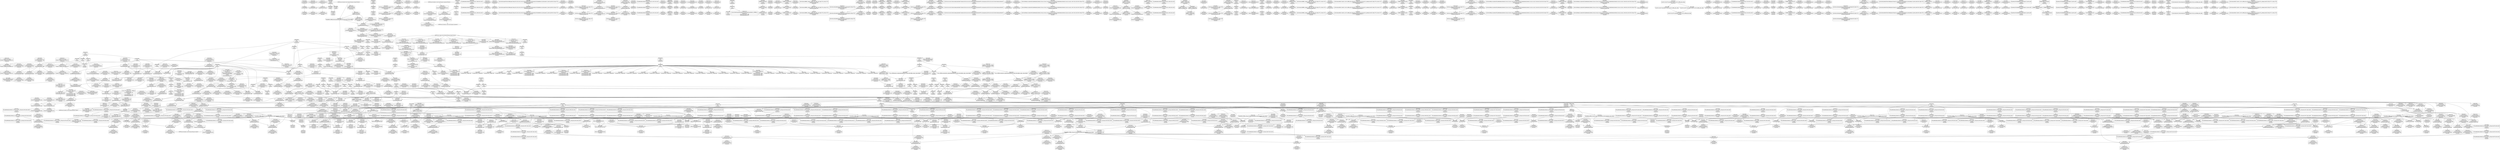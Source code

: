 digraph {
	CE0x5590b60 [shape=record,shape=Mrecord,label="{CE0x5590b60|__rcu_read_lock:bb}"]
	CE0x5581aa0 [shape=record,shape=Mrecord,label="{CE0x5581aa0|rcu_read_lock:land.lhs.true2}"]
	CE0x56214d0 [shape=record,shape=Mrecord,label="{CE0x56214d0|__preempt_count_sub:entry|*SummSink*}"]
	CE0x55f18d0 [shape=record,shape=Mrecord,label="{CE0x55f18d0|i8*_undef|*Constant*}"]
	CE0x5580890 [shape=record,shape=Mrecord,label="{CE0x5580890|0:_i8,_:_GCMR_task_sid.__warned_internal_global_i8_0,_section_.data.unlikely_,_align_1:_elem_0:default:}"]
	CE0x5591d30 [shape=record,shape=Mrecord,label="{CE0x5591d30|rcu_lock_release:tmp|*SummSink*}"]
	CE0x55b9b10 [shape=record,shape=Mrecord,label="{CE0x55b9b10|rcu_lock_acquire:tmp5|include/linux/rcupdate.h,418|*SummSource*}"]
	CE0x55b44c0 [shape=record,shape=Mrecord,label="{CE0x55b44c0|i32_883|*Constant*|*SummSource*}"]
	CE0x55bccd0 [shape=record,shape=Mrecord,label="{CE0x55bccd0|COLLAPSED:_GCMRE___llvm_gcov_ctr128_internal_global_4_x_i64_zeroinitializer:_elem_0:default:}"]
	CE0x5647910 [shape=record,shape=Mrecord,label="{CE0x5647910|i64*_getelementptr_inbounds_(_4_x_i64_,_4_x_i64_*___llvm_gcov_ctr135,_i64_0,_i64_2)|*Constant*|*SummSink*}"]
	CE0x55081d0 [shape=record,shape=Mrecord,label="{CE0x55081d0|_ret_void,_!dbg_!27717|include/linux/rcupdate.h,240}"]
	CE0x5597600 [shape=record,shape=Mrecord,label="{CE0x5597600|rcu_lock_acquire:tmp5|include/linux/rcupdate.h,418}"]
	CE0x5502b20 [shape=record,shape=Mrecord,label="{CE0x5502b20|cred_sid:security|security/selinux/hooks.c,196|*SummSink*}"]
	CE0x55107c0 [shape=record,shape=Mrecord,label="{CE0x55107c0|_call_void_mcount()_#3|*SummSink*}"]
	CE0x55f48d0 [shape=record,shape=Mrecord,label="{CE0x55f48d0|i64*_getelementptr_inbounds_(_4_x_i64_,_4_x_i64_*___llvm_gcov_ctr130,_i64_0,_i64_3)|*Constant*|*SummSource*}"]
	CE0x556e3a0 [shape=record,shape=Mrecord,label="{CE0x556e3a0|sock_has_perm:tmp5|security/selinux/hooks.c,3966|*SummSink*}"]
	CE0x55effa0 [shape=record,shape=Mrecord,label="{CE0x55effa0|_call_void_mcount()_#3|*SummSink*}"]
	"CONST[source:0(mediator),value:0(static)][purpose:{operation}][SrcIdx:1]"
	CE0x556bd90 [shape=record,shape=Mrecord,label="{CE0x556bd90|GLOBAL:__llvm_gcov_ctr327|Global_var:__llvm_gcov_ctr327|*SummSink*}"]
	CE0x55b4de0 [shape=record,shape=Mrecord,label="{CE0x55b4de0|i8*_getelementptr_inbounds_(_42_x_i8_,_42_x_i8_*_.str46,_i32_0,_i32_0)|*Constant*|*SummSource*}"]
	CE0x5507490 [shape=record,shape=Mrecord,label="{CE0x5507490|__rcu_read_lock:entry|*SummSource*}"]
	"CONST[source:0(mediator),value:2(dynamic)][purpose:{subject}]"
	CE0x55c2d30 [shape=record,shape=Mrecord,label="{CE0x55c2d30|i64*_getelementptr_inbounds_(_4_x_i64_,_4_x_i64_*___llvm_gcov_ctr128,_i64_0,_i64_3)|*Constant*|*SummSource*}"]
	CE0x5551790 [shape=record,shape=Mrecord,label="{CE0x5551790|i64*_getelementptr_inbounds_(_13_x_i64_,_13_x_i64_*___llvm_gcov_ctr126,_i64_0,_i64_11)|*Constant*|*SummSink*}"]
	CE0x55f5660 [shape=record,shape=Mrecord,label="{CE0x55f5660|i8*_undef|*Constant*|*SummSource*}"]
	CE0x5589020 [shape=record,shape=Mrecord,label="{CE0x5589020|task_sid:tmp14|security/selinux/hooks.c,208}"]
	CE0x5500600 [shape=record,shape=Mrecord,label="{CE0x5500600|sock_has_perm:retval.0}"]
	CE0x54e7670 [shape=record,shape=Mrecord,label="{CE0x54e7670|selinux_socket_getpeername:tmp2|*SummSource*}"]
	CE0x556d820 [shape=record,shape=Mrecord,label="{CE0x556d820|i64*_getelementptr_inbounds_(_6_x_i64_,_6_x_i64_*___llvm_gcov_ctr327,_i64_0,_i64_4)|*Constant*|*SummSink*}"]
	CE0x54dc830 [shape=record,shape=Mrecord,label="{CE0x54dc830|i64_1|*Constant*|*SummSource*}"]
	CE0x5583990 [shape=record,shape=Mrecord,label="{CE0x5583990|task_sid:tmp4|*LoadInst*|security/selinux/hooks.c,208|*SummSink*}"]
	CE0x55bf2b0 [shape=record,shape=Mrecord,label="{CE0x55bf2b0|rcu_read_unlock:tmp4|include/linux/rcupdate.h,933}"]
	CE0x555ee60 [shape=record,shape=Mrecord,label="{CE0x555ee60|sock_has_perm:net1|security/selinux/hooks.c,3973|*SummSource*}"]
	CE0x55135d0 [shape=record,shape=Mrecord,label="{CE0x55135d0|_ret_i32_%call1,_!dbg_!27715|security/selinux/hooks.c,4231}"]
	CE0x5591330 [shape=record,shape=Mrecord,label="{CE0x5591330|rcu_lock_acquire:tmp4|include/linux/rcupdate.h,418|*SummSink*}"]
	CE0x54dd720 [shape=record,shape=Mrecord,label="{CE0x54dd720|sock_has_perm:bb}"]
	CE0x550e690 [shape=record,shape=Mrecord,label="{CE0x550e690|task_sid:tobool1|security/selinux/hooks.c,208|*SummSource*}"]
	CE0x55ba060 [shape=record,shape=Mrecord,label="{CE0x55ba060|_call_void_lock_acquire(%struct.lockdep_map*_%map,_i32_0,_i32_0,_i32_2,_i32_0,_%struct.lockdep_map*_null,_i64_ptrtoint_(i8*_blockaddress(_rcu_lock_acquire,_%__here)_to_i64))_#10,_!dbg_!27716|include/linux/rcupdate.h,418|*SummSink*}"]
	CE0x55836a0 [shape=record,shape=Mrecord,label="{CE0x55836a0|_call_void_mcount()_#3|*SummSource*}"]
	CE0x55c92a0 [shape=record,shape=Mrecord,label="{CE0x55c92a0|rcu_read_unlock:tobool1|include/linux/rcupdate.h,933}"]
	CE0x55f6030 [shape=record,shape=Mrecord,label="{CE0x55f6030|rcu_lock_release:bb}"]
	CE0x55b8350 [shape=record,shape=Mrecord,label="{CE0x55b8350|rcu_read_lock:tmp22|include/linux/rcupdate.h,884}"]
	CE0x55c0ae0 [shape=record,shape=Mrecord,label="{CE0x55c0ae0|rcu_read_unlock:tmp9|include/linux/rcupdate.h,933}"]
	CE0x55a47b0 [shape=record,shape=Mrecord,label="{CE0x55a47b0|rcu_read_lock:tmp7|include/linux/rcupdate.h,882}"]
	CE0x5553510 [shape=record,shape=Mrecord,label="{CE0x5553510|task_sid:tmp20|security/selinux/hooks.c,208|*SummSink*}"]
	CE0x5553710 [shape=record,shape=Mrecord,label="{CE0x5553710|task_sid:tmp22|security/selinux/hooks.c,208}"]
	CE0x5500a10 [shape=record,shape=Mrecord,label="{CE0x5500a10|sock_has_perm:retval.0|*SummSink*}"]
	CE0x5501230 [shape=record,shape=Mrecord,label="{CE0x5501230|sock_has_perm:tmp18|security/selinux/hooks.c,3977|*SummSink*}"]
	CE0x55a75e0 [shape=record,shape=Mrecord,label="{CE0x55a75e0|GLOBAL:rcu_read_unlock.__warned|Global_var:rcu_read_unlock.__warned}"]
	CE0x55c51f0 [shape=record,shape=Mrecord,label="{CE0x55c51f0|_call_void___preempt_count_sub(i32_1)_#10,_!dbg_!27715|include/linux/rcupdate.h,244|*SummSink*}"]
	CE0x550fc10 [shape=record,shape=Mrecord,label="{CE0x550fc10|_call_void_rcu_read_lock()_#10,_!dbg_!27712|security/selinux/hooks.c,207|*SummSink*}"]
	CE0x55f9420 [shape=record,shape=Mrecord,label="{CE0x55f9420|__preempt_count_sub:tmp2|*SummSource*}"]
	CE0x5509490 [shape=record,shape=Mrecord,label="{CE0x5509490|task_sid:do.end|*SummSource*}"]
	CE0x55cba10 [shape=record,shape=Mrecord,label="{CE0x55cba10|i8*_getelementptr_inbounds_(_44_x_i8_,_44_x_i8_*_.str47,_i32_0,_i32_0)|*Constant*}"]
	CE0x5531e00 [shape=record,shape=Mrecord,label="{CE0x5531e00|rcu_read_lock:entry}"]
	CE0x550b140 [shape=record,shape=Mrecord,label="{CE0x550b140|i64_4|*Constant*|*SummSource*}"]
	CE0x55b5460 [shape=record,shape=Mrecord,label="{CE0x55b5460|i64*_getelementptr_inbounds_(_11_x_i64_,_11_x_i64_*___llvm_gcov_ctr127,_i64_0,_i64_9)|*Constant*|*SummSink*}"]
	CE0x5565d10 [shape=record,shape=Mrecord,label="{CE0x5565d10|8:_%struct.sock*,_:_SCME_33,34_}"]
	CE0x5567b80 [shape=record,shape=Mrecord,label="{CE0x5567b80|GLOBAL:task_sid|*Constant*|*SummSource*}"]
	CE0x56484d0 [shape=record,shape=Mrecord,label="{CE0x56484d0|__preempt_count_add:tmp4|./arch/x86/include/asm/preempt.h,72|*SummSource*}"]
	CE0x55a7340 [shape=record,shape=Mrecord,label="{CE0x55a7340|rcu_read_unlock:tmp7|include/linux/rcupdate.h,933|*SummSource*}"]
	CE0x55225d0 [shape=record,shape=Mrecord,label="{CE0x55225d0|i32_1|*Constant*|*SummSink*}"]
	CE0x556d680 [shape=record,shape=Mrecord,label="{CE0x556d680|i64*_getelementptr_inbounds_(_6_x_i64_,_6_x_i64_*___llvm_gcov_ctr327,_i64_0,_i64_4)|*Constant*}"]
	CE0x54fddc0 [shape=record,shape=Mrecord,label="{CE0x54fddc0|task_sid:if.end|*SummSource*}"]
	CE0x556eb40 [shape=record,shape=Mrecord,label="{CE0x556eb40|i64*_getelementptr_inbounds_(_4_x_i64_,_4_x_i64_*___llvm_gcov_ctr135,_i64_0,_i64_3)|*Constant*|*SummSink*}"]
	CE0x55a29c0 [shape=record,shape=Mrecord,label="{CE0x55a29c0|rcu_read_lock:do.end}"]
	CE0x55865e0 [shape=record,shape=Mrecord,label="{CE0x55865e0|i64*_getelementptr_inbounds_(_2_x_i64_,_2_x_i64_*___llvm_gcov_ctr131,_i64_0,_i64_0)|*Constant*|*SummSink*}"]
	CE0x5562a90 [shape=record,shape=Mrecord,label="{CE0x5562a90|rcu_read_lock:tobool1|include/linux/rcupdate.h,882|*SummSource*}"]
	CE0x54d4f30 [shape=record,shape=Mrecord,label="{CE0x54d4f30|sock_has_perm:sk|Function::sock_has_perm&Arg::sk::|*SummSink*}"]
	CE0x5550dd0 [shape=record,shape=Mrecord,label="{CE0x5550dd0|task_sid:tmp23|security/selinux/hooks.c,208|*SummSink*}"]
	CE0x55c82f0 [shape=record,shape=Mrecord,label="{CE0x55c82f0|rcu_read_unlock:land.lhs.true2}"]
	CE0x54db650 [shape=record,shape=Mrecord,label="{CE0x54db650|get_current:entry|*SummSink*}"]
	CE0x5511290 [shape=record,shape=Mrecord,label="{CE0x5511290|_call_void_mcount()_#3|*SummSource*}"]
	CE0x55c7320 [shape=record,shape=Mrecord,label="{CE0x55c7320|rcu_read_unlock:do.end}"]
	CE0x5510370 [shape=record,shape=Mrecord,label="{CE0x5510370|GLOBAL:__llvm_gcov_ctr126|Global_var:__llvm_gcov_ctr126|*SummSink*}"]
	CE0x555dc50 [shape=record,shape=Mrecord,label="{CE0x555dc50|i8_2|*Constant*|*SummSink*}"]
	CE0x5586c60 [shape=record,shape=Mrecord,label="{CE0x5586c60|GLOBAL:rcu_lock_acquire|*Constant*|*SummSource*}"]
	CE0x558aea0 [shape=record,shape=Mrecord,label="{CE0x558aea0|i8_1|*Constant*|*SummSink*}"]
	CE0x55991d0 [shape=record,shape=Mrecord,label="{CE0x55991d0|i64*_getelementptr_inbounds_(_4_x_i64_,_4_x_i64_*___llvm_gcov_ctr133,_i64_0,_i64_1)|*Constant*}"]
	CE0x54df070 [shape=record,shape=Mrecord,label="{CE0x54df070|task_sid:tmp3}"]
	CE0x55b9340 [shape=record,shape=Mrecord,label="{CE0x55b9340|rcu_read_unlock:tmp15|include/linux/rcupdate.h,933}"]
	CE0x5550750 [shape=record,shape=Mrecord,label="{CE0x5550750|task_sid:tmp22|security/selinux/hooks.c,208|*SummSource*}"]
	CE0x559ea30 [shape=record,shape=Mrecord,label="{CE0x559ea30|cred_sid:entry}"]
	CE0x55bbc20 [shape=record,shape=Mrecord,label="{CE0x55bbc20|rcu_read_unlock:tmp2|*SummSink*}"]
	CE0x55f0570 [shape=record,shape=Mrecord,label="{CE0x55f0570|rcu_lock_acquire:tmp|*SummSource*}"]
	CE0x560a350 [shape=record,shape=Mrecord,label="{CE0x560a350|rcu_lock_release:tmp4|include/linux/rcupdate.h,423|*SummSink*}"]
	CE0x55b7380 [shape=record,shape=Mrecord,label="{CE0x55b7380|rcu_read_lock:tmp20|include/linux/rcupdate.h,882}"]
	CE0x555ea70 [shape=record,shape=Mrecord,label="{CE0x555ea70|sock_has_perm:sclass|security/selinux/hooks.c,3976|*SummSink*}"]
	CE0x555baa0 [shape=record,shape=Mrecord,label="{CE0x555baa0|__preempt_count_add:bb|*SummSink*}"]
	CE0x5641810 [shape=record,shape=Mrecord,label="{CE0x5641810|__preempt_count_sub:tmp5|./arch/x86/include/asm/preempt.h,77|*SummSink*}"]
	CE0x558f1e0 [shape=record,shape=Mrecord,label="{CE0x558f1e0|GLOBAL:__rcu_read_unlock|*Constant*}"]
	CE0x54fa960 [shape=record,shape=Mrecord,label="{CE0x54fa960|get_current:tmp|*SummSource*}"]
	CE0x55c1c20 [shape=record,shape=Mrecord,label="{CE0x55c1c20|rcu_read_unlock:bb|*SummSink*}"]
	CE0x5626a90 [shape=record,shape=Mrecord,label="{CE0x5626a90|_ret_void,_!dbg_!27720|./arch/x86/include/asm/preempt.h,78|*SummSource*}"]
	CE0x55634e0 [shape=record,shape=Mrecord,label="{CE0x55634e0|avc_has_perm:requested|Function::avc_has_perm&Arg::requested::|*SummSink*}"]
	CE0x55832f0 [shape=record,shape=Mrecord,label="{CE0x55832f0|_call_void_asm_sideeffect_,_memory_,_dirflag_,_fpsr_,_flags_()_#3,_!dbg_!27714,_!srcloc_!27715|include/linux/rcupdate.h,239|*SummSink*}"]
	CE0x558ab10 [shape=record,shape=Mrecord,label="{CE0x558ab10|i8_1|*Constant*|*SummSource*}"]
	CE0x55bf510 [shape=record,shape=Mrecord,label="{CE0x55bf510|rcu_read_unlock:tobool|include/linux/rcupdate.h,933|*SummSource*}"]
	CE0x54d5150 [shape=record,shape=Mrecord,label="{CE0x54d5150|_ret_%struct.task_struct*_%tmp4,_!dbg_!27714|./arch/x86/include/asm/current.h,14}"]
	CE0x558e170 [shape=record,shape=Mrecord,label="{CE0x558e170|_call_void_rcu_lock_release(%struct.lockdep_map*_rcu_lock_map)_#10,_!dbg_!27733|include/linux/rcupdate.h,935}"]
	CE0x560ea60 [shape=record,shape=Mrecord,label="{CE0x560ea60|i64*_getelementptr_inbounds_(_4_x_i64_,_4_x_i64_*___llvm_gcov_ctr134,_i64_0,_i64_3)|*Constant*|*SummSource*}"]
	CE0x55c24e0 [shape=record,shape=Mrecord,label="{CE0x55c24e0|rcu_read_unlock:tmp4|include/linux/rcupdate.h,933|*SummSource*}"]
	CE0x55c7450 [shape=record,shape=Mrecord,label="{CE0x55c7450|rcu_read_unlock:do.end|*SummSource*}"]
	CE0x556e930 [shape=record,shape=Mrecord,label="{CE0x556e930|GLOBAL:task_sid|*Constant*}"]
	CE0x55bed10 [shape=record,shape=Mrecord,label="{CE0x55bed10|rcu_read_unlock:tmp10|include/linux/rcupdate.h,933}"]
	CE0x5586480 [shape=record,shape=Mrecord,label="{CE0x5586480|i64*_getelementptr_inbounds_(_2_x_i64_,_2_x_i64_*___llvm_gcov_ctr131,_i64_0,_i64_0)|*Constant*|*SummSource*}"]
	CE0x54dda40 [shape=record,shape=Mrecord,label="{CE0x54dda40|sock_has_perm:tmp8|security/selinux/hooks.c,3969|*SummSink*}"]
	CE0x555dd90 [shape=record,shape=Mrecord,label="{CE0x555dd90|sock_has_perm:u|security/selinux/hooks.c,3973}"]
	CE0x55c2a70 [shape=record,shape=Mrecord,label="{CE0x55c2a70|__rcu_read_lock:tmp4|include/linux/rcupdate.h,239|*SummSink*}"]
	CE0x556a580 [shape=record,shape=Mrecord,label="{CE0x556a580|16:_i32,_24:_i16,_:_CRE_24,26_|*MultipleSource*|*LoadInst*|security/selinux/hooks.c,3964|security/selinux/hooks.c,3964|security/selinux/hooks.c,3969}"]
	CE0x54de4b0 [shape=record,shape=Mrecord,label="{CE0x54de4b0|_call_void___rcu_read_lock()_#10,_!dbg_!27710|include/linux/rcupdate.h,879}"]
	CE0x5599660 [shape=record,shape=Mrecord,label="{CE0x5599660|i64*_getelementptr_inbounds_(_4_x_i64_,_4_x_i64_*___llvm_gcov_ctr130,_i64_0,_i64_0)|*Constant*|*SummSource*}"]
	CE0x54e3600 [shape=record,shape=Mrecord,label="{CE0x54e3600|get_current:bb|*SummSource*}"]
	CE0x55b5a10 [shape=record,shape=Mrecord,label="{CE0x55b5a10|rcu_read_lock:tmp17|include/linux/rcupdate.h,882}"]
	CE0x55095f0 [shape=record,shape=Mrecord,label="{CE0x55095f0|task_sid:do.end6}"]
	CE0x55318c0 [shape=record,shape=Mrecord,label="{CE0x55318c0|i64*_getelementptr_inbounds_(_11_x_i64_,_11_x_i64_*___llvm_gcov_ctr132,_i64_0,_i64_1)|*Constant*|*SummSink*}"]
	CE0x5598de0 [shape=record,shape=Mrecord,label="{CE0x5598de0|GLOBAL:lock_acquire|*Constant*|*SummSource*}"]
	CE0x55baf90 [shape=record,shape=Mrecord,label="{CE0x55baf90|0:_i8,_:_GCMR_rcu_read_unlock.__warned_internal_global_i8_0,_section_.data.unlikely_,_align_1:_elem_0:default:}"]
	CE0x55b60d0 [shape=record,shape=Mrecord,label="{CE0x55b60d0|rcu_read_lock:tmp18|include/linux/rcupdate.h,882|*SummSink*}"]
	CE0x54dedb0 [shape=record,shape=Mrecord,label="{CE0x54dedb0|task_sid:tmp2}"]
	CE0x559e560 [shape=record,shape=Mrecord,label="{CE0x559e560|GLOBAL:cred_sid|*Constant*|*SummSource*}"]
	CE0x5582e80 [shape=record,shape=Mrecord,label="{CE0x5582e80|_call_void_mcount()_#3|*SummSource*}"]
	CE0x55209a0 [shape=record,shape=Mrecord,label="{CE0x55209a0|sock_has_perm:tmp13|security/selinux/hooks.c,3972}"]
	CE0x56274a0 [shape=record,shape=Mrecord,label="{CE0x56274a0|i64*_getelementptr_inbounds_(_4_x_i64_,_4_x_i64_*___llvm_gcov_ctr134,_i64_0,_i64_0)|*Constant*}"]
	CE0x558ead0 [shape=record,shape=Mrecord,label="{CE0x558ead0|GLOBAL:rcu_lock_release|*Constant*|*SummSource*}"]
	CE0x5561200 [shape=record,shape=Mrecord,label="{CE0x5561200|sock_has_perm:tmp16|security/selinux/hooks.c,3976|*SummSource*}"]
	CE0x557f580 [shape=record,shape=Mrecord,label="{CE0x557f580|i64_3|*Constant*}"]
	CE0x559d7f0 [shape=record,shape=Mrecord,label="{CE0x559d7f0|i64*_getelementptr_inbounds_(_13_x_i64_,_13_x_i64_*___llvm_gcov_ctr126,_i64_0,_i64_12)|*Constant*|*SummSink*}"]
	CE0x55609c0 [shape=record,shape=Mrecord,label="{CE0x55609c0|sock_has_perm:sid5|security/selinux/hooks.c,3976|*SummSink*}"]
	CE0x552b620 [shape=record,shape=Mrecord,label="{CE0x552b620|rcu_read_lock:tmp13|include/linux/rcupdate.h,882}"]
	CE0x54d59a0 [shape=record,shape=Mrecord,label="{CE0x54d59a0|i32_5|*Constant*|*SummSink*}"]
	CE0x550f2a0 [shape=record,shape=Mrecord,label="{CE0x550f2a0|task_sid:tmp1}"]
	CE0x55f93b0 [shape=record,shape=Mrecord,label="{CE0x55f93b0|__preempt_count_sub:tmp2}"]
	CE0x54fdc80 [shape=record,shape=Mrecord,label="{CE0x54fdc80|task_sid:if.end}"]
	CE0x558f830 [shape=record,shape=Mrecord,label="{CE0x558f830|_call_void___rcu_read_unlock()_#10,_!dbg_!27734|include/linux/rcupdate.h,937|*SummSource*}"]
	CE0x55b2500 [shape=record,shape=Mrecord,label="{CE0x55b2500|rcu_read_lock:tmp14|include/linux/rcupdate.h,882|*SummSink*}"]
	CE0x54ec070 [shape=record,shape=Mrecord,label="{CE0x54ec070|GLOBAL:lock_release|*Constant*}"]
	CE0x5562180 [shape=record,shape=Mrecord,label="{CE0x5562180|i32_(i32,_i32,_i16,_i32,_%struct.common_audit_data*)*_bitcast_(i32_(i32,_i32,_i16,_i32,_%struct.common_audit_data.495*)*_avc_has_perm_to_i32_(i32,_i32,_i16,_i32,_%struct.common_audit_data*)*)|*Constant*|*SummSink*}"]
	CE0x5567d00 [shape=record,shape=Mrecord,label="{CE0x5567d00|GLOBAL:task_sid|*Constant*|*SummSink*}"]
	CE0x556cc10 [shape=record,shape=Mrecord,label="{CE0x556cc10|sock_has_perm:tmp11|security/selinux/hooks.c,3970|*SummSink*}"]
	CE0x54f90e0 [shape=record,shape=Mrecord,label="{CE0x54f90e0|__rcu_read_lock:tmp7|include/linux/rcupdate.h,240}"]
	CE0x555daa0 [shape=record,shape=Mrecord,label="{CE0x555daa0|i8_2|*Constant*|*SummSource*}"]
	CE0x5604110 [shape=record,shape=Mrecord,label="{CE0x5604110|__preempt_count_sub:tmp4|./arch/x86/include/asm/preempt.h,77|*SummSource*}"]
	CE0x54d5080 [shape=record,shape=Mrecord,label="{CE0x54d5080|i32_16|*Constant*}"]
	CE0x5589bd0 [shape=record,shape=Mrecord,label="{CE0x5589bd0|task_sid:tmp16|security/selinux/hooks.c,208|*SummSource*}"]
	CE0x55c3b80 [shape=record,shape=Mrecord,label="{CE0x55c3b80|rcu_read_unlock:if.end|*SummSink*}"]
	CE0x550d100 [shape=record,shape=Mrecord,label="{CE0x550d100|sock_has_perm:cleanup|*SummSource*}"]
	CE0x5588e70 [shape=record,shape=Mrecord,label="{CE0x5588e70|i64_6|*Constant*|*SummSource*}"]
	CE0x55ce320 [shape=record,shape=Mrecord,label="{CE0x55ce320|_call_void_lockdep_rcu_suspicious(i8*_getelementptr_inbounds_(_25_x_i8_,_25_x_i8_*_.str45,_i32_0,_i32_0),_i32_934,_i8*_getelementptr_inbounds_(_44_x_i8_,_44_x_i8_*_.str47,_i32_0,_i32_0))_#10,_!dbg_!27726|include/linux/rcupdate.h,933}"]
	CE0x5587320 [shape=record,shape=Mrecord,label="{CE0x5587320|rcu_read_unlock:tmp1|*SummSource*}"]
	CE0x55f1290 [shape=record,shape=Mrecord,label="{CE0x55f1290|rcu_lock_release:tmp6|*SummSource*}"]
	CE0x5510d00 [shape=record,shape=Mrecord,label="{CE0x5510d00|sock_has_perm:tmp}"]
	CE0x5590d50 [shape=record,shape=Mrecord,label="{CE0x5590d50|__rcu_read_lock:bb|*SummSink*}"]
	CE0x55761d0 [shape=record,shape=Mrecord,label="{CE0x55761d0|rcu_read_lock:entry|*SummSink*}"]
	CE0x5566690 [shape=record,shape=Mrecord,label="{CE0x5566690|8:_%struct.sock*,_:_SCME_41,42_}"]
	CE0x5625840 [shape=record,shape=Mrecord,label="{CE0x5625840|__preempt_count_sub:tmp|*SummSource*}"]
	CE0x55011c0 [shape=record,shape=Mrecord,label="{CE0x55011c0|sock_has_perm:tmp18|security/selinux/hooks.c,3977|*SummSource*}"]
	CE0x559b970 [shape=record,shape=Mrecord,label="{CE0x559b970|__rcu_read_unlock:bb|*SummSource*}"]
	CE0x560d4c0 [shape=record,shape=Mrecord,label="{CE0x560d4c0|__preempt_count_sub:do.end|*SummSink*}"]
	CE0x5560850 [shape=record,shape=Mrecord,label="{CE0x5560850|sock_has_perm:sid5|security/selinux/hooks.c,3976|*SummSource*}"]
	CE0x550d010 [shape=record,shape=Mrecord,label="{CE0x550d010|sock_has_perm:cleanup}"]
	CE0x5647a90 [shape=record,shape=Mrecord,label="{CE0x5647a90|__preempt_count_add:tmp3}"]
	CE0x55a3600 [shape=record,shape=Mrecord,label="{CE0x55a3600|rcu_lock_acquire:tmp1|*SummSource*}"]
	CE0x557e8e0 [shape=record,shape=Mrecord,label="{CE0x557e8e0|rcu_read_unlock:tmp6|include/linux/rcupdate.h,933|*SummSource*}"]
	CE0x54db440 [shape=record,shape=Mrecord,label="{CE0x54db440|selinux_socket_getpeername:tmp|*SummSource*}"]
	CE0x55a1ad0 [shape=record,shape=Mrecord,label="{CE0x55a1ad0|rcu_read_lock:bb|*SummSink*}"]
	CE0x55a7a90 [shape=record,shape=Mrecord,label="{CE0x55a7a90|rcu_lock_acquire:map|Function::rcu_lock_acquire&Arg::map::|*SummSink*}"]
	CE0x550b250 [shape=record,shape=Mrecord,label="{CE0x550b250|i64_4|*Constant*|*SummSink*}"]
	CE0x5583710 [shape=record,shape=Mrecord,label="{CE0x5583710|_call_void_mcount()_#3|*SummSink*}"]
	CE0x54dd330 [shape=record,shape=Mrecord,label="{CE0x54dd330|selinux_socket_getpeername:sk|security/selinux/hooks.c,4231|*SummSource*}"]
	CE0x558fe80 [shape=record,shape=Mrecord,label="{CE0x558fe80|GLOBAL:__rcu_read_unlock|*Constant*|*SummSource*}"]
	CE0x5565130 [shape=record,shape=Mrecord,label="{CE0x5565130|8:_%struct.sock*,_:_SCME_24,25_}"]
	CE0x55ba300 [shape=record,shape=Mrecord,label="{CE0x55ba300|rcu_read_unlock:tmp13|include/linux/rcupdate.h,933|*SummSource*}"]
	CE0x557a780 [shape=record,shape=Mrecord,label="{CE0x557a780|GLOBAL:__rcu_read_lock|*Constant*|*SummSource*}"]
	CE0x555f260 [shape=record,shape=Mrecord,label="{CE0x555f260|sock_has_perm:u2|security/selinux/hooks.c,3974}"]
	CE0x54fc850 [shape=record,shape=Mrecord,label="{CE0x54fc850|get_current:bb|*SummSink*}"]
	CE0x54df7a0 [shape=record,shape=Mrecord,label="{CE0x54df7a0|i32_0|*Constant*|*SummSource*}"]
	CE0x55be8d0 [shape=record,shape=Mrecord,label="{CE0x55be8d0|rcu_read_unlock:tobool1|include/linux/rcupdate.h,933|*SummSink*}"]
	CE0x55710a0 [shape=record,shape=Mrecord,label="{CE0x55710a0|rcu_read_lock:tmp11|include/linux/rcupdate.h,882}"]
	CE0x55b38a0 [shape=record,shape=Mrecord,label="{CE0x55b38a0|i8*_getelementptr_inbounds_(_25_x_i8_,_25_x_i8_*_.str45,_i32_0,_i32_0)|*Constant*}"]
	CE0x55b2d90 [shape=record,shape=Mrecord,label="{CE0x55b2d90|rcu_read_lock:tmp16|include/linux/rcupdate.h,882|*SummSource*}"]
	CE0x55a2190 [shape=record,shape=Mrecord,label="{CE0x55a2190|i64_0|*Constant*}"]
	CE0x55bdca0 [shape=record,shape=Mrecord,label="{CE0x55bdca0|GLOBAL:__preempt_count|Global_var:__preempt_count|*SummSource*}"]
	CE0x550d7e0 [shape=record,shape=Mrecord,label="{CE0x550d7e0|avc_has_perm:ssid|Function::avc_has_perm&Arg::ssid::|*SummSink*}"]
	CE0x706a7f0 [shape=record,shape=Mrecord,label="{CE0x706a7f0|sock_has_perm:entry}"]
	CE0x55cc630 [shape=record,shape=Mrecord,label="{CE0x55cc630|rcu_read_unlock:tmp19|include/linux/rcupdate.h,933}"]
	CE0x55a0390 [shape=record,shape=Mrecord,label="{CE0x55a0390|_ret_void,_!dbg_!27735|include/linux/rcupdate.h,938}"]
	CE0x5528dd0 [shape=record,shape=Mrecord,label="{CE0x5528dd0|GLOBAL:current_task|Global_var:current_task|*SummSink*}"]
	CE0x55cf440 [shape=record,shape=Mrecord,label="{CE0x55cf440|i32_934|*Constant*|*SummSink*}"]
	CE0x556b300 [shape=record,shape=Mrecord,label="{CE0x556b300|i64_2|*Constant*}"]
	CE0x5597110 [shape=record,shape=Mrecord,label="{CE0x5597110|__preempt_count_sub:entry|*SummSource*}"]
	CE0x5590640 [shape=record,shape=Mrecord,label="{CE0x5590640|_ret_void,_!dbg_!27717|include/linux/rcupdate.h,245|*SummSource*}"]
	CE0x5551870 [shape=record,shape=Mrecord,label="{CE0x5551870|task_sid:tmp24|security/selinux/hooks.c,208|*SummSink*}"]
	CE0x558aa10 [shape=record,shape=Mrecord,label="{CE0x558aa10|task_sid:tmp19|security/selinux/hooks.c,208|*SummSource*}"]
	CE0x55cc9e0 [shape=record,shape=Mrecord,label="{CE0x55cc9e0|rcu_read_unlock:tmp20|include/linux/rcupdate.h,933}"]
	CE0x552a220 [shape=record,shape=Mrecord,label="{CE0x552a220|sock_has_perm:tmp19|security/selinux/hooks.c,3977|*SummSource*}"]
	CE0x55efc70 [shape=record,shape=Mrecord,label="{CE0x55efc70|_call_void_mcount()_#3}"]
	CE0x5511220 [shape=record,shape=Mrecord,label="{CE0x5511220|_call_void_mcount()_#3}"]
	CE0x56259c0 [shape=record,shape=Mrecord,label="{CE0x56259c0|COLLAPSED:_GCMRE___llvm_gcov_ctr129_internal_global_4_x_i64_zeroinitializer:_elem_0:default:}"]
	CE0x55bcc60 [shape=record,shape=Mrecord,label="{CE0x55bcc60|__rcu_read_lock:tmp}"]
	CE0x54db7b0 [shape=record,shape=Mrecord,label="{CE0x54db7b0|_ret_%struct.task_struct*_%tmp4,_!dbg_!27714|./arch/x86/include/asm/current.h,14|*SummSink*}"]
	CE0x5648460 [shape=record,shape=Mrecord,label="{CE0x5648460|__preempt_count_add:tmp4|./arch/x86/include/asm/preempt.h,72}"]
	CE0x5582620 [shape=record,shape=Mrecord,label="{CE0x5582620|cred_sid:tmp1|*SummSink*}"]
	CE0x5589cd0 [shape=record,shape=Mrecord,label="{CE0x5589cd0|i64*_getelementptr_inbounds_(_13_x_i64_,_13_x_i64_*___llvm_gcov_ctr126,_i64_0,_i64_8)|*Constant*}"]
	CE0x5514700 [shape=record,shape=Mrecord,label="{CE0x5514700|_ret_i32_%call1,_!dbg_!27715|security/selinux/hooks.c,4231|*SummSource*}"]
	CE0x55a5360 [shape=record,shape=Mrecord,label="{CE0x55a5360|rcu_read_lock:tmp7|include/linux/rcupdate.h,882|*SummSink*}"]
	CE0x55c2ae0 [shape=record,shape=Mrecord,label="{CE0x55c2ae0|rcu_read_unlock:do.body}"]
	CE0x5566560 [shape=record,shape=Mrecord,label="{CE0x5566560|8:_%struct.sock*,_:_SCME_40,41_}"]
	CE0x54dd3e0 [shape=record,shape=Mrecord,label="{CE0x54dd3e0|selinux_socket_getpeername:bb|*SummSink*}"]
	CE0x5625cd0 [shape=record,shape=Mrecord,label="{CE0x5625cd0|__preempt_count_add:tmp7|./arch/x86/include/asm/preempt.h,73|*SummSource*}"]
	CE0x558c610 [shape=record,shape=Mrecord,label="{CE0x558c610|i32_208|*Constant*|*SummSink*}"]
	CE0x5526bc0 [shape=record,shape=Mrecord,label="{CE0x5526bc0|get_current:tmp2|*SummSource*}"]
	CE0x558e1e0 [shape=record,shape=Mrecord,label="{CE0x558e1e0|_call_void_rcu_lock_release(%struct.lockdep_map*_rcu_lock_map)_#10,_!dbg_!27733|include/linux/rcupdate.h,935|*SummSource*}"]
	CE0x5528d40 [shape=record,shape=Mrecord,label="{CE0x5528d40|GLOBAL:current_task|Global_var:current_task|*SummSource*}"]
	CE0x556b720 [shape=record,shape=Mrecord,label="{CE0x556b720|sock_has_perm:tmp7|security/selinux/hooks.c,3969}"]
	CE0x557ed30 [shape=record,shape=Mrecord,label="{CE0x557ed30|rcu_read_lock:if.end|*SummSink*}"]
	CE0x55c2470 [shape=record,shape=Mrecord,label="{CE0x55c2470|rcu_read_unlock:tobool|include/linux/rcupdate.h,933|*SummSink*}"]
	CE0x5586680 [shape=record,shape=Mrecord,label="{CE0x5586680|cred_sid:tmp}"]
	CE0x56095b0 [shape=record,shape=Mrecord,label="{CE0x56095b0|__rcu_read_unlock:tmp5|include/linux/rcupdate.h,244|*SummSource*}"]
	CE0x54f5d40 [shape=record,shape=Mrecord,label="{CE0x54f5d40|sock_has_perm:if.end}"]
	CE0x554fd00 [shape=record,shape=Mrecord,label="{CE0x554fd00|sock_has_perm:tmp2|*LoadInst*|security/selinux/hooks.c,3964}"]
	CE0x55a3880 [shape=record,shape=Mrecord,label="{CE0x55a3880|i64*_getelementptr_inbounds_(_4_x_i64_,_4_x_i64_*___llvm_gcov_ctr130,_i64_0,_i64_1)|*Constant*}"]
	CE0x55102c0 [shape=record,shape=Mrecord,label="{CE0x55102c0|GLOBAL:__llvm_gcov_ctr126|Global_var:__llvm_gcov_ctr126}"]
	CE0x559d250 [shape=record,shape=Mrecord,label="{CE0x559d250|_call_void_mcount()_#3|*SummSink*}"]
	CE0x55b2f10 [shape=record,shape=Mrecord,label="{CE0x55b2f10|rcu_read_lock:tmp16|include/linux/rcupdate.h,882|*SummSink*}"]
	CE0x5604730 [shape=record,shape=Mrecord,label="{CE0x5604730|COLLAPSED:_GCMRE___llvm_gcov_ctr134_internal_global_4_x_i64_zeroinitializer:_elem_0:default:}"]
	CE0x55a4b40 [shape=record,shape=Mrecord,label="{CE0x55a4b40|_call_void___preempt_count_sub(i32_1)_#10,_!dbg_!27715|include/linux/rcupdate.h,244|*SummSource*}"]
	CE0x54e9ff0 [shape=record,shape=Mrecord,label="{CE0x54e9ff0|GLOBAL:get_current|*Constant*}"]
	CE0x5583860 [shape=record,shape=Mrecord,label="{CE0x5583860|rcu_read_unlock:call|include/linux/rcupdate.h,933}"]
	CE0x55c5c20 [shape=record,shape=Mrecord,label="{CE0x55c5c20|rcu_read_unlock:tmp11|include/linux/rcupdate.h,933|*SummSource*}"]
	CE0x559c370 [shape=record,shape=Mrecord,label="{CE0x559c370|_call_void_asm_sideeffect_,_memory_,_dirflag_,_fpsr_,_flags_()_#3,_!dbg_!27711,_!srcloc_!27714|include/linux/rcupdate.h,244}"]
	CE0x552a8a0 [shape=record,shape=Mrecord,label="{CE0x552a8a0|sock_has_perm:tmp20|security/selinux/hooks.c,3977|*SummSink*}"]
	CE0x556dfe0 [shape=record,shape=Mrecord,label="{CE0x556dfe0|sock_has_perm:tmp4|security/selinux/hooks.c,3966|*SummSink*}"]
	CE0x5521150 [shape=record,shape=Mrecord,label="{CE0x5521150|sock_has_perm:tmp14|security/selinux/hooks.c,3972|*SummSink*}"]
	CE0x556c920 [shape=record,shape=Mrecord,label="{CE0x556c920|i64*_getelementptr_inbounds_(_6_x_i64_,_6_x_i64_*___llvm_gcov_ctr327,_i64_0,_i64_3)|*Constant*}"]
	CE0x54da0f0 [shape=record,shape=Mrecord,label="{CE0x54da0f0|selinux_socket_getpeername:tmp}"]
	CE0x558c2e0 [shape=record,shape=Mrecord,label="{CE0x558c2e0|i32_208|*Constant*}"]
	CE0x55f10a0 [shape=record,shape=Mrecord,label="{CE0x55f10a0|rcu_lock_release:tmp6}"]
	CE0x559dfd0 [shape=record,shape=Mrecord,label="{CE0x559dfd0|GLOBAL:cred_sid|*Constant*}"]
	CE0x55a7910 [shape=record,shape=Mrecord,label="{CE0x55a7910|rcu_lock_acquire:map|Function::rcu_lock_acquire&Arg::map::|*SummSource*}"]
	CE0x55cae10 [shape=record,shape=Mrecord,label="{CE0x55cae10|rcu_read_unlock:tmp16|include/linux/rcupdate.h,933|*SummSource*}"]
	CE0x555f7d0 [shape=record,shape=Mrecord,label="{CE0x555f7d0|sock_has_perm:net3|security/selinux/hooks.c,3974}"]
	CE0x54dba70 [shape=record,shape=Mrecord,label="{CE0x54dba70|selinux_socket_getpeername:tmp|*SummSink*}"]
	CE0x55895c0 [shape=record,shape=Mrecord,label="{CE0x55895c0|task_sid:tmp16|security/selinux/hooks.c,208}"]
	CE0x55f9490 [shape=record,shape=Mrecord,label="{CE0x55f9490|__preempt_count_sub:tmp2|*SummSink*}"]
	CE0x55faff0 [shape=record,shape=Mrecord,label="{CE0x55faff0|__rcu_read_unlock:tmp6|include/linux/rcupdate.h,245|*SummSource*}"]
	CE0x54fa630 [shape=record,shape=Mrecord,label="{CE0x54fa630|task_sid:tmp5|security/selinux/hooks.c,208|*SummSink*}"]
	CE0x54fb0a0 [shape=record,shape=Mrecord,label="{CE0x54fb0a0|i64*_getelementptr_inbounds_(_6_x_i64_,_6_x_i64_*___llvm_gcov_ctr327,_i64_0,_i64_0)|*Constant*|*SummSink*}"]
	CE0x550fac0 [shape=record,shape=Mrecord,label="{CE0x550fac0|_call_void_rcu_read_lock()_#10,_!dbg_!27712|security/selinux/hooks.c,207|*SummSource*}"]
	CE0x5553d60 [shape=record,shape=Mrecord,label="{CE0x5553d60|task_sid:tmp23|security/selinux/hooks.c,208}"]
	CE0x56070b0 [shape=record,shape=Mrecord,label="{CE0x56070b0|__rcu_read_unlock:tmp}"]
	CE0x55622f0 [shape=record,shape=Mrecord,label="{CE0x55622f0|avc_has_perm:entry}"]
	CE0x55a1210 [shape=record,shape=Mrecord,label="{CE0x55a1210|rcu_read_lock:tmp8|include/linux/rcupdate.h,882}"]
	CE0x556e0c0 [shape=record,shape=Mrecord,label="{CE0x556e0c0|sock_has_perm:tmp5|security/selinux/hooks.c,3966}"]
	CE0x557daa0 [shape=record,shape=Mrecord,label="{CE0x557daa0|task_sid:real_cred|security/selinux/hooks.c,208}"]
	CE0x559f590 [shape=record,shape=Mrecord,label="{CE0x559f590|_call_void_rcu_read_unlock()_#10,_!dbg_!27748|security/selinux/hooks.c,209|*SummSink*}"]
	CE0x5604de0 [shape=record,shape=Mrecord,label="{CE0x5604de0|rcu_lock_release:tmp5|include/linux/rcupdate.h,423}"]
	CE0x5647ef0 [shape=record,shape=Mrecord,label="{CE0x5647ef0|_call_void_asm_addl_$1,_%gs:$0_,_*m,ri,*m,_dirflag_,_fpsr_,_flags_(i32*___preempt_count,_i32_%val,_i32*___preempt_count)_#3,_!dbg_!27714,_!srcloc_!27717|./arch/x86/include/asm/preempt.h,72|*SummSource*}"]
	CE0x54fdb90 [shape=record,shape=Mrecord,label="{CE0x54fdb90|task_sid:do.body|*SummSink*}"]
	CE0x5622d30 [shape=record,shape=Mrecord,label="{CE0x5622d30|__preempt_count_sub:bb|*SummSource*}"]
	CE0x55c7760 [shape=record,shape=Mrecord,label="{CE0x55c7760|COLLAPSED:_GCMRE___llvm_gcov_ctr133_internal_global_4_x_i64_zeroinitializer:_elem_0:default:}"]
	CE0x5588050 [shape=record,shape=Mrecord,label="{CE0x5588050|task_sid:call3|security/selinux/hooks.c,208|*SummSource*}"]
	CE0x55fb3e0 [shape=record,shape=Mrecord,label="{CE0x55fb3e0|__rcu_read_unlock:tmp7|include/linux/rcupdate.h,245}"]
	CE0x5506990 [shape=record,shape=Mrecord,label="{CE0x5506990|GLOBAL:__preempt_count_add|*Constant*}"]
	CE0x5625560 [shape=record,shape=Mrecord,label="{CE0x5625560|i64*_getelementptr_inbounds_(_4_x_i64_,_4_x_i64_*___llvm_gcov_ctr129,_i64_0,_i64_0)|*Constant*|*SummSink*}"]
	CE0x555f840 [shape=record,shape=Mrecord,label="{CE0x555f840|sock_has_perm:net3|security/selinux/hooks.c,3974|*SummSource*}"]
	CE0x558d060 [shape=record,shape=Mrecord,label="{CE0x558d060|i8_1|*Constant*}"]
	CE0x5565880 [shape=record,shape=Mrecord,label="{CE0x5565880|8:_%struct.sock*,_:_SCME_29,30_}"]
	CE0x5552400 [shape=record,shape=Mrecord,label="{CE0x5552400|i64*_getelementptr_inbounds_(_13_x_i64_,_13_x_i64_*___llvm_gcov_ctr126,_i64_0,_i64_12)|*Constant*}"]
	CE0x556b220 [shape=record,shape=Mrecord,label="{CE0x556b220|sock_has_perm:cmp|security/selinux/hooks.c,3969|*SummSink*}"]
	CE0x5569870 [shape=record,shape=Mrecord,label="{CE0x5569870|i32_8|*Constant*|*SummSource*}"]
	CE0x5582f50 [shape=record,shape=Mrecord,label="{CE0x5582f50|_call_void_mcount()_#3|*SummSink*}"]
	CE0x5553820 [shape=record,shape=Mrecord,label="{CE0x5553820|task_sid:tmp21|security/selinux/hooks.c,208|*SummSource*}"]
	CE0x54e8b20 [shape=record,shape=Mrecord,label="{CE0x54e8b20|i64*_getelementptr_inbounds_(_2_x_i64_,_2_x_i64_*___llvm_gcov_ctr98,_i64_0,_i64_1)|*Constant*}"]
	CE0x55cb400 [shape=record,shape=Mrecord,label="{CE0x55cb400|i64*_getelementptr_inbounds_(_11_x_i64_,_11_x_i64_*___llvm_gcov_ctr132,_i64_0,_i64_8)|*Constant*|*SummSource*}"]
	CE0x5647790 [shape=record,shape=Mrecord,label="{CE0x5647790|i64*_getelementptr_inbounds_(_4_x_i64_,_4_x_i64_*___llvm_gcov_ctr135,_i64_0,_i64_2)|*Constant*|*SummSource*}"]
	CE0x55796a0 [shape=record,shape=Mrecord,label="{CE0x55796a0|task_sid:tmp9|security/selinux/hooks.c,208}"]
	CE0x55a5e30 [shape=record,shape=Mrecord,label="{CE0x55a5e30|rcu_lock_acquire:tmp2|*SummSource*}"]
	CE0x55a0c00 [shape=record,shape=Mrecord,label="{CE0x55a0c00|rcu_read_lock:if.then|*SummSink*}"]
	CE0x5521660 [shape=record,shape=Mrecord,label="{CE0x5521660|sock_has_perm:type|security/selinux/hooks.c,3972|*SummSink*}"]
	CE0x55bc580 [shape=record,shape=Mrecord,label="{CE0x55bc580|rcu_read_unlock:call3|include/linux/rcupdate.h,933|*SummSource*}"]
	CE0x55661d0 [shape=record,shape=Mrecord,label="{CE0x55661d0|8:_%struct.sock*,_:_SCME_37,38_}"]
	CE0x55b76e0 [shape=record,shape=Mrecord,label="{CE0x55b76e0|rcu_read_lock:tmp20|include/linux/rcupdate.h,882|*SummSink*}"]
	CE0x55007e0 [shape=record,shape=Mrecord,label="{CE0x55007e0|sock_has_perm:retval.0|*SummSource*}"]
	CE0x5586210 [shape=record,shape=Mrecord,label="{CE0x5586210|i64_3|*Constant*}"]
	CE0x5509f20 [shape=record,shape=Mrecord,label="{CE0x5509f20|sock_has_perm:if.then|*SummSource*}"]
	CE0x55f4d10 [shape=record,shape=Mrecord,label="{CE0x55f4d10|rcu_lock_acquire:tmp6|*SummSink*}"]
	CE0x557d500 [shape=record,shape=Mrecord,label="{CE0x557d500|i64*_getelementptr_inbounds_(_13_x_i64_,_13_x_i64_*___llvm_gcov_ctr126,_i64_0,_i64_0)|*Constant*|*SummSink*}"]
	CE0x559e9c0 [shape=record,shape=Mrecord,label="{CE0x559e9c0|GLOBAL:cred_sid|*Constant*|*SummSink*}"]
	CE0x55f5ee0 [shape=record,shape=Mrecord,label="{CE0x55f5ee0|i8*_undef|*Constant*|*SummSink*}"]
	CE0x56050d0 [shape=record,shape=Mrecord,label="{CE0x56050d0|rcu_lock_release:tmp5|include/linux/rcupdate.h,423|*SummSink*}"]
	CE0x55101d0 [shape=record,shape=Mrecord,label="{CE0x55101d0|__preempt_count_add:val|Function::__preempt_count_add&Arg::val::|*SummSource*}"]
	CE0x554ff10 [shape=record,shape=Mrecord,label="{CE0x554ff10|sock_has_perm:tmp2|*LoadInst*|security/selinux/hooks.c,3964|*SummSource*}"]
	CE0x559ec90 [shape=record,shape=Mrecord,label="{CE0x559ec90|cred_sid:entry|*SummSink*}"]
	CE0x54da930 [shape=record,shape=Mrecord,label="{CE0x54da930|_call_void_mcount()_#3|*SummSink*}"]
	CE0x5578fd0 [shape=record,shape=Mrecord,label="{CE0x5578fd0|i64_3|*Constant*|*SummSource*}"]
	CE0x555ff80 [shape=record,shape=Mrecord,label="{CE0x555ff80|sock_has_perm:sk4|security/selinux/hooks.c,3974}"]
	CE0x54e8090 [shape=record,shape=Mrecord,label="{CE0x54e8090|get_current:tmp2}"]
	CE0x558d250 [shape=record,shape=Mrecord,label="{CE0x558d250|rcu_lock_acquire:entry|*SummSink*}"]
	CE0x54fc8c0 [shape=record,shape=Mrecord,label="{CE0x54fc8c0|get_current:tmp4|./arch/x86/include/asm/current.h,14}"]
	CE0x55a7b60 [shape=record,shape=Mrecord,label="{CE0x55a7b60|__rcu_read_lock:tmp7|include/linux/rcupdate.h,240|*SummSink*}"]
	CE0x55c2990 [shape=record,shape=Mrecord,label="{CE0x55c2990|__rcu_read_lock:tmp4|include/linux/rcupdate.h,239}"]
	CE0x55841b0 [shape=record,shape=Mrecord,label="{CE0x55841b0|task_sid:do.end6|*SummSink*}"]
	CE0x5562f40 [shape=record,shape=Mrecord,label="{CE0x5562f40|i64_4|*Constant*}"]
	CE0x55ae6e0 [shape=record,shape=Mrecord,label="{CE0x55ae6e0|__preempt_count_sub:do.end}"]
	CE0x55606d0 [shape=record,shape=Mrecord,label="{CE0x55606d0|sock_has_perm:sid5|security/selinux/hooks.c,3976}"]
	CE0x556bea0 [shape=record,shape=Mrecord,label="{CE0x556bea0|sock_has_perm:tmp8|security/selinux/hooks.c,3969}"]
	CE0x54f7810 [shape=record,shape=Mrecord,label="{CE0x54f7810|avc_has_perm:tclass|Function::avc_has_perm&Arg::tclass::|*SummSink*}"]
	CE0x54e4950 [shape=record,shape=Mrecord,label="{CE0x54e4950|32:_%struct.sock*,_:_CRE_40,48_|*MultipleSource*|security/selinux/hooks.c,4231|Function::selinux_socket_getpeername&Arg::sock::}"]
	CE0x55faf80 [shape=record,shape=Mrecord,label="{CE0x55faf80|__rcu_read_unlock:tmp6|include/linux/rcupdate.h,245}"]
	CE0x557d9f0 [shape=record,shape=Mrecord,label="{CE0x557d9f0|task_sid:real_cred|security/selinux/hooks.c,208|*SummSource*}"]
	CE0x55c18e0 [shape=record,shape=Mrecord,label="{CE0x55c18e0|_call_void___preempt_count_add(i32_1)_#10,_!dbg_!27711|include/linux/rcupdate.h,239}"]
	CE0x6708cb0 [shape=record,shape=Mrecord,label="{CE0x6708cb0|selinux_socket_getpeername:call1|security/selinux/hooks.c,4231|*SummSink*}"]
	CE0x5608400 [shape=record,shape=Mrecord,label="{CE0x5608400|__rcu_read_lock:tmp2}"]
	CE0x556a980 [shape=record,shape=Mrecord,label="{CE0x556a980|sock_has_perm:tmp6|security/selinux/hooks.c,3969|*SummSource*}"]
	CE0x557efe0 [shape=record,shape=Mrecord,label="{CE0x557efe0|rcu_read_lock:do.body|*SummSink*}"]
	CE0x558afe0 [shape=record,shape=Mrecord,label="{CE0x558afe0|_call_void_lockdep_rcu_suspicious(i8*_getelementptr_inbounds_(_25_x_i8_,_25_x_i8_*_.str3,_i32_0,_i32_0),_i32_208,_i8*_getelementptr_inbounds_(_41_x_i8_,_41_x_i8_*_.str44,_i32_0,_i32_0))_#10,_!dbg_!27732|security/selinux/hooks.c,208}"]
	CE0x5557dd0 [shape=record,shape=Mrecord,label="{CE0x5557dd0|__rcu_read_unlock:do.end|*SummSink*}"]
	CE0x5550940 [shape=record,shape=Mrecord,label="{CE0x5550940|task_sid:tmp24|security/selinux/hooks.c,208}"]
	CE0x54fc040 [shape=record,shape=Mrecord,label="{CE0x54fc040|32:_%struct.sock*,_:_CRE_24,32_|*MultipleSource*|security/selinux/hooks.c,4231|Function::selinux_socket_getpeername&Arg::sock::}"]
	CE0x5566ee0 [shape=record,shape=Mrecord,label="{CE0x5566ee0|8:_%struct.sock*,_:_SCME_48,49_}"]
	CE0x556f390 [shape=record,shape=Mrecord,label="{CE0x556f390|__preempt_count_sub:tmp7|./arch/x86/include/asm/preempt.h,78|*SummSink*}"]
	CE0x55002a0 [shape=record,shape=Mrecord,label="{CE0x55002a0|avc_has_perm:entry|*SummSource*}"]
	CE0x55a5a40 [shape=record,shape=Mrecord,label="{CE0x55a5a40|rcu_read_unlock:tmp6|include/linux/rcupdate.h,933|*SummSink*}"]
	CE0x559d0b0 [shape=record,shape=Mrecord,label="{CE0x559d0b0|i64*_getelementptr_inbounds_(_4_x_i64_,_4_x_i64_*___llvm_gcov_ctr134,_i64_0,_i64_1)|*Constant*|*SummSink*}"]
	CE0x556e220 [shape=record,shape=Mrecord,label="{CE0x556e220|sock_has_perm:tmp5|security/selinux/hooks.c,3966|*SummSource*}"]
	CE0x5557ab0 [shape=record,shape=Mrecord,label="{CE0x5557ab0|__preempt_count_add:tmp4|./arch/x86/include/asm/preempt.h,72|*SummSink*}"]
	CE0x5625660 [shape=record,shape=Mrecord,label="{CE0x5625660|__preempt_count_sub:tmp}"]
	CE0x559fe60 [shape=record,shape=Mrecord,label="{CE0x559fe60|GLOBAL:rcu_read_unlock|*Constant*|*SummSource*}"]
	CE0x5598eb0 [shape=record,shape=Mrecord,label="{CE0x5598eb0|_call_void_lock_acquire(%struct.lockdep_map*_%map,_i32_0,_i32_0,_i32_2,_i32_0,_%struct.lockdep_map*_null,_i64_ptrtoint_(i8*_blockaddress(_rcu_lock_acquire,_%__here)_to_i64))_#10,_!dbg_!27716|include/linux/rcupdate.h,418}"]
	CE0x5584490 [shape=record,shape=Mrecord,label="{CE0x5584490|task_sid:if.then|*SummSink*}"]
	CE0x55b6b10 [shape=record,shape=Mrecord,label="{CE0x55b6b10|_call_void_lockdep_rcu_suspicious(i8*_getelementptr_inbounds_(_25_x_i8_,_25_x_i8_*_.str45,_i32_0,_i32_0),_i32_883,_i8*_getelementptr_inbounds_(_42_x_i8_,_42_x_i8_*_.str46,_i32_0,_i32_0))_#10,_!dbg_!27728|include/linux/rcupdate.h,882|*SummSink*}"]
	CE0x559df00 [shape=record,shape=Mrecord,label="{CE0x559df00|task_sid:tmp27|security/selinux/hooks.c,208|*SummSink*}"]
	CE0x55600b0 [shape=record,shape=Mrecord,label="{CE0x55600b0|sock_has_perm:sk4|security/selinux/hooks.c,3974|*SummSource*}"]
	CE0x550f230 [shape=record,shape=Mrecord,label="{CE0x550f230|i64_1|*Constant*}"]
	CE0x5522a40 [shape=record,shape=Mrecord,label="{CE0x5522a40|sock_has_perm:tmp9|security/selinux/hooks.c,3969|*SummSource*}"]
	CE0x55c5910 [shape=record,shape=Mrecord,label="{CE0x55c5910|rcu_read_unlock:tmp11|include/linux/rcupdate.h,933}"]
	CE0x54df900 [shape=record,shape=Mrecord,label="{CE0x54df900|selinux_socket_getpeername:entry|*SummSink*}"]
	CE0x5563e00 [shape=record,shape=Mrecord,label="{CE0x5563e00|i64*_getelementptr_inbounds_(_6_x_i64_,_6_x_i64_*___llvm_gcov_ctr327,_i64_0,_i64_5)|*Constant*}"]
	CE0x5608a80 [shape=record,shape=Mrecord,label="{CE0x5608a80|i64*_getelementptr_inbounds_(_4_x_i64_,_4_x_i64_*___llvm_gcov_ctr133,_i64_0,_i64_1)|*Constant*|*SummSink*}"]
	CE0x5621d90 [shape=record,shape=Mrecord,label="{CE0x5621d90|void_(i32*,_i32,_i32*)*_asm_addl_$1,_%gs:$0_,_*m,ri,*m,_dirflag_,_fpsr_,_flags_}"]
	CE0x5566db0 [shape=record,shape=Mrecord,label="{CE0x5566db0|8:_%struct.sock*,_:_SCME_47,48_}"]
	CE0x5508390 [shape=record,shape=Mrecord,label="{CE0x5508390|_ret_void,_!dbg_!27717|include/linux/rcupdate.h,240|*SummSource*}"]
	CE0x55bfd90 [shape=record,shape=Mrecord,label="{CE0x55bfd90|COLLAPSED:_GCMRE___llvm_gcov_ctr132_internal_global_11_x_i64_zeroinitializer:_elem_0:default:}"]
	CE0x54ed570 [shape=record,shape=Mrecord,label="{CE0x54ed570|sock_has_perm:cmp|security/selinux/hooks.c,3969}"]
	CE0x550f0b0 [shape=record,shape=Mrecord,label="{CE0x550f0b0|COLLAPSED:_CMRE:_elem_0::|security/selinux/hooks.c,196}"]
	CE0x54da300 [shape=record,shape=Mrecord,label="{CE0x54da300|i64*_getelementptr_inbounds_(_2_x_i64_,_2_x_i64_*___llvm_gcov_ctr364,_i64_0,_i64_0)|*Constant*|*SummSink*}"]
	CE0x550bdd0 [shape=record,shape=Mrecord,label="{CE0x550bdd0|task_sid:land.lhs.true}"]
	CE0x5509f90 [shape=record,shape=Mrecord,label="{CE0x5509f90|sock_has_perm:if.then}"]
	CE0x5591ae0 [shape=record,shape=Mrecord,label="{CE0x5591ae0|rcu_lock_acquire:tmp3|*SummSink*}"]
	CE0x55c3c90 [shape=record,shape=Mrecord,label="{CE0x55c3c90|rcu_read_unlock:bb}"]
	CE0x54fd270 [shape=record,shape=Mrecord,label="{CE0x54fd270|i32_1|*Constant*}"]
	CE0x54fc520 [shape=record,shape=Mrecord,label="{CE0x54fc520|i32_0|*Constant*}"]
	CE0x55f50d0 [shape=record,shape=Mrecord,label="{CE0x55f50d0|rcu_lock_acquire:tmp7}"]
	CE0x558f510 [shape=record,shape=Mrecord,label="{CE0x558f510|_ret_void,_!dbg_!27717|include/linux/rcupdate.h,424|*SummSource*}"]
	CE0x55b3680 [shape=record,shape=Mrecord,label="{CE0x55b3680|i64*_getelementptr_inbounds_(_11_x_i64_,_11_x_i64_*___llvm_gcov_ctr127,_i64_0,_i64_8)|*Constant*|*SummSink*}"]
	CE0x5625ec0 [shape=record,shape=Mrecord,label="{CE0x5625ec0|__preempt_count_sub:do.body}"]
	CE0x55cce90 [shape=record,shape=Mrecord,label="{CE0x55cce90|rcu_read_unlock:tmp21|include/linux/rcupdate.h,935}"]
	CE0x5502fd0 [shape=record,shape=Mrecord,label="{CE0x5502fd0|_call_void_mcount()_#3|*SummSource*}"]
	CE0x54de8c0 [shape=record,shape=Mrecord,label="{CE0x54de8c0|sock_has_perm:sk_security|security/selinux/hooks.c,3964|*SummSource*}"]
	CE0x55bd190 [shape=record,shape=Mrecord,label="{CE0x55bd190|GLOBAL:__llvm_gcov_ctr132|Global_var:__llvm_gcov_ctr132}"]
	CE0x558c000 [shape=record,shape=Mrecord,label="{CE0x558c000|i8*_getelementptr_inbounds_(_25_x_i8_,_25_x_i8_*_.str3,_i32_0,_i32_0)|*Constant*|*SummSink*}"]
	CE0x55b6240 [shape=record,shape=Mrecord,label="{CE0x55b6240|i8_1|*Constant*}"]
	CE0x555e450 [shape=record,shape=Mrecord,label="{CE0x555e450|sock_has_perm:call6|security/selinux/hooks.c,3976}"]
	CE0x54e2780 [shape=record,shape=Mrecord,label="{CE0x54e2780|selinux_socket_getpeername:tmp2|*SummSink*}"]
	CE0x54d5bb0 [shape=record,shape=Mrecord,label="{CE0x54d5bb0|GLOBAL:get_current|*Constant*|*SummSource*}"]
	CE0x5579950 [shape=record,shape=Mrecord,label="{CE0x5579950|GLOBAL:task_sid.__warned|Global_var:task_sid.__warned}"]
	CE0x55b9780 [shape=record,shape=Mrecord,label="{CE0x55b9780|rcu_read_unlock:tmp15|include/linux/rcupdate.h,933|*SummSink*}"]
	CE0x55ae120 [shape=record,shape=Mrecord,label="{CE0x55ae120|i64*_getelementptr_inbounds_(_4_x_i64_,_4_x_i64_*___llvm_gcov_ctr129,_i64_0,_i64_2)|*Constant*|*SummSource*}"]
	CE0x55f49f0 [shape=record,shape=Mrecord,label="{CE0x55f49f0|rcu_lock_acquire:tmp6}"]
	CE0x555b100 [shape=record,shape=Mrecord,label="{CE0x555b100|__preempt_count_add:tmp1|*SummSink*}"]
	CE0x5514800 [shape=record,shape=Mrecord,label="{CE0x5514800|_ret_i32_%call1,_!dbg_!27715|security/selinux/hooks.c,4231|*SummSink*}"]
	CE0x557e9c0 [shape=record,shape=Mrecord,label="{CE0x557e9c0|rcu_read_unlock:tmp7|include/linux/rcupdate.h,933}"]
	CE0x556fd00 [shape=record,shape=Mrecord,label="{CE0x556fd00|_call_void_mcount()_#3|*SummSink*}"]
	CE0x55875f0 [shape=record,shape=Mrecord,label="{CE0x55875f0|i64*_getelementptr_inbounds_(_11_x_i64_,_11_x_i64_*___llvm_gcov_ctr132,_i64_0,_i64_1)|*Constant*}"]
	CE0x5560cf0 [shape=record,shape=Mrecord,label="{CE0x5560cf0|sock_has_perm:sclass|security/selinux/hooks.c,3976|*SummSource*}"]
	CE0x55768d0 [shape=record,shape=Mrecord,label="{CE0x55768d0|rcu_read_unlock:if.then|*SummSource*}"]
	CE0x54fbf60 [shape=record,shape=Mrecord,label="{CE0x54fbf60|32:_%struct.sock*,_:_CRE_16,24_|*MultipleSource*|security/selinux/hooks.c,4231|Function::selinux_socket_getpeername&Arg::sock::}"]
	CE0x55cb6a0 [shape=record,shape=Mrecord,label="{CE0x55cb6a0|i64*_getelementptr_inbounds_(_11_x_i64_,_11_x_i64_*___llvm_gcov_ctr132,_i64_0,_i64_8)|*Constant*|*SummSink*}"]
	CE0x5552b40 [shape=record,shape=Mrecord,label="{CE0x5552b40|i64*_getelementptr_inbounds_(_13_x_i64_,_13_x_i64_*___llvm_gcov_ctr126,_i64_0,_i64_9)|*Constant*|*SummSource*}"]
	CE0x5554090 [shape=record,shape=Mrecord,label="{CE0x5554090|i64*_getelementptr_inbounds_(_13_x_i64_,_13_x_i64_*___llvm_gcov_ctr126,_i64_0,_i64_10)|*Constant*|*SummSource*}"]
	CE0x558f680 [shape=record,shape=Mrecord,label="{CE0x558f680|_ret_void,_!dbg_!27717|include/linux/rcupdate.h,424|*SummSink*}"]
	CE0x550ff30 [shape=record,shape=Mrecord,label="{CE0x550ff30|__preempt_count_add:val|Function::__preempt_count_add&Arg::val::}"]
	CE0x5609770 [shape=record,shape=Mrecord,label="{CE0x5609770|__rcu_read_unlock:tmp5|include/linux/rcupdate.h,244|*SummSink*}"]
	CE0x55f2990 [shape=record,shape=Mrecord,label="{CE0x55f2990|i64*_getelementptr_inbounds_(_4_x_i64_,_4_x_i64_*___llvm_gcov_ctr134,_i64_0,_i64_2)|*Constant*|*SummSource*}"]
	CE0x550daa0 [shape=record,shape=Mrecord,label="{CE0x550daa0|avc_has_perm:tsid|Function::avc_has_perm&Arg::tsid::|*SummSource*}"]
	CE0x559eb00 [shape=record,shape=Mrecord,label="{CE0x559eb00|cred_sid:entry|*SummSource*}"]
	CE0x55a3110 [shape=record,shape=Mrecord,label="{CE0x55a3110|cred_sid:tmp6|security/selinux/hooks.c,197|*SummSource*}"]
	CE0x55c9330 [shape=record,shape=Mrecord,label="{CE0x55c9330|rcu_read_unlock:tobool1|include/linux/rcupdate.h,933|*SummSource*}"]
	CE0x5585060 [shape=record,shape=Mrecord,label="{CE0x5585060|task_sid:tobool|security/selinux/hooks.c,208}"]
	CE0x5565f70 [shape=record,shape=Mrecord,label="{CE0x5565f70|8:_%struct.sock*,_:_SCME_35,36_}"]
	CE0x550b970 [shape=record,shape=Mrecord,label="{CE0x550b970|0:_i32,_4:_i32,_8:_i32,_12:_i32,_:_CMRE_4,8_|*MultipleSource*|security/selinux/hooks.c,196|*LoadInst*|security/selinux/hooks.c,196|security/selinux/hooks.c,197}"]
	CE0x55b2a70 [shape=record,shape=Mrecord,label="{CE0x55b2a70|rcu_read_lock:tmp15|include/linux/rcupdate.h,882|*SummSink*}"]
	CE0x5568270 [shape=record,shape=Mrecord,label="{CE0x5568270|task_sid:task|Function::task_sid&Arg::task::|*SummSink*}"]
	CE0x55b8f10 [shape=record,shape=Mrecord,label="{CE0x55b8f10|cred_sid:bb|*SummSink*}"]
	CE0x5604270 [shape=record,shape=Mrecord,label="{CE0x5604270|__preempt_count_add:tmp2}"]
	CE0x5590e30 [shape=record,shape=Mrecord,label="{CE0x5590e30|__rcu_read_lock:do.body}"]
	CE0x556b4c0 [shape=record,shape=Mrecord,label="{CE0x556b4c0|i64_2|*Constant*|*SummSource*}"]
	CE0x558d660 [shape=record,shape=Mrecord,label="{CE0x558d660|rcu_read_unlock:tmp21|include/linux/rcupdate.h,935|*SummSink*}"]
	CE0x556e790 [shape=record,shape=Mrecord,label="{CE0x556e790|i8_0|*Constant*|*SummSink*}"]
	CE0x55bfd20 [shape=record,shape=Mrecord,label="{CE0x55bfd20|rcu_read_unlock:tmp}"]
	CE0x5551360 [shape=record,shape=Mrecord,label="{CE0x5551360|task_sid:tmp25|security/selinux/hooks.c,208}"]
	CE0x55a80d0 [shape=record,shape=Mrecord,label="{CE0x55a80d0|GLOBAL:__preempt_count_sub|*Constant*}"]
	CE0x55660a0 [shape=record,shape=Mrecord,label="{CE0x55660a0|8:_%struct.sock*,_:_SCME_36,37_}"]
	CE0x557f5f0 [shape=record,shape=Mrecord,label="{CE0x557f5f0|i64_2|*Constant*}"]
	CE0x5591a70 [shape=record,shape=Mrecord,label="{CE0x5591a70|rcu_lock_acquire:tmp3|*SummSource*}"]
	CE0x54e3160 [shape=record,shape=Mrecord,label="{CE0x54e3160|GLOBAL:current_task|Global_var:current_task}"]
	CE0x5626dd0 [shape=record,shape=Mrecord,label="{CE0x5626dd0|__preempt_count_add:tmp6|./arch/x86/include/asm/preempt.h,73|*SummSink*}"]
	CE0x54dfa60 [shape=record,shape=Mrecord,label="{CE0x54dfa60|sock_has_perm:entry|*SummSource*}"]
	CE0x5518f70 [shape=record,shape=Mrecord,label="{CE0x5518f70|sock_has_perm:perms|Function::sock_has_perm&Arg::perms::}"]
	CE0x55bfbb0 [shape=record,shape=Mrecord,label="{CE0x55bfbb0|i64*_getelementptr_inbounds_(_11_x_i64_,_11_x_i64_*___llvm_gcov_ctr132,_i64_0,_i64_0)|*Constant*|*SummSink*}"]
	CE0x557b660 [shape=record,shape=Mrecord,label="{CE0x557b660|rcu_read_lock:tmp1}"]
	CE0x5580900 [shape=record,shape=Mrecord,label="{CE0x5580900|task_sid:tmp9|security/selinux/hooks.c,208|*SummSource*}"]
	CE0x555fe10 [shape=record,shape=Mrecord,label="{CE0x555fe10|sock_has_perm:tmp15|security/selinux/hooks.c,3974|*SummSink*}"]
	CE0x55a06b0 [shape=record,shape=Mrecord,label="{CE0x55a06b0|_ret_void,_!dbg_!27735|include/linux/rcupdate.h,938|*SummSink*}"]
	CE0x550a3c0 [shape=record,shape=Mrecord,label="{CE0x550a3c0|cred_sid:tmp5|security/selinux/hooks.c,196}"]
	CE0x55cf970 [shape=record,shape=Mrecord,label="{CE0x55cf970|rcu_lock_acquire:tmp|*SummSink*}"]
	CE0x557f890 [shape=record,shape=Mrecord,label="{CE0x557f890|task_sid:tmp6|security/selinux/hooks.c,208|*SummSource*}"]
	CE0x6708b80 [shape=record,shape=Mrecord,label="{CE0x6708b80|selinux_socket_getpeername:tmp4|*LoadInst*|security/selinux/hooks.c,4231|*SummSink*}"]
	CE0x5532d30 [shape=record,shape=Mrecord,label="{CE0x5532d30|rcu_read_unlock:tmp2|*SummSource*}"]
	CE0x55a5780 [shape=record,shape=Mrecord,label="{CE0x55a5780|GLOBAL:rcu_read_lock.__warned|Global_var:rcu_read_lock.__warned|*SummSource*}"]
	CE0x5577c80 [shape=record,shape=Mrecord,label="{CE0x5577c80|i64*_getelementptr_inbounds_(_11_x_i64_,_11_x_i64_*___llvm_gcov_ctr127,_i64_0,_i64_1)|*Constant*}"]
	CE0x54e5650 [shape=record,shape=Mrecord,label="{CE0x54e5650|selinux_socket_getpeername:tmp3}"]
	CE0x55703c0 [shape=record,shape=Mrecord,label="{CE0x55703c0|i64*_getelementptr_inbounds_(_4_x_i64_,_4_x_i64_*___llvm_gcov_ctr129,_i64_0,_i64_1)|*Constant*|*SummSink*}"]
	CE0x5509cb0 [shape=record,shape=Mrecord,label="{CE0x5509cb0|task_sid:land.lhs.true2}"]
	CE0x556ac20 [shape=record,shape=Mrecord,label="{CE0x556ac20|i64_0|*Constant*}"]
	CE0x55886d0 [shape=record,shape=Mrecord,label="{CE0x55886d0|task_sid:tobool4|security/selinux/hooks.c,208|*SummSink*}"]
	CE0x56215c0 [shape=record,shape=Mrecord,label="{CE0x56215c0|_ret_void,_!dbg_!27720|./arch/x86/include/asm/preempt.h,78}"]
	CE0x55c41a0 [shape=record,shape=Mrecord,label="{CE0x55c41a0|rcu_lock_release:tmp3}"]
	CE0x552ac90 [shape=record,shape=Mrecord,label="{CE0x552ac90|i64_6|*Constant*}"]
	CE0x54e3200 [shape=record,shape=Mrecord,label="{CE0x54e3200|get_current:tmp4|./arch/x86/include/asm/current.h,14|*SummSource*}"]
	CE0x55b64f0 [shape=record,shape=Mrecord,label="{CE0x55b64f0|_call_void_lockdep_rcu_suspicious(i8*_getelementptr_inbounds_(_25_x_i8_,_25_x_i8_*_.str45,_i32_0,_i32_0),_i32_883,_i8*_getelementptr_inbounds_(_42_x_i8_,_42_x_i8_*_.str46,_i32_0,_i32_0))_#10,_!dbg_!27728|include/linux/rcupdate.h,882}"]
	CE0x55638e0 [shape=record,shape=Mrecord,label="{CE0x55638e0|avc_has_perm:auditdata|Function::avc_has_perm&Arg::auditdata::|*SummSink*}"]
	CE0x5571940 [shape=record,shape=Mrecord,label="{CE0x5571940|rcu_read_lock:tmp12|include/linux/rcupdate.h,882|*SummSink*}"]
	CE0x55bdd10 [shape=record,shape=Mrecord,label="{CE0x55bdd10|GLOBAL:__preempt_count|Global_var:__preempt_count}"]
	CE0x558f0d0 [shape=record,shape=Mrecord,label="{CE0x558f0d0|rcu_lock_release:map|Function::rcu_lock_release&Arg::map::|*SummSink*}"]
	CE0x550f800 [shape=record,shape=Mrecord,label="{CE0x550f800|rcu_read_lock:tobool|include/linux/rcupdate.h,882|*SummSink*}"]
	CE0x5592640 [shape=record,shape=Mrecord,label="{CE0x5592640|rcu_lock_release:indirectgoto|*SummSink*}"]
	CE0x55701d0 [shape=record,shape=Mrecord,label="{CE0x55701d0|__preempt_count_add:do.body|*SummSink*}"]
	CE0x5625950 [shape=record,shape=Mrecord,label="{CE0x5625950|__preempt_count_add:tmp}"]
	CE0x559f6f0 [shape=record,shape=Mrecord,label="{CE0x559f6f0|GLOBAL:rcu_read_unlock|*Constant*}"]
	CE0x54fa560 [shape=record,shape=Mrecord,label="{CE0x54fa560|task_sid:tmp5|security/selinux/hooks.c,208|*SummSource*}"]
	CE0x55a0080 [shape=record,shape=Mrecord,label="{CE0x55a0080|rcu_read_unlock:entry|*SummSink*}"]
	CE0x557c6d0 [shape=record,shape=Mrecord,label="{CE0x557c6d0|_ret_void,_!dbg_!27717|include/linux/rcupdate.h,419|*SummSink*}"]
	CE0x559dbf0 [shape=record,shape=Mrecord,label="{CE0x559dbf0|task_sid:tmp27|security/selinux/hooks.c,208|*SummSource*}"]
	CE0x55f2070 [shape=record,shape=Mrecord,label="{CE0x55f2070|__rcu_read_unlock:do.body|*SummSource*}"]
	CE0x555efc0 [shape=record,shape=Mrecord,label="{CE0x555efc0|sock_has_perm:net1|security/selinux/hooks.c,3973|*SummSink*}"]
	CE0x5531700 [shape=record,shape=Mrecord,label="{CE0x5531700|i64*_getelementptr_inbounds_(_11_x_i64_,_11_x_i64_*___llvm_gcov_ctr132,_i64_0,_i64_1)|*Constant*|*SummSource*}"]
	CE0x556d310 [shape=record,shape=Mrecord,label="{CE0x556d310|sock_has_perm:tmp12|security/selinux/hooks.c,3970|*SummSink*}"]
	CE0x5576ce0 [shape=record,shape=Mrecord,label="{CE0x5576ce0|task_sid:tmp11|security/selinux/hooks.c,208|*SummSink*}"]
	CE0x55b84f0 [shape=record,shape=Mrecord,label="{CE0x55b84f0|rcu_read_lock:tmp22|include/linux/rcupdate.h,884|*SummSource*}"]
	CE0x54db140 [shape=record,shape=Mrecord,label="{CE0x54db140|i64*_getelementptr_inbounds_(_2_x_i64_,_2_x_i64_*___llvm_gcov_ctr364,_i64_0,_i64_1)|*Constant*|*SummSink*}"]
	CE0x5520fe0 [shape=record,shape=Mrecord,label="{CE0x5520fe0|sock_has_perm:tmp14|security/selinux/hooks.c,3972|*SummSource*}"]
	CE0x55c1950 [shape=record,shape=Mrecord,label="{CE0x55c1950|_call_void___preempt_count_add(i32_1)_#10,_!dbg_!27711|include/linux/rcupdate.h,239|*SummSource*}"]
	CE0x55b89e0 [shape=record,shape=Mrecord,label="{CE0x55b89e0|rcu_read_lock:tmp22|include/linux/rcupdate.h,884|*SummSink*}"]
	CE0x55800d0 [shape=record,shape=Mrecord,label="{CE0x55800d0|cred_sid:sid|security/selinux/hooks.c,197|*SummSource*}"]
	CE0x55698e0 [shape=record,shape=Mrecord,label="{CE0x55698e0|i32_8|*Constant*|*SummSink*}"]
	CE0x5509db0 [shape=record,shape=Mrecord,label="{CE0x5509db0|task_sid:land.lhs.true2|*SummSource*}"]
	CE0x5563720 [shape=record,shape=Mrecord,label="{CE0x5563720|avc_has_perm:auditdata|Function::avc_has_perm&Arg::auditdata::}"]
	CE0x5507f20 [shape=record,shape=Mrecord,label="{CE0x5507f20|_call_void_mcount()_#3}"]
	CE0x5576db0 [shape=record,shape=Mrecord,label="{CE0x5576db0|task_sid:tmp13|security/selinux/hooks.c,208}"]
	CE0x54f5cb0 [shape=record,shape=Mrecord,label="{CE0x54f5cb0|sock_has_perm:if.then|*SummSink*}"]
	CE0x56068c0 [shape=record,shape=Mrecord,label="{CE0x56068c0|_call_void_lock_release(%struct.lockdep_map*_%map,_i32_1,_i64_ptrtoint_(i8*_blockaddress(_rcu_lock_release,_%__here)_to_i64))_#10,_!dbg_!27716|include/linux/rcupdate.h,423|*SummSource*}"]
	CE0x55f2f90 [shape=record,shape=Mrecord,label="{CE0x55f2f90|__rcu_read_unlock:tmp4|include/linux/rcupdate.h,244|*SummSource*}"]
	CE0x54fdb20 [shape=record,shape=Mrecord,label="{CE0x54fdb20|task_sid:do.body|*SummSource*}"]
	CE0x555f500 [shape=record,shape=Mrecord,label="{CE0x555f500|sock_has_perm:u2|security/selinux/hooks.c,3974|*SummSink*}"]
	CE0x5584390 [shape=record,shape=Mrecord,label="{CE0x5584390|task_sid:if.then|*SummSource*}"]
	CE0x557a7f0 [shape=record,shape=Mrecord,label="{CE0x557a7f0|GLOBAL:__rcu_read_lock|*Constant*|*SummSink*}"]
	CE0x55090d0 [shape=record,shape=Mrecord,label="{CE0x55090d0|8:_%struct.sock*,_:_SCME_18,20_|*MultipleSource*|security/selinux/hooks.c, 3966|security/selinux/hooks.c,3966|security/selinux/hooks.c,3966}"]
	CE0x557bb00 [shape=record,shape=Mrecord,label="{CE0x557bb00|GLOBAL:rcu_read_lock|*Constant*|*SummSource*}"]
	CE0x55f0490 [shape=record,shape=Mrecord,label="{CE0x55f0490|rcu_lock_acquire:tmp}"]
	CE0x557b6d0 [shape=record,shape=Mrecord,label="{CE0x557b6d0|rcu_read_lock:tmp1|*SummSource*}"]
	CE0x55a4390 [shape=record,shape=Mrecord,label="{CE0x55a4390|rcu_read_unlock:tmp5|include/linux/rcupdate.h,933|*SummSink*}"]
	CE0x55c8280 [shape=record,shape=Mrecord,label="{CE0x55c8280|rcu_read_unlock:land.lhs.true|*SummSink*}"]
	CE0x558fef0 [shape=record,shape=Mrecord,label="{CE0x558fef0|__rcu_read_unlock:entry}"]
	CE0x550d530 [shape=record,shape=Mrecord,label="{CE0x550d530|avc_has_perm:ssid|Function::avc_has_perm&Arg::ssid::}"]
	CE0x55fde20 [shape=record,shape=Mrecord,label="{CE0x55fde20|__preempt_count_sub:do.end|*SummSource*}"]
	CE0x54f9210 [shape=record,shape=Mrecord,label="{CE0x54f9210|selinux_socket_getpeername:entry}"]
	CE0x55c3f40 [shape=record,shape=Mrecord,label="{CE0x55c3f40|rcu_lock_release:tmp2|*SummSource*}"]
	CE0x55805b0 [shape=record,shape=Mrecord,label="{CE0x55805b0|i64*_getelementptr_inbounds_(_11_x_i64_,_11_x_i64_*___llvm_gcov_ctr127,_i64_0,_i64_0)|*Constant*|*SummSource*}"]
	CE0x559fed0 [shape=record,shape=Mrecord,label="{CE0x559fed0|GLOBAL:rcu_read_unlock|*Constant*|*SummSink*}"]
	CE0x54dee20 [shape=record,shape=Mrecord,label="{CE0x54dee20|task_sid:tmp2|*SummSource*}"]
	CE0x559da50 [shape=record,shape=Mrecord,label="{CE0x559da50|task_sid:call7|security/selinux/hooks.c,208}"]
	CE0x550fa50 [shape=record,shape=Mrecord,label="{CE0x550fa50|_call_void_rcu_read_lock()_#10,_!dbg_!27712|security/selinux/hooks.c,207}"]
	CE0x55a84b0 [shape=record,shape=Mrecord,label="{CE0x55a84b0|i64*_getelementptr_inbounds_(_4_x_i64_,_4_x_i64_*___llvm_gcov_ctr128,_i64_0,_i64_1)|*Constant*|*SummSink*}"]
	CE0x558d760 [shape=record,shape=Mrecord,label="{CE0x558d760|rcu_read_unlock:tmp22|include/linux/rcupdate.h,935}"]
	CE0x55ce790 [shape=record,shape=Mrecord,label="{CE0x55ce790|_call_void_lockdep_rcu_suspicious(i8*_getelementptr_inbounds_(_25_x_i8_,_25_x_i8_*_.str45,_i32_0,_i32_0),_i32_934,_i8*_getelementptr_inbounds_(_44_x_i8_,_44_x_i8_*_.str47,_i32_0,_i32_0))_#10,_!dbg_!27726|include/linux/rcupdate.h,933|*SummSink*}"]
	CE0x556d6f0 [shape=record,shape=Mrecord,label="{CE0x556d6f0|i64*_getelementptr_inbounds_(_6_x_i64_,_6_x_i64_*___llvm_gcov_ctr327,_i64_0,_i64_4)|*Constant*|*SummSource*}"]
	CE0x54fa420 [shape=record,shape=Mrecord,label="{CE0x54fa420|i64_2|*Constant*}"]
	CE0x559fc90 [shape=record,shape=Mrecord,label="{CE0x559fc90|rcu_read_unlock:entry}"]
	CE0x5581b90 [shape=record,shape=Mrecord,label="{CE0x5581b90|rcu_read_lock:land.lhs.true2|*SummSource*}"]
	CE0x557c060 [shape=record,shape=Mrecord,label="{CE0x557c060|_call_void_mcount()_#3}"]
	CE0x5608470 [shape=record,shape=Mrecord,label="{CE0x5608470|__rcu_read_lock:tmp2|*SummSource*}"]
	CE0x55106c0 [shape=record,shape=Mrecord,label="{CE0x55106c0|_call_void_mcount()_#3|*SummSource*}"]
	CE0x550ee90 [shape=record,shape=Mrecord,label="{CE0x550ee90|i32_22|*Constant*|*SummSource*}"]
	CE0x55684f0 [shape=record,shape=Mrecord,label="{CE0x55684f0|_ret_i32_%call7,_!dbg_!27749|security/selinux/hooks.c,210|*SummSource*}"]
	CE0x55bb2e0 [shape=record,shape=Mrecord,label="{CE0x55bb2e0|_call_void_asm_sideeffect_,_memory_,_dirflag_,_fpsr_,_flags_()_#3,_!dbg_!27714,_!srcloc_!27715|include/linux/rcupdate.h,239|*SummSource*}"]
	CE0x5577170 [shape=record,shape=Mrecord,label="{CE0x5577170|task_sid:tmp12|security/selinux/hooks.c,208|*SummSource*}"]
	CE0x55f6770 [shape=record,shape=Mrecord,label="{CE0x55f6770|i64*_getelementptr_inbounds_(_4_x_i64_,_4_x_i64_*___llvm_gcov_ctr133,_i64_0,_i64_0)|*Constant*|*SummSource*}"]
	CE0x55c2c30 [shape=record,shape=Mrecord,label="{CE0x55c2c30|rcu_read_unlock:do.body|*SummSource*}"]
	CE0x5566c80 [shape=record,shape=Mrecord,label="{CE0x5566c80|8:_%struct.sock*,_:_SCME_46,47_}"]
	CE0x5551690 [shape=record,shape=Mrecord,label="{CE0x5551690|i64*_getelementptr_inbounds_(_13_x_i64_,_13_x_i64_*___llvm_gcov_ctr126,_i64_0,_i64_11)|*Constant*|*SummSource*}"]
	CE0x556d1a0 [shape=record,shape=Mrecord,label="{CE0x556d1a0|sock_has_perm:tmp12|security/selinux/hooks.c,3970|*SummSource*}"]
	CE0x5591610 [shape=record,shape=Mrecord,label="{CE0x5591610|__rcu_read_unlock:do.end|*SummSource*}"]
	CE0x5561330 [shape=record,shape=Mrecord,label="{CE0x5561330|sock_has_perm:tmp16|security/selinux/hooks.c,3976|*SummSink*}"]
	CE0x54fffe0 [shape=record,shape=Mrecord,label="{CE0x54fffe0|selinux_socket_getpeername:tmp3|*SummSink*}"]
	CE0x559f300 [shape=record,shape=Mrecord,label="{CE0x559f300|_ret_i32_%tmp6,_!dbg_!27716|security/selinux/hooks.c,197|*SummSource*}"]
	CE0x54e5d40 [shape=record,shape=Mrecord,label="{CE0x54e5d40|i64*_getelementptr_inbounds_(_6_x_i64_,_6_x_i64_*___llvm_gcov_ctr327,_i64_0,_i64_0)|*Constant*|*SummSource*}"]
	CE0x5553cf0 [shape=record,shape=Mrecord,label="{CE0x5553cf0|i64*_getelementptr_inbounds_(_13_x_i64_,_13_x_i64_*___llvm_gcov_ctr126,_i64_0,_i64_10)|*Constant*}"]
	CE0x5583e10 [shape=record,shape=Mrecord,label="{CE0x5583e10|rcu_read_lock:tmp2|*SummSource*}"]
	CE0x558d4c0 [shape=record,shape=Mrecord,label="{CE0x558d4c0|GLOBAL:rcu_lock_map|Global_var:rcu_lock_map|*SummSource*}"]
	CE0x5528c90 [shape=record,shape=Mrecord,label="{CE0x5528c90|get_current:tmp4|./arch/x86/include/asm/current.h,14|*SummSink*}"]
	CE0x54e3880 [shape=record,shape=Mrecord,label="{CE0x54e3880|selinux_socket_getpeername:sk|security/selinux/hooks.c,4231|*SummSink*}"]
	CE0x5599830 [shape=record,shape=Mrecord,label="{CE0x5599830|__rcu_read_lock:tmp1}"]
	CE0x55b8040 [shape=record,shape=Mrecord,label="{CE0x55b8040|i64*_getelementptr_inbounds_(_11_x_i64_,_11_x_i64_*___llvm_gcov_ctr127,_i64_0,_i64_10)|*Constant*|*SummSource*}"]
	CE0x5626410 [shape=record,shape=Mrecord,label="{CE0x5626410|__preempt_count_sub:tmp7|./arch/x86/include/asm/preempt.h,78}"]
	CE0x55f2210 [shape=record,shape=Mrecord,label="{CE0x55f2210|_call_void_mcount()_#3}"]
	CE0x556b640 [shape=record,shape=Mrecord,label="{CE0x556b640|i64_2|*Constant*|*SummSink*}"]
	CE0x557f170 [shape=record,shape=Mrecord,label="{CE0x557f170|cred_sid:tmp6|security/selinux/hooks.c,197|*SummSink*}"]
	CE0x5606850 [shape=record,shape=Mrecord,label="{CE0x5606850|_call_void_lock_release(%struct.lockdep_map*_%map,_i32_1,_i64_ptrtoint_(i8*_blockaddress(_rcu_lock_release,_%__here)_to_i64))_#10,_!dbg_!27716|include/linux/rcupdate.h,423}"]
	CE0x557ef40 [shape=record,shape=Mrecord,label="{CE0x557ef40|rcu_read_lock:do.body|*SummSource*}"]
	CE0x5565550 [shape=record,shape=Mrecord,label="{CE0x5565550|8:_%struct.sock*,_:_SCME_26,27_}"]
	CE0x5587390 [shape=record,shape=Mrecord,label="{CE0x5587390|rcu_read_unlock:tmp1|*SummSink*}"]
	CE0x552ae00 [shape=record,shape=Mrecord,label="{CE0x552ae00|rcu_read_unlock:tmp12|include/linux/rcupdate.h,933}"]
	CE0x552b2e0 [shape=record,shape=Mrecord,label="{CE0x552b2e0|rcu_read_unlock:call3|include/linux/rcupdate.h,933}"]
	CE0x5576b60 [shape=record,shape=Mrecord,label="{CE0x5576b60|task_sid:tmp12|security/selinux/hooks.c,208}"]
	CE0x5561190 [shape=record,shape=Mrecord,label="{CE0x5561190|sock_has_perm:tmp16|security/selinux/hooks.c,3976}"]
	CE0x5506670 [shape=record,shape=Mrecord,label="{CE0x5506670|task_sid:tmp3|*SummSource*}"]
	CE0x55c9b70 [shape=record,shape=Mrecord,label="{CE0x55c9b70|_call_void___preempt_count_sub(i32_1)_#10,_!dbg_!27715|include/linux/rcupdate.h,244}"]
	CE0x557a660 [shape=record,shape=Mrecord,label="{CE0x557a660|__rcu_read_lock:entry}"]
	CE0x55bdea0 [shape=record,shape=Mrecord,label="{CE0x55bdea0|GLOBAL:__preempt_count|Global_var:__preempt_count|*SummSink*}"]
	CE0x54dee90 [shape=record,shape=Mrecord,label="{CE0x54dee90|task_sid:tmp2|*SummSink*}"]
	CE0x559d310 [shape=record,shape=Mrecord,label="{CE0x559d310|i64*_getelementptr_inbounds_(_4_x_i64_,_4_x_i64_*___llvm_gcov_ctr128,_i64_0,_i64_2)|*Constant*}"]
	CE0x55c10f0 [shape=record,shape=Mrecord,label="{CE0x55c10f0|rcu_lock_release:tmp3|*SummSink*}"]
	CE0x5599540 [shape=record,shape=Mrecord,label="{CE0x5599540|i64*_getelementptr_inbounds_(_4_x_i64_,_4_x_i64_*___llvm_gcov_ctr133,_i64_0,_i64_1)|*Constant*|*SummSource*}"]
	CE0x55c7540 [shape=record,shape=Mrecord,label="{CE0x55c7540|rcu_read_unlock:do.end|*SummSink*}"]
	CE0x5597ce0 [shape=record,shape=Mrecord,label="{CE0x5597ce0|rcu_lock_acquire:tmp2}"]
	CE0x54d5490 [shape=record,shape=Mrecord,label="{CE0x54d5490|i64*_getelementptr_inbounds_(_2_x_i64_,_2_x_i64_*___llvm_gcov_ctr364,_i64_0,_i64_0)|*Constant*|*SummSource*}"]
	CE0x5626050 [shape=record,shape=Mrecord,label="{CE0x5626050|i64*_getelementptr_inbounds_(_4_x_i64_,_4_x_i64_*___llvm_gcov_ctr135,_i64_0,_i64_1)|*Constant*|*SummSource*}"]
	CE0x55a3590 [shape=record,shape=Mrecord,label="{CE0x55a3590|rcu_lock_acquire:tmp1}"]
	CE0x550b0d0 [shape=record,shape=Mrecord,label="{CE0x550b0d0|i64_4|*Constant*}"]
	CE0x55c7fc0 [shape=record,shape=Mrecord,label="{CE0x55c7fc0|rcu_lock_acquire:bb|*SummSink*}"]
	CE0x54e5bc0 [shape=record,shape=Mrecord,label="{CE0x54e5bc0|sock_has_perm:cleanup|*SummSink*}"]
	CE0x54e6c10 [shape=record,shape=Mrecord,label="{CE0x54e6c10|8:_%struct.sock*,_:_SCME_16,18_|*MultipleSource*|security/selinux/hooks.c, 3966|security/selinux/hooks.c,3966|security/selinux/hooks.c,3966}"]
	CE0x55bcd40 [shape=record,shape=Mrecord,label="{CE0x55bcd40|__rcu_read_lock:tmp|*SummSource*}"]
	CE0x5568010 [shape=record,shape=Mrecord,label="{CE0x5568010|task_sid:task|Function::task_sid&Arg::task::}"]
	CE0x557d300 [shape=record,shape=Mrecord,label="{CE0x557d300|i64*_getelementptr_inbounds_(_13_x_i64_,_13_x_i64_*___llvm_gcov_ctr126,_i64_0,_i64_0)|*Constant*|*SummSource*}"]
	CE0x558d900 [shape=record,shape=Mrecord,label="{CE0x558d900|rcu_read_unlock:tmp22|include/linux/rcupdate.h,935|*SummSource*}"]
	CE0x559cdd0 [shape=record,shape=Mrecord,label="{CE0x559cdd0|rcu_lock_release:indirectgoto}"]
	CE0x558a140 [shape=record,shape=Mrecord,label="{CE0x558a140|i64*_getelementptr_inbounds_(_13_x_i64_,_13_x_i64_*___llvm_gcov_ctr126,_i64_0,_i64_8)|*Constant*|*SummSource*}"]
	CE0x550fe60 [shape=record,shape=Mrecord,label="{CE0x550fe60|_ret_void,_!dbg_!27719|./arch/x86/include/asm/preempt.h,73}"]
	CE0x5556f50 [shape=record,shape=Mrecord,label="{CE0x5556f50|_call_void_mcount()_#3}"]
	CE0x54f8e00 [shape=record,shape=Mrecord,label="{CE0x54f8e00|__rcu_read_lock:tmp6|include/linux/rcupdate.h,240|*SummSink*}"]
	CE0x5591ba0 [shape=record,shape=Mrecord,label="{CE0x5591ba0|_call_void_mcount()_#3}"]
	CE0x5571ab0 [shape=record,shape=Mrecord,label="{CE0x5571ab0|rcu_read_lock:call3|include/linux/rcupdate.h,882}"]
	CE0x5561610 [shape=record,shape=Mrecord,label="{CE0x5561610|i32_4|*Constant*|*SummSource*}"]
	CE0x55c2a00 [shape=record,shape=Mrecord,label="{CE0x55c2a00|__rcu_read_lock:tmp4|include/linux/rcupdate.h,239|*SummSource*}"]
	CE0x5555f20 [shape=record,shape=Mrecord,label="{CE0x5555f20|__preempt_count_sub:sub|./arch/x86/include/asm/preempt.h,77|*SummSource*}"]
	CE0x55cba80 [shape=record,shape=Mrecord,label="{CE0x55cba80|i8*_getelementptr_inbounds_(_44_x_i8_,_44_x_i8_*_.str47,_i32_0,_i32_0)|*Constant*|*SummSource*}"]
	CE0x5626b00 [shape=record,shape=Mrecord,label="{CE0x5626b00|_ret_void,_!dbg_!27720|./arch/x86/include/asm/preempt.h,78|*SummSink*}"]
	CE0x706a780 [shape=record,shape=Mrecord,label="{CE0x706a780|GLOBAL:sock_has_perm|*Constant*|*SummSource*}"]
	CE0x5589810 [shape=record,shape=Mrecord,label="{CE0x5589810|task_sid:tmp17|security/selinux/hooks.c,208}"]
	CE0x55caef0 [shape=record,shape=Mrecord,label="{CE0x55caef0|rcu_read_unlock:tmp16|include/linux/rcupdate.h,933|*SummSink*}"]
	CE0x55c7240 [shape=record,shape=Mrecord,label="{CE0x55c7240|rcu_read_unlock:if.then|*SummSink*}"]
	CE0x55c1080 [shape=record,shape=Mrecord,label="{CE0x55c1080|rcu_lock_release:tmp3|*SummSource*}"]
	CE0x555faf0 [shape=record,shape=Mrecord,label="{CE0x555faf0|sock_has_perm:tmp15|security/selinux/hooks.c,3974}"]
	CE0x5625e50 [shape=record,shape=Mrecord,label="{CE0x5625e50|__preempt_count_add:tmp7|./arch/x86/include/asm/preempt.h,73|*SummSink*}"]
	CE0x55b71a0 [shape=record,shape=Mrecord,label="{CE0x55b71a0|rcu_read_lock:tmp19|include/linux/rcupdate.h,882|*SummSource*}"]
	CE0x558d2c0 [shape=record,shape=Mrecord,label="{CE0x558d2c0|GLOBAL:rcu_lock_map|Global_var:rcu_lock_map}"]
	CE0x5597780 [shape=record,shape=Mrecord,label="{CE0x5597780|__rcu_read_lock:tmp|*SummSink*}"]
	CE0x556db10 [shape=record,shape=Mrecord,label="{CE0x556db10|sock_has_perm:tmp3|security/selinux/hooks.c,3964|*SummSource*}"]
	CE0x54fa310 [shape=record,shape=Mrecord,label="{CE0x54fa310|i64_0|*Constant*}"]
	CE0x55c99d0 [shape=record,shape=Mrecord,label="{CE0x55c99d0|_call_void_asm_sideeffect_,_memory_,_dirflag_,_fpsr_,_flags_()_#3,_!dbg_!27711,_!srcloc_!27714|include/linux/rcupdate.h,244|*SummSource*}"]
	CE0x550c0d0 [shape=record,shape=Mrecord,label="{CE0x550c0d0|i32_59|*Constant*}"]
	CE0x55f6460 [shape=record,shape=Mrecord,label="{CE0x55f6460|rcu_lock_release:__here|*SummSource*}"]
	CE0x5583060 [shape=record,shape=Mrecord,label="{CE0x5583060|GLOBAL:__rcu_read_lock|*Constant*}"]
	CE0x55f72a0 [shape=record,shape=Mrecord,label="{CE0x55f72a0|i64*_getelementptr_inbounds_(_4_x_i64_,_4_x_i64_*___llvm_gcov_ctr135,_i64_0,_i64_1)|*Constant*|*SummSink*}"]
	CE0x55c5d50 [shape=record,shape=Mrecord,label="{CE0x55c5d50|rcu_read_unlock:tmp11|include/linux/rcupdate.h,933|*SummSink*}"]
	CE0x55a25f0 [shape=record,shape=Mrecord,label="{CE0x55a25f0|rcu_read_unlock:tmp8|include/linux/rcupdate.h,933|*SummSink*}"]
	CE0x54f6870 [shape=record,shape=Mrecord,label="{CE0x54f6870|selinux_socket_getpeername:tmp4|*LoadInst*|security/selinux/hooks.c,4231|*SummSource*}"]
	CE0x55b3390 [shape=record,shape=Mrecord,label="{CE0x55b3390|i64*_getelementptr_inbounds_(_11_x_i64_,_11_x_i64_*___llvm_gcov_ctr127,_i64_0,_i64_8)|*Constant*|*SummSource*}"]
	CE0x54e75c0 [shape=record,shape=Mrecord,label="{CE0x54e75c0|selinux_socket_getpeername:entry|*SummSource*}"]
	CE0x5579130 [shape=record,shape=Mrecord,label="{CE0x5579130|i64_3|*Constant*|*SummSink*}"]
	CE0x55bf120 [shape=record,shape=Mrecord,label="{CE0x55bf120|__preempt_count_add:entry}"]
	CE0x5531e70 [shape=record,shape=Mrecord,label="{CE0x5531e70|rcu_read_lock:entry|*SummSource*}"]
	CE0x55bffd0 [shape=record,shape=Mrecord,label="{CE0x55bffd0|_call_void_mcount()_#3|*SummSink*}"]
	CE0x55a4fe0 [shape=record,shape=Mrecord,label="{CE0x55a4fe0|rcu_read_unlock:tmp1}"]
	CE0x5609ed0 [shape=record,shape=Mrecord,label="{CE0x5609ed0|i64*_getelementptr_inbounds_(_4_x_i64_,_4_x_i64_*___llvm_gcov_ctr133,_i64_0,_i64_2)|*Constant*|*SummSource*}"]
	CE0x560aa20 [shape=record,shape=Mrecord,label="{CE0x560aa20|i64_ptrtoint_(i8*_blockaddress(_rcu_lock_acquire,_%__here)_to_i64)|*Constant*}"]
	CE0x55c76f0 [shape=record,shape=Mrecord,label="{CE0x55c76f0|rcu_lock_release:tmp}"]
	CE0x54ec920 [shape=record,shape=Mrecord,label="{CE0x54ec920|selinux_socket_getpeername:tmp3|*SummSource*}"]
	CE0x55f1bb0 [shape=record,shape=Mrecord,label="{CE0x55f1bb0|__rcu_read_unlock:do.body}"]
	CE0x558f010 [shape=record,shape=Mrecord,label="{CE0x558f010|rcu_lock_release:map|Function::rcu_lock_release&Arg::map::|*SummSource*}"]
	CE0x54ed400 [shape=record,shape=Mrecord,label="{CE0x54ed400|16:_i32,_24:_i16,_:_CRE_16,20_|*MultipleSource*|*LoadInst*|security/selinux/hooks.c,3964|security/selinux/hooks.c,3964|security/selinux/hooks.c,3969}"]
	CE0x55900c0 [shape=record,shape=Mrecord,label="{CE0x55900c0|__rcu_read_unlock:entry|*SummSink*}"]
	CE0x559bb10 [shape=record,shape=Mrecord,label="{CE0x559bb10|__preempt_count_add:tmp|*SummSink*}"]
	CE0x55b6670 [shape=record,shape=Mrecord,label="{CE0x55b6670|_call_void_lockdep_rcu_suspicious(i8*_getelementptr_inbounds_(_25_x_i8_,_25_x_i8_*_.str45,_i32_0,_i32_0),_i32_883,_i8*_getelementptr_inbounds_(_42_x_i8_,_42_x_i8_*_.str46,_i32_0,_i32_0))_#10,_!dbg_!27728|include/linux/rcupdate.h,882|*SummSource*}"]
	CE0x5588e00 [shape=record,shape=Mrecord,label="{CE0x5588e00|i64_6|*Constant*}"]
	CE0x5586140 [shape=record,shape=Mrecord,label="{CE0x5586140|task_sid:tobool|security/selinux/hooks.c,208|*SummSink*}"]
	CE0x557c390 [shape=record,shape=Mrecord,label="{CE0x557c390|COLLAPSED:_GCMRE___llvm_gcov_ctr126_internal_global_13_x_i64_zeroinitializer:_elem_0:default:}"]
	CE0x55f3a10 [shape=record,shape=Mrecord,label="{CE0x55f3a10|i64*_getelementptr_inbounds_(_4_x_i64_,_4_x_i64_*___llvm_gcov_ctr130,_i64_0,_i64_3)|*Constant*}"]
	CE0x55697b0 [shape=record,shape=Mrecord,label="{CE0x55697b0|i32_8|*Constant*}"]
	CE0x5577570 [shape=record,shape=Mrecord,label="{CE0x5577570|i64*_getelementptr_inbounds_(_11_x_i64_,_11_x_i64_*___llvm_gcov_ctr127,_i64_0,_i64_1)|*Constant*|*SummSink*}"]
	CE0x5584750 [shape=record,shape=Mrecord,label="{CE0x5584750|cred_sid:tmp|*SummSink*}"]
	CE0x557de20 [shape=record,shape=Mrecord,label="{CE0x557de20|i64*_getelementptr_inbounds_(_2_x_i64_,_2_x_i64_*___llvm_gcov_ctr131,_i64_0,_i64_1)|*Constant*|*SummSink*}"]
	CE0x55ada50 [shape=record,shape=Mrecord,label="{CE0x55ada50|rcu_read_lock:tmp5|include/linux/rcupdate.h,882|*SummSource*}"]
	CE0x4c260c0 [shape=record,shape=Mrecord,label="{CE0x4c260c0|sock_has_perm:task|Function::sock_has_perm&Arg::task::|*SummSource*}"]
	CE0x557c840 [shape=record,shape=Mrecord,label="{CE0x557c840|rcu_read_lock:call|include/linux/rcupdate.h,882|*SummSink*}"]
	CE0x55be4c0 [shape=record,shape=Mrecord,label="{CE0x55be4c0|i64*_getelementptr_inbounds_(_4_x_i64_,_4_x_i64_*___llvm_gcov_ctr129,_i64_0,_i64_3)|*Constant*|*SummSink*}"]
	CE0x556baf0 [shape=record,shape=Mrecord,label="{CE0x556baf0|i64_0|*Constant*|*SummSource*}"]
	CE0x54e1560 [shape=record,shape=Mrecord,label="{CE0x54e1560|get_current:tmp}"]
	CE0x557c7d0 [shape=record,shape=Mrecord,label="{CE0x557c7d0|rcu_read_lock:call|include/linux/rcupdate.h,882|*SummSource*}"]
	CE0x5625b10 [shape=record,shape=Mrecord,label="{CE0x5625b10|__preempt_count_add:tmp7|./arch/x86/include/asm/preempt.h,73}"]
	CE0x55b9c80 [shape=record,shape=Mrecord,label="{CE0x55b9c80|rcu_lock_acquire:tmp5|include/linux/rcupdate.h,418|*SummSink*}"]
	CE0x557b3f0 [shape=record,shape=Mrecord,label="{CE0x557b3f0|task_sid:tmp1|*SummSink*}"]
	CE0x559d6f0 [shape=record,shape=Mrecord,label="{CE0x559d6f0|i64*_getelementptr_inbounds_(_13_x_i64_,_13_x_i64_*___llvm_gcov_ctr126,_i64_0,_i64_12)|*Constant*|*SummSource*}"]
	CE0x55c9a40 [shape=record,shape=Mrecord,label="{CE0x55c9a40|_call_void_asm_sideeffect_,_memory_,_dirflag_,_fpsr_,_flags_()_#3,_!dbg_!27711,_!srcloc_!27714|include/linux/rcupdate.h,244|*SummSink*}"]
	CE0x558af10 [shape=record,shape=Mrecord,label="{CE0x558af10|i8*_getelementptr_inbounds_(_25_x_i8_,_25_x_i8_*_.str3,_i32_0,_i32_0)|*Constant*}"]
	CE0x55a5ea0 [shape=record,shape=Mrecord,label="{CE0x55a5ea0|rcu_lock_acquire:tmp2|*SummSink*}"]
	CE0x55cc7f0 [shape=record,shape=Mrecord,label="{CE0x55cc7f0|rcu_read_unlock:tmp19|include/linux/rcupdate.h,933|*SummSink*}"]
	CE0x5588810 [shape=record,shape=Mrecord,label="{CE0x5588810|i64_7|*Constant*|*SummSource*}"]
	CE0x5501150 [shape=record,shape=Mrecord,label="{CE0x5501150|sock_has_perm:tmp18|security/selinux/hooks.c,3977}"]
	CE0x55f9ac0 [shape=record,shape=Mrecord,label="{CE0x55f9ac0|i64*_getelementptr_inbounds_(_4_x_i64_,_4_x_i64_*___llvm_gcov_ctr135,_i64_0,_i64_2)|*Constant*}"]
	CE0x5515a10 [shape=record,shape=Mrecord,label="{CE0x5515a10|_ret_i32_%retval.0,_!dbg_!27740|security/selinux/hooks.c,3977|*SummSource*}"]
	CE0x55b52d0 [shape=record,shape=Mrecord,label="{CE0x55b52d0|i64*_getelementptr_inbounds_(_11_x_i64_,_11_x_i64_*___llvm_gcov_ctr127,_i64_0,_i64_9)|*Constant*|*SummSource*}"]
	CE0x55c83d0 [shape=record,shape=Mrecord,label="{CE0x55c83d0|rcu_read_unlock:land.lhs.true2|*SummSink*}"]
	CE0x55bf0b0 [shape=record,shape=Mrecord,label="{CE0x55bf0b0|__preempt_count_add:entry|*SummSource*}"]
	CE0x55bda30 [shape=record,shape=Mrecord,label="{CE0x55bda30|i64*_getelementptr_inbounds_(_4_x_i64_,_4_x_i64_*___llvm_gcov_ctr130,_i64_0,_i64_1)|*Constant*|*SummSource*}"]
	CE0x559c3e0 [shape=record,shape=Mrecord,label="{CE0x559c3e0|__rcu_read_unlock:tmp5|include/linux/rcupdate.h,244}"]
	CE0x5510de0 [shape=record,shape=Mrecord,label="{CE0x5510de0|sock_has_perm:tmp|*SummSource*}"]
	CE0x5626d60 [shape=record,shape=Mrecord,label="{CE0x5626d60|__preempt_count_add:tmp6|./arch/x86/include/asm/preempt.h,73|*SummSource*}"]
	CE0x55a1920 [shape=record,shape=Mrecord,label="{CE0x55a1920|rcu_read_lock:bb}"]
	CE0x556ded0 [shape=record,shape=Mrecord,label="{CE0x556ded0|sock_has_perm:tmp4|security/selinux/hooks.c,3966|*SummSource*}"]
	CE0x550e4d0 [shape=record,shape=Mrecord,label="{CE0x550e4d0|GLOBAL:rcu_lock_acquire|*Constant*|*SummSink*}"]
	CE0x557e5a0 [shape=record,shape=Mrecord,label="{CE0x557e5a0|task_sid:tmp8|security/selinux/hooks.c,208|*SummSource*}"]
	CE0x55f0500 [shape=record,shape=Mrecord,label="{CE0x55f0500|COLLAPSED:_GCMRE___llvm_gcov_ctr130_internal_global_4_x_i64_zeroinitializer:_elem_0:default:}"]
	CE0x55643d0 [shape=record,shape=Mrecord,label="{CE0x55643d0|sock_has_perm:tmp10|security/selinux/hooks.c,3969}"]
	CE0x5554190 [shape=record,shape=Mrecord,label="{CE0x5554190|i64*_getelementptr_inbounds_(_13_x_i64_,_13_x_i64_*___llvm_gcov_ctr126,_i64_0,_i64_10)|*Constant*|*SummSink*}"]
	CE0x55c3960 [shape=record,shape=Mrecord,label="{CE0x55c3960|rcu_read_unlock:if.end}"]
	CE0x559e490 [shape=record,shape=Mrecord,label="{CE0x559e490|task_sid:call7|security/selinux/hooks.c,208|*SummSink*}"]
	CE0x5585c90 [shape=record,shape=Mrecord,label="{CE0x5585c90|_ret_void,_!dbg_!27717|include/linux/rcupdate.h,419}"]
	CE0x558ba30 [shape=record,shape=Mrecord,label="{CE0x558ba30|GLOBAL:lockdep_rcu_suspicious|*Constant*}"]
	CE0x5590bd0 [shape=record,shape=Mrecord,label="{CE0x5590bd0|__rcu_read_lock:bb|*SummSource*}"]
	CE0x550dbd0 [shape=record,shape=Mrecord,label="{CE0x550dbd0|avc_has_perm:tsid|Function::avc_has_perm&Arg::tsid::|*SummSink*}"]
	CE0x557ff70 [shape=record,shape=Mrecord,label="{CE0x557ff70|cred_sid:sid|security/selinux/hooks.c,197|*SummSink*}"]
	CE0x5597040 [shape=record,shape=Mrecord,label="{CE0x5597040|GLOBAL:__preempt_count_sub|*Constant*|*SummSource*}"]
	CE0x54dcdb0 [shape=record,shape=Mrecord,label="{CE0x54dcdb0|i64*_getelementptr_inbounds_(_2_x_i64_,_2_x_i64_*___llvm_gcov_ctr364,_i64_0,_i64_0)|*Constant*}"]
	CE0x54ec680 [shape=record,shape=Mrecord,label="{CE0x54ec680|i64_ptrtoint_(i8*_blockaddress(_rcu_lock_release,_%__here)_to_i64)|*Constant*|*SummSource*}"]
	CE0x560b0d0 [shape=record,shape=Mrecord,label="{CE0x560b0d0|__rcu_read_lock:do.end}"]
	CE0x55803d0 [shape=record,shape=Mrecord,label="{CE0x55803d0|COLLAPSED:_GCMRE___llvm_gcov_ctr127_internal_global_11_x_i64_zeroinitializer:_elem_0:default:}"]
	CE0x555bd40 [shape=record,shape=Mrecord,label="{CE0x555bd40|__preempt_count_add:do.body|*SummSource*}"]
	CE0x5607120 [shape=record,shape=Mrecord,label="{CE0x5607120|__rcu_read_lock:do.end|*SummSink*}"]
	CE0x55f1760 [shape=record,shape=Mrecord,label="{CE0x55f1760|rcu_lock_release:tmp7|*SummSource*}"]
	CE0x4c25fe0 [shape=record,shape=Mrecord,label="{CE0x4c25fe0|sock_has_perm:task|Function::sock_has_perm&Arg::task::|*SummSink*}"]
	CE0x55159a0 [shape=record,shape=Mrecord,label="{CE0x55159a0|_ret_i32_%retval.0,_!dbg_!27740|security/selinux/hooks.c,3977|*SummSink*}"]
	CE0x54e6e50 [shape=record,shape=Mrecord,label="{CE0x54e6e50|get_current:tmp3}"]
	CE0x5583da0 [shape=record,shape=Mrecord,label="{CE0x5583da0|rcu_read_lock:tmp2|*SummSink*}"]
	CE0x54dfd90 [shape=record,shape=Mrecord,label="{CE0x54dfd90|sock_has_perm:tmp1|*SummSink*}"]
	CE0x55a1be0 [shape=record,shape=Mrecord,label="{CE0x55a1be0|rcu_read_lock:if.end}"]
	CE0x55f3f40 [shape=record,shape=Mrecord,label="{CE0x55f3f40|%struct.lockdep_map*_null|*Constant*|*SummSink*}"]
	CE0x556e610 [shape=record,shape=Mrecord,label="{CE0x556e610|i8_0|*Constant*|*SummSource*}"]
	CE0x5563a60 [shape=record,shape=Mrecord,label="{CE0x5563a60|_ret_i32_%retval.0,_!dbg_!27728|security/selinux/avc.c,775|*SummSource*}"]
	CE0x55c15b0 [shape=record,shape=Mrecord,label="{CE0x55c15b0|rcu_read_unlock:call|include/linux/rcupdate.h,933|*SummSource*}"]
	CE0x557f9c0 [shape=record,shape=Mrecord,label="{CE0x557f9c0|task_sid:tmp7|security/selinux/hooks.c,208}"]
	CE0x55fadd0 [shape=record,shape=Mrecord,label="{CE0x55fadd0|__preempt_count_add:tmp5|./arch/x86/include/asm/preempt.h,72}"]
	CE0x54db090 [shape=record,shape=Mrecord,label="{CE0x54db090|selinux_socket_getpeername:tmp1|*SummSource*}"]
	CE0x556bf10 [shape=record,shape=Mrecord,label="{CE0x556bf10|GLOBAL:__llvm_gcov_ctr327|Global_var:__llvm_gcov_ctr327}"]
	CE0x558e310 [shape=record,shape=Mrecord,label="{CE0x558e310|_call_void_rcu_lock_release(%struct.lockdep_map*_rcu_lock_map)_#10,_!dbg_!27733|include/linux/rcupdate.h,935|*SummSink*}"]
	CE0x5607c30 [shape=record,shape=Mrecord,label="{CE0x5607c30|rcu_lock_acquire:indirectgoto|*SummSource*}"]
	CE0x5526cf0 [shape=record,shape=Mrecord,label="{CE0x5526cf0|i32_0|*Constant*}"]
	CE0x550b350 [shape=record,shape=Mrecord,label="{CE0x550b350|task_sid:tmp10|security/selinux/hooks.c,208}"]
	CE0x559ef90 [shape=record,shape=Mrecord,label="{CE0x559ef90|cred_sid:cred|Function::cred_sid&Arg::cred::|*SummSource*}"]
	CE0x55880c0 [shape=record,shape=Mrecord,label="{CE0x55880c0|task_sid:call3|security/selinux/hooks.c,208|*SummSink*}"]
	CE0x5567730 [shape=record,shape=Mrecord,label="{CE0x5567730|8:_%struct.sock*,_:_SCME_55,56_}"]
	"CONST[source:0(mediator),value:0(static)][purpose:{operation}]"
	CE0x5561900 [shape=record,shape=Mrecord,label="{CE0x5561900|sock_has_perm:sclass|security/selinux/hooks.c,3976}"]
	CE0x557b1b0 [shape=record,shape=Mrecord,label="{CE0x557b1b0|i64*_getelementptr_inbounds_(_13_x_i64_,_13_x_i64_*___llvm_gcov_ctr126,_i64_0,_i64_1)|*Constant*}"]
	CE0x55a4640 [shape=record,shape=Mrecord,label="{CE0x55a4640|rcu_read_lock:tmp6|include/linux/rcupdate.h,882|*SummSink*}"]
	CE0x5551800 [shape=record,shape=Mrecord,label="{CE0x5551800|task_sid:tmp24|security/selinux/hooks.c,208|*SummSource*}"]
	CE0x55562e0 [shape=record,shape=Mrecord,label="{CE0x55562e0|__preempt_count_sub:tmp5|./arch/x86/include/asm/preempt.h,77}"]
	CE0x55076d0 [shape=record,shape=Mrecord,label="{CE0x55076d0|_call_void_rcu_lock_acquire(%struct.lockdep_map*_rcu_lock_map)_#10,_!dbg_!27711|include/linux/rcupdate.h,881}"]
	CE0x555c7d0 [shape=record,shape=Mrecord,label="{CE0x555c7d0|i64*_getelementptr_inbounds_(_6_x_i64_,_6_x_i64_*___llvm_gcov_ctr327,_i64_0,_i64_3)|*Constant*|*SummSink*}"]
	"CONST[source:2(external),value:2(dynamic)][purpose:{subject}][SrcIdx:2]"
	CE0x55bf810 [shape=record,shape=Mrecord,label="{CE0x55bf810|_ret_void,_!dbg_!27719|./arch/x86/include/asm/preempt.h,73|*SummSink*}"]
	CE0x55c8cc0 [shape=record,shape=Mrecord,label="{CE0x55c8cc0|i64*_getelementptr_inbounds_(_4_x_i64_,_4_x_i64_*___llvm_gcov_ctr128,_i64_0,_i64_2)|*Constant*|*SummSource*}"]
	CE0x5621810 [shape=record,shape=Mrecord,label="{CE0x5621810|__preempt_count_sub:val|Function::__preempt_count_sub&Arg::val::|*SummSource*}"]
	CE0x5568200 [shape=record,shape=Mrecord,label="{CE0x5568200|task_sid:task|Function::task_sid&Arg::task::|*SummSource*}"]
	CE0x55f7960 [shape=record,shape=Mrecord,label="{CE0x55f7960|i64*_getelementptr_inbounds_(_4_x_i64_,_4_x_i64_*___llvm_gcov_ctr129,_i64_0,_i64_2)|*Constant*}"]
	CE0x5591770 [shape=record,shape=Mrecord,label="{CE0x5591770|_call_void_mcount()_#3|*SummSource*}"]
	CE0x55f5280 [shape=record,shape=Mrecord,label="{CE0x55f5280|rcu_lock_acquire:tmp7|*SummSource*}"]
	CE0x5580440 [shape=record,shape=Mrecord,label="{CE0x5580440|rcu_read_lock:tmp|*SummSource*}"]
	CE0x55a7f00 [shape=record,shape=Mrecord,label="{CE0x55a7f00|__rcu_read_lock:tmp7|include/linux/rcupdate.h,240|*SummSource*}"]
	CE0x557ec60 [shape=record,shape=Mrecord,label="{CE0x557ec60|rcu_read_lock:if.end|*SummSource*}"]
	CE0x55f63a0 [shape=record,shape=Mrecord,label="{CE0x55f63a0|rcu_lock_release:__here}"]
	CE0x54e9320 [shape=record,shape=Mrecord,label="{CE0x54e9320|cred_sid:tmp5|security/selinux/hooks.c,196|*SummSource*}"]
	CE0x55f1300 [shape=record,shape=Mrecord,label="{CE0x55f1300|rcu_lock_release:tmp6|*SummSink*}"]
	CE0x5621700 [shape=record,shape=Mrecord,label="{CE0x5621700|__preempt_count_sub:val|Function::__preempt_count_sub&Arg::val::}"]
	CE0x55709b0 [shape=record,shape=Mrecord,label="{CE0x55709b0|rcu_read_lock:tmp9|include/linux/rcupdate.h,882|*SummSource*}"]
	CE0x5585980 [shape=record,shape=Mrecord,label="{CE0x5585980|task_sid:tmp6|security/selinux/hooks.c,208}"]
	CE0x550b560 [shape=record,shape=Mrecord,label="{CE0x550b560|task_sid:tmp10|security/selinux/hooks.c,208|*SummSource*}"]
	CE0x55896d0 [shape=record,shape=Mrecord,label="{CE0x55896d0|task_sid:tmp15|security/selinux/hooks.c,208|*SummSource*}"]
	CE0x5564210 [shape=record,shape=Mrecord,label="{CE0x5564210|8:_%struct.sock*,_:_SCME_0,4_|*MultipleSource*|security/selinux/hooks.c, 3966|security/selinux/hooks.c,3966|security/selinux/hooks.c,3966}"]
	CE0x558dda0 [shape=record,shape=Mrecord,label="{CE0x558dda0|rcu_read_unlock:tmp22|include/linux/rcupdate.h,935|*SummSink*}"]
	CE0x550bc40 [shape=record,shape=Mrecord,label="{CE0x550bc40|task_sid:do.body5|*SummSource*}"]
	CE0x55f52f0 [shape=record,shape=Mrecord,label="{CE0x55f52f0|rcu_lock_acquire:tmp7|*SummSink*}"]
	CE0x55b4530 [shape=record,shape=Mrecord,label="{CE0x55b4530|i32_883|*Constant*|*SummSink*}"]
	CE0x557bda0 [shape=record,shape=Mrecord,label="{CE0x557bda0|cred_sid:tmp3}"]
	CE0x559c580 [shape=record,shape=Mrecord,label="{CE0x559c580|__preempt_count_add:tmp3|*SummSource*}"]
	CE0x5509580 [shape=record,shape=Mrecord,label="{CE0x5509580|task_sid:do.end|*SummSink*}"]
	CE0x55bfa20 [shape=record,shape=Mrecord,label="{CE0x55bfa20|i64*_getelementptr_inbounds_(_11_x_i64_,_11_x_i64_*___llvm_gcov_ctr132,_i64_0,_i64_0)|*Constant*|*SummSource*}"]
	CE0x560bf00 [shape=record,shape=Mrecord,label="{CE0x560bf00|__preempt_count_sub:sub|./arch/x86/include/asm/preempt.h,77|*SummSink*}"]
	CE0x557ff00 [shape=record,shape=Mrecord,label="{CE0x557ff00|cred_sid:sid|security/selinux/hooks.c,197}"]
	CE0x550a290 [shape=record,shape=Mrecord,label="{CE0x550a290|cred_sid:tmp4|*LoadInst*|security/selinux/hooks.c,196|*SummSource*}"]
	CE0x5576c70 [shape=record,shape=Mrecord,label="{CE0x5576c70|task_sid:tmp11|security/selinux/hooks.c,208|*SummSource*}"]
	CE0x555e2e0 [shape=record,shape=Mrecord,label="{CE0x555e2e0|sock_has_perm:tmp17|security/selinux/hooks.c,3976|*SummSink*}"]
	"CONST[source:0(mediator),value:2(dynamic)][purpose:{object}]"
	CE0x55fda20 [shape=record,shape=Mrecord,label="{CE0x55fda20|i64*_getelementptr_inbounds_(_4_x_i64_,_4_x_i64_*___llvm_gcov_ctr135,_i64_0,_i64_0)|*Constant*|*SummSource*}"]
	CE0x560ae60 [shape=record,shape=Mrecord,label="{CE0x560ae60|i64*_getelementptr_inbounds_(_4_x_i64_,_4_x_i64_*___llvm_gcov_ctr134,_i64_0,_i64_2)|*Constant*|*SummSink*}"]
	CE0x5583ab0 [shape=record,shape=Mrecord,label="{CE0x5583ab0|task_sid:call|security/selinux/hooks.c,208}"]
	CE0x55f0730 [shape=record,shape=Mrecord,label="{CE0x55f0730|__rcu_read_lock:do.body|*SummSink*}"]
	CE0x5570e50 [shape=record,shape=Mrecord,label="{CE0x5570e50|rcu_read_lock:tmp10|include/linux/rcupdate.h,882|*SummSource*}"]
	CE0x5622840 [shape=record,shape=Mrecord,label="{CE0x5622840|i64*_getelementptr_inbounds_(_4_x_i64_,_4_x_i64_*___llvm_gcov_ctr129,_i64_0,_i64_1)|*Constant*|*SummSource*}"]
	CE0x55b7560 [shape=record,shape=Mrecord,label="{CE0x55b7560|rcu_read_lock:tmp20|include/linux/rcupdate.h,882|*SummSource*}"]
	CE0x552b860 [shape=record,shape=Mrecord,label="{CE0x552b860|rcu_read_lock:tmp13|include/linux/rcupdate.h,882|*SummSource*}"]
	CE0x557aeb0 [shape=record,shape=Mrecord,label="{CE0x557aeb0|_call_void_mcount()_#3|*SummSource*}"]
	CE0x55762e0 [shape=record,shape=Mrecord,label="{CE0x55762e0|i32_77|*Constant*}"]
	CE0x55fe790 [shape=record,shape=Mrecord,label="{CE0x55fe790|__preempt_count_sub:bb|*SummSink*}"]
	CE0x559c900 [shape=record,shape=Mrecord,label="{CE0x559c900|void_(i32*,_i32,_i32*)*_asm_addl_$1,_%gs:$0_,_*m,ri,*m,_dirflag_,_fpsr_,_flags_|*SummSource*}"]
	CE0x550bd10 [shape=record,shape=Mrecord,label="{CE0x550bd10|task_sid:do.body5|*SummSink*}"]
	CE0x55c3840 [shape=record,shape=Mrecord,label="{CE0x55c3840|__rcu_read_lock:tmp5|include/linux/rcupdate.h,239|*SummSink*}"]
	CE0x55674d0 [shape=record,shape=Mrecord,label="{CE0x55674d0|8:_%struct.sock*,_:_SCME_53,54_}"]
	CE0x558b450 [shape=record,shape=Mrecord,label="{CE0x558b450|_call_void_lockdep_rcu_suspicious(i8*_getelementptr_inbounds_(_25_x_i8_,_25_x_i8_*_.str3,_i32_0,_i32_0),_i32_208,_i8*_getelementptr_inbounds_(_41_x_i8_,_41_x_i8_*_.str44,_i32_0,_i32_0))_#10,_!dbg_!27732|security/selinux/hooks.c,208|*SummSink*}"]
	CE0x55b5f50 [shape=record,shape=Mrecord,label="{CE0x55b5f50|rcu_read_lock:tmp18|include/linux/rcupdate.h,882|*SummSource*}"]
	CE0x5626830 [shape=record,shape=Mrecord,label="{CE0x5626830|__preempt_count_sub:val|Function::__preempt_count_sub&Arg::val::|*SummSink*}"]
	CE0x55adac0 [shape=record,shape=Mrecord,label="{CE0x55adac0|rcu_read_lock:tmp5|include/linux/rcupdate.h,882|*SummSink*}"]
	CE0x55ae9b0 [shape=record,shape=Mrecord,label="{CE0x55ae9b0|i64*_getelementptr_inbounds_(_4_x_i64_,_4_x_i64_*___llvm_gcov_ctr135,_i64_0,_i64_1)|*Constant*}"]
	CE0x555f9c0 [shape=record,shape=Mrecord,label="{CE0x555f9c0|sock_has_perm:net3|security/selinux/hooks.c,3974|*SummSink*}"]
	CE0x557e760 [shape=record,shape=Mrecord,label="{CE0x557e760|task_sid:tmp8|security/selinux/hooks.c,208|*SummSink*}"]
	CE0x556ab80 [shape=record,shape=Mrecord,label="{CE0x556ab80|sock_has_perm:tmp6|security/selinux/hooks.c,3969|*SummSink*}"]
	CE0x5566300 [shape=record,shape=Mrecord,label="{CE0x5566300|8:_%struct.sock*,_:_SCME_38,39_}"]
	CE0x55625d0 [shape=record,shape=Mrecord,label="{CE0x55625d0|rcu_read_lock:tobool1|include/linux/rcupdate.h,882}"]
	CE0x5584e90 [shape=record,shape=Mrecord,label="{CE0x5584e90|task_sid:call|security/selinux/hooks.c,208|*SummSink*}"]
	CE0x55b2380 [shape=record,shape=Mrecord,label="{CE0x55b2380|rcu_read_lock:tmp14|include/linux/rcupdate.h,882|*SummSource*}"]
	CE0x5522ab0 [shape=record,shape=Mrecord,label="{CE0x5522ab0|sock_has_perm:net|security/selinux/hooks.c, 3966}"]
	CE0x5591250 [shape=record,shape=Mrecord,label="{CE0x5591250|rcu_lock_acquire:tmp4|include/linux/rcupdate.h,418}"]
	CE0x54e5580 [shape=record,shape=Mrecord,label="{CE0x54e5580|32:_%struct.sock*,_:_CRE_0,4_|*MultipleSource*|security/selinux/hooks.c,4231|Function::selinux_socket_getpeername&Arg::sock::}"]
	CE0x55a4f50 [shape=record,shape=Mrecord,label="{CE0x55a4f50|rcu_read_unlock:tmp|*SummSink*}"]
	CE0x55f1d00 [shape=record,shape=Mrecord,label="{CE0x55f1d00|__rcu_read_unlock:do.body|*SummSink*}"]
	CE0x5582980 [shape=record,shape=Mrecord,label="{CE0x5582980|task_sid:land.lhs.true|*SummSink*}"]
	CE0x55ce080 [shape=record,shape=Mrecord,label="{CE0x55ce080|rcu_read_unlock:tmp18|include/linux/rcupdate.h,933|*SummSource*}"]
	"CONST[source:1(input),value:2(dynamic)][purpose:{object}][SrcIdx:0]"
	CE0x559cd10 [shape=record,shape=Mrecord,label="{CE0x559cd10|rcu_lock_release:bb|*SummSink*}"]
	CE0x54f7ca0 [shape=record,shape=Mrecord,label="{CE0x54f7ca0|avc_has_perm:requested|Function::avc_has_perm&Arg::requested::|*SummSource*}"]
	CE0x5514690 [shape=record,shape=Mrecord,label="{CE0x5514690|get_current:bb}"]
	CE0x55507c0 [shape=record,shape=Mrecord,label="{CE0x55507c0|task_sid:tmp22|security/selinux/hooks.c,208|*SummSink*}"]
	CE0x55ba3e0 [shape=record,shape=Mrecord,label="{CE0x55ba3e0|rcu_read_unlock:tmp13|include/linux/rcupdate.h,933|*SummSink*}"]
	CE0x55a0ad0 [shape=record,shape=Mrecord,label="{CE0x55a0ad0|rcu_read_lock:if.then|*SummSource*}"]
	CE0x55908e0 [shape=record,shape=Mrecord,label="{CE0x55908e0|GLOBAL:rcu_lock_release|*Constant*}"]
	CE0x55bbf30 [shape=record,shape=Mrecord,label="{CE0x55bbf30|rcu_read_unlock:tmp3}"]
	CE0x55649f0 [shape=record,shape=Mrecord,label="{CE0x55649f0|i64*_getelementptr_inbounds_(_13_x_i64_,_13_x_i64_*___llvm_gcov_ctr126,_i64_0,_i64_1)|*Constant*|*SummSink*}"]
	CE0x5587c30 [shape=record,shape=Mrecord,label="{CE0x5587c30|task_sid:tobool4|security/selinux/hooks.c,208}"]
	CE0x559f830 [shape=record,shape=Mrecord,label="{CE0x559f830|_call_void_rcu_read_unlock()_#10,_!dbg_!27748|security/selinux/hooks.c,209}"]
	CE0x55614a0 [shape=record,shape=Mrecord,label="{CE0x55614a0|i32_4|*Constant*}"]
	CE0x55b3080 [shape=record,shape=Mrecord,label="{CE0x55b3080|i64*_getelementptr_inbounds_(_11_x_i64_,_11_x_i64_*___llvm_gcov_ctr127,_i64_0,_i64_8)|*Constant*}"]
	CE0x558f420 [shape=record,shape=Mrecord,label="{CE0x558f420|_ret_void,_!dbg_!27717|include/linux/rcupdate.h,424}"]
	CE0x55fb510 [shape=record,shape=Mrecord,label="{CE0x55fb510|__rcu_read_unlock:tmp7|include/linux/rcupdate.h,245|*SummSource*}"]
	CE0x55bf190 [shape=record,shape=Mrecord,label="{CE0x55bf190|__preempt_count_add:entry|*SummSink*}"]
	CE0x55b8160 [shape=record,shape=Mrecord,label="{CE0x55b8160|rcu_read_lock:tmp21|include/linux/rcupdate.h,884|*SummSink*}"]
	CE0x54e0790 [shape=record,shape=Mrecord,label="{CE0x54e0790|_call_void_mcount()_#3}"]
	CE0x55066e0 [shape=record,shape=Mrecord,label="{CE0x55066e0|task_sid:tmp3|*SummSink*}"]
	CE0x5588bc0 [shape=record,shape=Mrecord,label="{CE0x5588bc0|i64_7|*Constant*|*SummSink*}"]
	CE0x5502a50 [shape=record,shape=Mrecord,label="{CE0x5502a50|cred_sid:security|security/selinux/hooks.c,196|*SummSource*}"]
	CE0x55c4500 [shape=record,shape=Mrecord,label="{CE0x55c4500|rcu_lock_acquire:__here}"]
	CE0x560e900 [shape=record,shape=Mrecord,label="{CE0x560e900|i64*_getelementptr_inbounds_(_4_x_i64_,_4_x_i64_*___llvm_gcov_ctr134,_i64_0,_i64_3)|*Constant*}"]
	CE0x55eff30 [shape=record,shape=Mrecord,label="{CE0x55eff30|_call_void_mcount()_#3|*SummSource*}"]
	CE0x55a61b0 [shape=record,shape=Mrecord,label="{CE0x55a61b0|rcu_lock_acquire:tmp3}"]
	CE0x55648c0 [shape=record,shape=Mrecord,label="{CE0x55648c0|i64*_getelementptr_inbounds_(_13_x_i64_,_13_x_i64_*___llvm_gcov_ctr126,_i64_0,_i64_1)|*Constant*|*SummSource*}"]
	CE0x5584250 [shape=record,shape=Mrecord,label="{CE0x5584250|task_sid:if.then}"]
	CE0x5647b20 [shape=record,shape=Mrecord,label="{CE0x5647b20|__preempt_count_add:tmp3|*SummSink*}"]
	CE0x5562c90 [shape=record,shape=Mrecord,label="{CE0x5562c90|i64_5|*Constant*}"]
	CE0x55c57a0 [shape=record,shape=Mrecord,label="{CE0x55c57a0|rcu_read_unlock:tmp10|include/linux/rcupdate.h,933|*SummSink*}"]
	CE0x55cf1c0 [shape=record,shape=Mrecord,label="{CE0x55cf1c0|i32_934|*Constant*|*SummSource*}"]
	CE0x54fab40 [shape=record,shape=Mrecord,label="{CE0x54fab40|i64*_getelementptr_inbounds_(_2_x_i64_,_2_x_i64_*___llvm_gcov_ctr98,_i64_0,_i64_0)|*Constant*|*SummSink*}"]
	CE0x54e7740 [shape=record,shape=Mrecord,label="{CE0x54e7740|get_current:tmp1|*SummSink*}"]
	CE0x54dde80 [shape=record,shape=Mrecord,label="{CE0x54dde80|get_current:tmp3|*SummSource*}"]
	CE0x55a70f0 [shape=record,shape=Mrecord,label="{CE0x55a70f0|rcu_read_lock:tmp5|include/linux/rcupdate.h,882}"]
	CE0x55505d0 [shape=record,shape=Mrecord,label="{CE0x55505d0|i8*_getelementptr_inbounds_(_41_x_i8_,_41_x_i8_*_.str44,_i32_0,_i32_0)|*Constant*|*SummSource*}"]
	CE0x55f1580 [shape=record,shape=Mrecord,label="{CE0x55f1580|rcu_lock_release:tmp7}"]
	CE0x5550560 [shape=record,shape=Mrecord,label="{CE0x5550560|i8*_getelementptr_inbounds_(_41_x_i8_,_41_x_i8_*_.str44,_i32_0,_i32_0)|*Constant*}"]
	CE0x5555d20 [shape=record,shape=Mrecord,label="{CE0x5555d20|i32_0|*Constant*}"]
	CE0x5592b10 [shape=record,shape=Mrecord,label="{CE0x5592b10|i64*_getelementptr_inbounds_(_4_x_i64_,_4_x_i64_*___llvm_gcov_ctr128,_i64_0,_i64_0)|*Constant*}"]
	CE0x55c32f0 [shape=record,shape=Mrecord,label="{CE0x55c32f0|GLOBAL:__llvm_gcov_ctr132|Global_var:__llvm_gcov_ctr132|*SummSource*}"]
	CE0x5515930 [shape=record,shape=Mrecord,label="{CE0x5515930|_ret_i32_%retval.0,_!dbg_!27740|security/selinux/hooks.c,3977}"]
	CE0x55bc030 [shape=record,shape=Mrecord,label="{CE0x55bc030|i64*_getelementptr_inbounds_(_4_x_i64_,_4_x_i64_*___llvm_gcov_ctr128,_i64_0,_i64_3)|*Constant*|*SummSink*}"]
	CE0x55bb810 [shape=record,shape=Mrecord,label="{CE0x55bb810|__preempt_count_sub:tmp6|./arch/x86/include/asm/preempt.h,78|*SummSink*}"]
	CE0x557e3c0 [shape=record,shape=Mrecord,label="{CE0x557e3c0|task_sid:tmp8|security/selinux/hooks.c,208}"]
	CE0x5566b50 [shape=record,shape=Mrecord,label="{CE0x5566b50|8:_%struct.sock*,_:_SCME_45,46_}"]
	CE0x557d1d0 [shape=record,shape=Mrecord,label="{CE0x557d1d0|i64*_getelementptr_inbounds_(_13_x_i64_,_13_x_i64_*___llvm_gcov_ctr126,_i64_0,_i64_0)|*Constant*}"]
	CE0x558d580 [shape=record,shape=Mrecord,label="{CE0x558d580|GLOBAL:rcu_lock_map|Global_var:rcu_lock_map|*SummSink*}"]
	CE0x54f7540 [shape=record,shape=Mrecord,label="{CE0x54f7540|avc_has_perm:tclass|Function::avc_has_perm&Arg::tclass::}"]
	CE0x54eaeb0 [shape=record,shape=Mrecord,label="{CE0x54eaeb0|sock_has_perm:if.end|*SummSink*}"]
	CE0x555b7c0 [shape=record,shape=Mrecord,label="{CE0x555b7c0|__rcu_read_unlock:tmp1}"]
	CE0x557ce00 [shape=record,shape=Mrecord,label="{CE0x557ce00|cred_sid:tmp2}"]
	CE0x55fb170 [shape=record,shape=Mrecord,label="{CE0x55fb170|__rcu_read_unlock:tmp6|include/linux/rcupdate.h,245|*SummSink*}"]
	CE0x5587b60 [shape=record,shape=Mrecord,label="{CE0x5587b60|task_sid:tmp13|security/selinux/hooks.c,208|*SummSink*}"]
	CE0x558a070 [shape=record,shape=Mrecord,label="{CE0x558a070|task_sid:tmp17|security/selinux/hooks.c,208|*SummSink*}"]
	CE0x5570700 [shape=record,shape=Mrecord,label="{CE0x5570700|__preempt_count_add:tmp5|./arch/x86/include/asm/preempt.h,72|*SummSource*}"]
	CE0x55b7850 [shape=record,shape=Mrecord,label="{CE0x55b7850|rcu_read_lock:tmp21|include/linux/rcupdate.h,884}"]
	CE0x54fc130 [shape=record,shape=Mrecord,label="{CE0x54fc130|_call_void_mcount()_#3}"]
	CE0x55627f0 [shape=record,shape=Mrecord,label="{CE0x55627f0|rcu_read_lock:tmp8|include/linux/rcupdate.h,882|*SummSink*}"]
	CE0x55a7470 [shape=record,shape=Mrecord,label="{CE0x55a7470|rcu_read_unlock:tmp7|include/linux/rcupdate.h,933|*SummSink*}"]
	CE0x55b9ff0 [shape=record,shape=Mrecord,label="{CE0x55b9ff0|_call_void_lock_acquire(%struct.lockdep_map*_%map,_i32_0,_i32_0,_i32_2,_i32_0,_%struct.lockdep_map*_null,_i64_ptrtoint_(i8*_blockaddress(_rcu_lock_acquire,_%__here)_to_i64))_#10,_!dbg_!27716|include/linux/rcupdate.h,418|*SummSource*}"]
	CE0x5500cc0 [shape=record,shape=Mrecord,label="{CE0x5500cc0|i64*_getelementptr_inbounds_(_6_x_i64_,_6_x_i64_*___llvm_gcov_ctr327,_i64_0,_i64_5)|*Constant*|*SummSource*}"]
	CE0x55b5a80 [shape=record,shape=Mrecord,label="{CE0x55b5a80|rcu_read_lock:tmp17|include/linux/rcupdate.h,882|*SummSource*}"]
	CE0x556dda0 [shape=record,shape=Mrecord,label="{CE0x556dda0|sock_has_perm:tmp4|security/selinux/hooks.c,3966}"]
	CE0x5590050 [shape=record,shape=Mrecord,label="{CE0x5590050|__rcu_read_unlock:entry|*SummSource*}"]
	CE0x5521530 [shape=record,shape=Mrecord,label="{CE0x5521530|sock_has_perm:type|security/selinux/hooks.c,3972|*SummSource*}"]
	CE0x55929d0 [shape=record,shape=Mrecord,label="{CE0x55929d0|__rcu_read_lock:tmp1|*SummSink*}"]
	CE0x559d8d0 [shape=record,shape=Mrecord,label="{CE0x559d8d0|task_sid:tmp26|security/selinux/hooks.c,208|*SummSink*}"]
	CE0x558e480 [shape=record,shape=Mrecord,label="{CE0x558e480|rcu_lock_release:entry}"]
	CE0x54d5340 [shape=record,shape=Mrecord,label="{CE0x54d5340|selinux_socket_getpeername:call|security/selinux/hooks.c,4231|*SummSource*}"]
	CE0x55c47b0 [shape=record,shape=Mrecord,label="{CE0x55c47b0|i64*_getelementptr_inbounds_(_4_x_i64_,_4_x_i64_*___llvm_gcov_ctr130,_i64_0,_i64_0)|*Constant*|*SummSink*}"]
	CE0x55853a0 [shape=record,shape=Mrecord,label="{CE0x55853a0|COLLAPSED:_GCMRE___llvm_gcov_ctr131_internal_global_2_x_i64_zeroinitializer:_elem_0:default:}"]
	CE0x54ddae0 [shape=record,shape=Mrecord,label="{CE0x54ddae0|sock_has_perm:tmp8|security/selinux/hooks.c,3969|*SummSource*}"]
	CE0x5567de0 [shape=record,shape=Mrecord,label="{CE0x5567de0|task_sid:entry}"]
	CE0x54df260 [shape=record,shape=Mrecord,label="{CE0x54df260|sock_has_perm:tmp9|security/selinux/hooks.c,3969|*SummSink*}"]
	CE0x5567010 [shape=record,shape=Mrecord,label="{CE0x5567010|8:_%struct.sock*,_:_SCME_49,50_}"]
	CE0x55f6520 [shape=record,shape=Mrecord,label="{CE0x55f6520|rcu_lock_release:__here|*SummSink*}"]
	CE0x557f900 [shape=record,shape=Mrecord,label="{CE0x557f900|task_sid:tmp6|security/selinux/hooks.c,208|*SummSink*}"]
	CE0x5565ab0 [shape=record,shape=Mrecord,label="{CE0x5565ab0|8:_%struct.sock*,_:_SCME_31,32_}"]
	CE0x55b7210 [shape=record,shape=Mrecord,label="{CE0x55b7210|rcu_read_lock:tmp19|include/linux/rcupdate.h,882|*SummSink*}"]
	CE0x5579b10 [shape=record,shape=Mrecord,label="{CE0x5579b10|GLOBAL:task_sid.__warned|Global_var:task_sid.__warned|*SummSource*}"]
	CE0x55a54d0 [shape=record,shape=Mrecord,label="{CE0x55a54d0|GLOBAL:rcu_read_lock.__warned|Global_var:rcu_read_lock.__warned}"]
	CE0x557c320 [shape=record,shape=Mrecord,label="{CE0x557c320|task_sid:tmp}"]
	CE0x55a8380 [shape=record,shape=Mrecord,label="{CE0x55a8380|i64*_getelementptr_inbounds_(_4_x_i64_,_4_x_i64_*___llvm_gcov_ctr128,_i64_0,_i64_1)|*Constant*|*SummSource*}"]
	CE0x55a3fe0 [shape=record,shape=Mrecord,label="{CE0x55a3fe0|i32_1|*Constant*}"]
	CE0x5526b50 [shape=record,shape=Mrecord,label="{CE0x5526b50|get_current:tmp2|*SummSink*}"]
	CE0x552b170 [shape=record,shape=Mrecord,label="{CE0x552b170|rcu_read_unlock:tmp12|include/linux/rcupdate.h,933|*SummSink*}"]
	CE0x5560230 [shape=record,shape=Mrecord,label="{CE0x5560230|sock_has_perm:sk4|security/selinux/hooks.c,3974|*SummSink*}"]
	CE0x560c4b0 [shape=record,shape=Mrecord,label="{CE0x560c4b0|i64_1|*Constant*}"]
	CE0x54fe1a0 [shape=record,shape=Mrecord,label="{CE0x54fe1a0|sock_has_perm:sk_security|security/selinux/hooks.c,3964}"]
	CE0x559cf30 [shape=record,shape=Mrecord,label="{CE0x559cf30|i64*_getelementptr_inbounds_(_4_x_i64_,_4_x_i64_*___llvm_gcov_ctr128,_i64_0,_i64_0)|*Constant*|*SummSource*}"]
	CE0x557a430 [shape=record,shape=Mrecord,label="{CE0x557a430|task_sid:tmp|*SummSink*}"]
	CE0x54e8a80 [shape=record,shape=Mrecord,label="{CE0x54e8a80|get_current:tmp1|*SummSource*}"]
	CE0x5550ae0 [shape=record,shape=Mrecord,label="{CE0x5550ae0|task_sid:tmp23|security/selinux/hooks.c,208|*SummSource*}"]
	CE0x55a5900 [shape=record,shape=Mrecord,label="{CE0x55a5900|GLOBAL:rcu_read_lock.__warned|Global_var:rcu_read_lock.__warned|*SummSink*}"]
	CE0x5571dc0 [shape=record,shape=Mrecord,label="{CE0x5571dc0|rcu_read_lock:call3|include/linux/rcupdate.h,882|*SummSource*}"]
	CE0x55993c0 [shape=record,shape=Mrecord,label="{CE0x55993c0|rcu_lock_release:tmp1|*SummSink*}"]
	CE0x5588cf0 [shape=record,shape=Mrecord,label="{CE0x5588cf0|task_sid:tmp14|security/selinux/hooks.c,208|*SummSink*}"]
	CE0x55288a0 [shape=record,shape=Mrecord,label="{CE0x55288a0|sock_has_perm:ad|security/selinux/hooks.c, 3965}"]
	CE0x55a1a30 [shape=record,shape=Mrecord,label="{CE0x55a1a30|rcu_read_lock:bb|*SummSource*}"]
	CE0x55f17d0 [shape=record,shape=Mrecord,label="{CE0x55f17d0|rcu_lock_release:tmp7|*SummSink*}"]
	CE0x55b9080 [shape=record,shape=Mrecord,label="{CE0x55b9080|i64*_getelementptr_inbounds_(_2_x_i64_,_2_x_i64_*___llvm_gcov_ctr131,_i64_0,_i64_0)|*Constant*}"]
	CE0x54da460 [shape=record,shape=Mrecord,label="{CE0x54da460|32:_%struct.sock*,_:_CRE_8,16_|*MultipleSource*|security/selinux/hooks.c,4231|Function::selinux_socket_getpeername&Arg::sock::}"]
	CE0x54eae00 [shape=record,shape=Mrecord,label="{CE0x54eae00|sock_has_perm:if.end|*SummSource*}"]
	CE0x5606b60 [shape=record,shape=Mrecord,label="{CE0x5606b60|i32_1|*Constant*}"]
	CE0x55cc780 [shape=record,shape=Mrecord,label="{CE0x55cc780|rcu_read_unlock:tmp19|include/linux/rcupdate.h,933|*SummSource*}"]
	CE0x55574e0 [shape=record,shape=Mrecord,label="{CE0x55574e0|__preempt_count_sub:tmp|*SummSink*}"]
	CE0x560c520 [shape=record,shape=Mrecord,label="{CE0x560c520|__preempt_count_sub:tmp1}"]
	CE0x5562b20 [shape=record,shape=Mrecord,label="{CE0x5562b20|rcu_read_lock:tobool1|include/linux/rcupdate.h,882|*SummSink*}"]
	CE0x5569a80 [shape=record,shape=Mrecord,label="{CE0x5569a80|sock_has_perm:call|security/selinux/hooks.c,3967|*SummSource*}"]
	CE0x555ba30 [shape=record,shape=Mrecord,label="{CE0x555ba30|__preempt_count_add:bb|*SummSource*}"]
	CE0x55f2480 [shape=record,shape=Mrecord,label="{CE0x55f2480|i64*_getelementptr_inbounds_(_4_x_i64_,_4_x_i64_*___llvm_gcov_ctr134,_i64_0,_i64_1)|*Constant*}"]
	CE0x55c8920 [shape=record,shape=Mrecord,label="{CE0x55c8920|rcu_read_unlock:tmp8|include/linux/rcupdate.h,933}"]
	CE0x55bc6b0 [shape=record,shape=Mrecord,label="{CE0x55bc6b0|rcu_read_unlock:call3|include/linux/rcupdate.h,933|*SummSink*}"]
	CE0x5604630 [shape=record,shape=Mrecord,label="{CE0x5604630|__rcu_read_lock:do.end|*SummSource*}"]
	CE0x550e7b0 [shape=record,shape=Mrecord,label="{CE0x550e7b0|task_sid:tobool1|security/selinux/hooks.c,208|*SummSink*}"]
	CE0x55ce1b0 [shape=record,shape=Mrecord,label="{CE0x55ce1b0|rcu_read_unlock:tmp18|include/linux/rcupdate.h,933|*SummSink*}"]
	CE0x559c660 [shape=record,shape=Mrecord,label="{CE0x559c660|_call_void_mcount()_#3|*SummSource*}"]
	CE0x54da880 [shape=record,shape=Mrecord,label="{CE0x54da880|_ret_%struct.task_struct*_%tmp4,_!dbg_!27714|./arch/x86/include/asm/current.h,14|*SummSource*}"]
	CE0x5567ac0 [shape=record,shape=Mrecord,label="{CE0x5567ac0|i64_56|*Constant*|*SummSink*}"]
	CE0x55ccbf0 [shape=record,shape=Mrecord,label="{CE0x55ccbf0|rcu_read_unlock:tmp20|include/linux/rcupdate.h,933|*SummSource*}"]
	CE0x54fed80 [shape=record,shape=Mrecord,label="{CE0x54fed80|%struct.task_struct*_(%struct.task_struct**)*_asm_movq_%gs:$_1:P_,$0_,_r,im,_dirflag_,_fpsr_,_flags_|*SummSource*}"]
	CE0x55773c0 [shape=record,shape=Mrecord,label="{CE0x55773c0|i64*_getelementptr_inbounds_(_11_x_i64_,_11_x_i64_*___llvm_gcov_ctr127,_i64_0,_i64_1)|*Constant*|*SummSource*}"]
	CE0x55b4d20 [shape=record,shape=Mrecord,label="{CE0x55b4d20|i8*_getelementptr_inbounds_(_42_x_i8_,_42_x_i8_*_.str46,_i32_0,_i32_0)|*Constant*}"]
	CE0x55b80f0 [shape=record,shape=Mrecord,label="{CE0x55b80f0|i64*_getelementptr_inbounds_(_11_x_i64_,_11_x_i64_*___llvm_gcov_ctr127,_i64_0,_i64_10)|*Constant*|*SummSink*}"]
	CE0x5582540 [shape=record,shape=Mrecord,label="{CE0x5582540|cred_sid:tmp1}"]
	CE0x5503040 [shape=record,shape=Mrecord,label="{CE0x5503040|_call_void_mcount()_#3|*SummSink*}"]
	CE0x5582c40 [shape=record,shape=Mrecord,label="{CE0x5582c40|task_sid:bb|*SummSink*}"]
	CE0x556a780 [shape=record,shape=Mrecord,label="{CE0x556a780|sock_has_perm:tmp6|security/selinux/hooks.c,3969}"]
	CE0x54e06f0 [shape=record,shape=Mrecord,label="{CE0x54e06f0|get_current:tmp3|*SummSink*}"]
	CE0x5531d90 [shape=record,shape=Mrecord,label="{CE0x5531d90|GLOBAL:rcu_read_lock|*Constant*|*SummSink*}"]
	CE0x5507120 [shape=record,shape=Mrecord,label="{CE0x5507120|_ret_void,_!dbg_!27735|include/linux/rcupdate.h,884|*SummSink*}"]
	CE0x559cc00 [shape=record,shape=Mrecord,label="{CE0x559cc00|void_(i32*,_i32,_i32*)*_asm_addl_$1,_%gs:$0_,_*m,ri,*m,_dirflag_,_fpsr_,_flags_|*SummSink*}"]
	CE0x55bef90 [shape=record,shape=Mrecord,label="{CE0x55bef90|GLOBAL:__preempt_count_add|*Constant*|*SummSource*}"]
	CE0x54e9430 [shape=record,shape=Mrecord,label="{CE0x54e9430|cred_sid:tmp5|security/selinux/hooks.c,196|*SummSink*}"]
	CE0x55c8360 [shape=record,shape=Mrecord,label="{CE0x55c8360|rcu_read_unlock:land.lhs.true2|*SummSource*}"]
	CE0x556dc80 [shape=record,shape=Mrecord,label="{CE0x556dc80|sock_has_perm:tmp3|security/selinux/hooks.c,3964|*SummSink*}"]
	CE0x54f94a0 [shape=record,shape=Mrecord,label="{CE0x54f94a0|_call_void_mcount()_#3|*SummSink*}"]
	CE0x5567600 [shape=record,shape=Mrecord,label="{CE0x5567600|8:_%struct.sock*,_:_SCME_54,55_}"]
	CE0x55b28f0 [shape=record,shape=Mrecord,label="{CE0x55b28f0|rcu_read_lock:tmp15|include/linux/rcupdate.h,882|*SummSource*}"]
	CE0x55533c0 [shape=record,shape=Mrecord,label="{CE0x55533c0|task_sid:tmp20|security/selinux/hooks.c,208|*SummSource*}"]
	CE0x5528910 [shape=record,shape=Mrecord,label="{CE0x5528910|sock_has_perm:ad|security/selinux/hooks.c, 3965|*SummSource*}"]
	CE0x556d070 [shape=record,shape=Mrecord,label="{CE0x556d070|sock_has_perm:tmp12|security/selinux/hooks.c,3970}"]
	CE0x55a7220 [shape=record,shape=Mrecord,label="{CE0x55a7220|GLOBAL:__llvm_gcov_ctr127|Global_var:__llvm_gcov_ctr127}"]
	CE0x55c77d0 [shape=record,shape=Mrecord,label="{CE0x55c77d0|rcu_lock_release:tmp|*SummSource*}"]
	CE0x55b4e50 [shape=record,shape=Mrecord,label="{CE0x55b4e50|i8*_getelementptr_inbounds_(_42_x_i8_,_42_x_i8_*_.str46,_i32_0,_i32_0)|*Constant*|*SummSink*}"]
	CE0x557b5f0 [shape=record,shape=Mrecord,label="{CE0x557b5f0|i64_1|*Constant*}"]
	CE0x5561790 [shape=record,shape=Mrecord,label="{CE0x5561790|i32_4|*Constant*|*SummSink*}"]
	CE0x54dd5d0 [shape=record,shape=Mrecord,label="{CE0x54dd5d0|selinux_socket_getpeername:sock|Function::selinux_socket_getpeername&Arg::sock::|*SummSource*}"]
	CE0x559f0d0 [shape=record,shape=Mrecord,label="{CE0x559f0d0|_ret_i32_%tmp6,_!dbg_!27716|security/selinux/hooks.c,197}"]
	CE0x560a2e0 [shape=record,shape=Mrecord,label="{CE0x560a2e0|rcu_lock_release:tmp4|include/linux/rcupdate.h,423|*SummSource*}"]
	CE0x5583c40 [shape=record,shape=Mrecord,label="{CE0x5583c40|task_sid:call|security/selinux/hooks.c,208|*SummSource*}"]
	CE0x5510fb0 [shape=record,shape=Mrecord,label="{CE0x5510fb0|GLOBAL:__llvm_gcov_ctr327|Global_var:__llvm_gcov_ctr327|*SummSource*}"]
	CE0x5520a80 [shape=record,shape=Mrecord,label="{CE0x5520a80|sock_has_perm:tmp13|security/selinux/hooks.c,3972|*SummSink*}"]
	CE0x56084e0 [shape=record,shape=Mrecord,label="{CE0x56084e0|__rcu_read_lock:tmp2|*SummSink*}"]
	CE0x56482c0 [shape=record,shape=Mrecord,label="{CE0x56482c0|i64*_getelementptr_inbounds_(_4_x_i64_,_4_x_i64_*___llvm_gcov_ctr129,_i64_0,_i64_2)|*Constant*|*SummSink*}"]
	CE0x54db310 [shape=record,shape=Mrecord,label="{CE0x54db310|selinux_socket_getpeername:call|security/selinux/hooks.c,4231}"]
	CE0x54f7980 [shape=record,shape=Mrecord,label="{CE0x54f7980|_ret_i32_%retval.0,_!dbg_!27728|security/selinux/avc.c,775}"]
	CE0x55226f0 [shape=record,shape=Mrecord,label="{CE0x55226f0|sock_has_perm:net|security/selinux/hooks.c, 3966|*SummSource*}"]
	CE0x5585ac0 [shape=record,shape=Mrecord,label="{CE0x5585ac0|rcu_read_lock:call|include/linux/rcupdate.h,882}"]
	CE0x54dc0a0 [shape=record,shape=Mrecord,label="{CE0x54dc0a0|i64_1|*Constant*}"]
	CE0x54e0010 [shape=record,shape=Mrecord,label="{CE0x54e0010|i32_1|*Constant*|*SummSource*}"]
	CE0x55c7d60 [shape=record,shape=Mrecord,label="{CE0x55c7d60|GLOBAL:rcu_read_unlock.__warned|Global_var:rcu_read_unlock.__warned|*SummSink*}"]
	CE0x5507500 [shape=record,shape=Mrecord,label="{CE0x5507500|__rcu_read_lock:entry|*SummSink*}"]
	CE0x54ea8e0 [shape=record,shape=Mrecord,label="{CE0x54ea8e0|i32_5|*Constant*}"]
	CE0x550ed10 [shape=record,shape=Mrecord,label="{CE0x550ed10|i64_5|*Constant*|*SummSink*}"]
	CE0x55fa040 [shape=record,shape=Mrecord,label="{CE0x55fa040|__rcu_read_unlock:tmp1|*SummSink*}"]
	CE0x54f9e10 [shape=record,shape=Mrecord,label="{CE0x54f9e10|rcu_read_lock:tmp2}"]
	CE0x54e6b10 [shape=record,shape=Mrecord,label="{CE0x54e6b10|selinux_socket_getpeername:tmp2}"]
	CE0x558cba0 [shape=record,shape=Mrecord,label="{CE0x558cba0|task_sid:tmp18|security/selinux/hooks.c,208|*SummSource*}"]
	CE0x5564280 [shape=record,shape=Mrecord,label="{CE0x5564280|8:_%struct.sock*,_:_SCME_8,16_|*MultipleSource*|security/selinux/hooks.c, 3966|security/selinux/hooks.c,3966|security/selinux/hooks.c,3966}"]
	CE0x55f0a40 [shape=record,shape=Mrecord,label="{CE0x55f0a40|i64_ptrtoint_(i8*_blockaddress(_rcu_lock_release,_%__here)_to_i64)|*Constant*|*SummSink*}"]
	CE0x54f7bc0 [shape=record,shape=Mrecord,label="{CE0x54f7bc0|avc_has_perm:requested|Function::avc_has_perm&Arg::requested::}"]
	CE0x556cb30 [shape=record,shape=Mrecord,label="{CE0x556cb30|sock_has_perm:tmp11|security/selinux/hooks.c,3970}"]
	CE0x550f8d0 [shape=record,shape=Mrecord,label="{CE0x550f8d0|rcu_read_lock:tobool|include/linux/rcupdate.h,882|*SummSource*}"]
	CE0x5509230 [shape=record,shape=Mrecord,label="{CE0x5509230|get_current:tmp1}"]
	CE0x54e14f0 [shape=record,shape=Mrecord,label="{CE0x54e14f0|COLLAPSED:_GCMRE___llvm_gcov_ctr98_internal_global_2_x_i64_zeroinitializer:_elem_0:default:}"]
	CE0x54e0a90 [shape=record,shape=Mrecord,label="{CE0x54e0a90|i64_1|*Constant*}"]
	CE0x5506e40 [shape=record,shape=Mrecord,label="{CE0x5506e40|i64*_getelementptr_inbounds_(_11_x_i64_,_11_x_i64_*___llvm_gcov_ctr127,_i64_0,_i64_0)|*Constant*|*SummSink*}"]
	CE0x5597810 [shape=record,shape=Mrecord,label="{CE0x5597810|i64_1|*Constant*}"]
	CE0x55673a0 [shape=record,shape=Mrecord,label="{CE0x55673a0|8:_%struct.sock*,_:_SCME_52,53_}"]
	CE0x5558770 [shape=record,shape=Mrecord,label="{CE0x5558770|__rcu_read_unlock:do.end}"]
	CE0x55ad920 [shape=record,shape=Mrecord,label="{CE0x55ad920|GLOBAL:__llvm_gcov_ctr127|Global_var:__llvm_gcov_ctr127|*SummSource*}"]
	CE0x5576800 [shape=record,shape=Mrecord,label="{CE0x5576800|rcu_read_unlock:if.then}"]
	CE0x55bf430 [shape=record,shape=Mrecord,label="{CE0x55bf430|rcu_read_unlock:tobool|include/linux/rcupdate.h,933}"]
	CE0x54d53e0 [shape=record,shape=Mrecord,label="{CE0x54d53e0|i64_1|*Constant*|*SummSink*}"]
	CE0x55217d0 [shape=record,shape=Mrecord,label="{CE0x55217d0|0:_i8,_8:_%struct.lsm_network_audit*,_24:_%struct.selinux_audit_data*,_:_SCMRE_0,1_|*MultipleSource*|security/selinux/hooks.c, 3965|security/selinux/hooks.c,3972}"]
	CE0x55f6940 [shape=record,shape=Mrecord,label="{CE0x55f6940|i64*_getelementptr_inbounds_(_4_x_i64_,_4_x_i64_*___llvm_gcov_ctr133,_i64_0,_i64_0)|*Constant*|*SummSink*}"]
	CE0x555f390 [shape=record,shape=Mrecord,label="{CE0x555f390|sock_has_perm:u2|security/selinux/hooks.c,3974|*SummSource*}"]
	CE0x552a390 [shape=record,shape=Mrecord,label="{CE0x552a390|sock_has_perm:tmp19|security/selinux/hooks.c,3977|*SummSink*}"]
	CE0x55699b0 [shape=record,shape=Mrecord,label="{CE0x55699b0|sock_has_perm:call|security/selinux/hooks.c,3967}"]
	CE0x55c0360 [shape=record,shape=Mrecord,label="{CE0x55c0360|rcu_read_unlock:tmp3|*SummSink*}"]
	CE0x55c8680 [shape=record,shape=Mrecord,label="{CE0x55c8680|void_(i32*,_i32,_i32*)*_asm_addl_$1,_%gs:$0_,_*m,ri,*m,_dirflag_,_fpsr_,_flags_}"]
	CE0x54e90f0 [shape=record,shape=Mrecord,label="{CE0x54e90f0|cred_sid:tmp4|*LoadInst*|security/selinux/hooks.c,196|*SummSink*}"]
	CE0x55f77d0 [shape=record,shape=Mrecord,label="{CE0x55f77d0|__preempt_count_add:tmp|*SummSource*}"]
	CE0x550af80 [shape=record,shape=Mrecord,label="{CE0x550af80|task_sid:tmp10|security/selinux/hooks.c,208|*SummSink*}"]
	CE0x5581050 [shape=record,shape=Mrecord,label="{CE0x5581050|_call_void_rcu_lock_acquire(%struct.lockdep_map*_rcu_lock_map)_#10,_!dbg_!27711|include/linux/rcupdate.h,881|*SummSource*}"]
	CE0x55c2740 [shape=record,shape=Mrecord,label="{CE0x55c2740|i64*_getelementptr_inbounds_(_4_x_i64_,_4_x_i64_*___llvm_gcov_ctr128,_i64_0,_i64_2)|*Constant*|*SummSink*}"]
	CE0x557cab0 [shape=record,shape=Mrecord,label="{CE0x557cab0|i32_0|*Constant*}"]
	CE0x5508cd0 [shape=record,shape=Mrecord,label="{CE0x5508cd0|sock_has_perm:bb|*SummSink*}"]
	CE0x559c190 [shape=record,shape=Mrecord,label="{CE0x559c190|__rcu_read_unlock:tmp4|include/linux/rcupdate.h,244|*SummSink*}"]
	CE0x54dc8e0 [shape=record,shape=Mrecord,label="{CE0x54dc8e0|i64*_getelementptr_inbounds_(_2_x_i64_,_2_x_i64_*___llvm_gcov_ctr364,_i64_0,_i64_1)|*Constant*|*SummSource*}"]
	CE0x550a110 [shape=record,shape=Mrecord,label="{CE0x550a110|cred_sid:tmp4|*LoadInst*|security/selinux/hooks.c,196}"]
	CE0x55a6e70 [shape=record,shape=Mrecord,label="{CE0x55a6e70|_call_void_mcount()_#3|*SummSource*}"]
	CE0x559f000 [shape=record,shape=Mrecord,label="{CE0x559f000|cred_sid:cred|Function::cred_sid&Arg::cred::|*SummSink*}"]
	CE0x55667c0 [shape=record,shape=Mrecord,label="{CE0x55667c0|8:_%struct.sock*,_:_SCME_42,43_}"]
	CE0x54ede20 [shape=record,shape=Mrecord,label="{CE0x54ede20|selinux_socket_getpeername:sock|Function::selinux_socket_getpeername&Arg::sock::|*SummSink*}"]
	CE0x55840a0 [shape=record,shape=Mrecord,label="{CE0x55840a0|rcu_read_lock:tmp3}"]
	CE0x54f5860 [shape=record,shape=Mrecord,label="{CE0x54f5860|_call_void_mcount()_#3|*SummSource*}"]
	CE0x54dae80 [shape=record,shape=Mrecord,label="{CE0x54dae80|selinux_socket_getpeername:bb}"]
	CE0x55ce660 [shape=record,shape=Mrecord,label="{CE0x55ce660|_call_void_lockdep_rcu_suspicious(i8*_getelementptr_inbounds_(_25_x_i8_,_25_x_i8_*_.str45,_i32_0,_i32_0),_i32_934,_i8*_getelementptr_inbounds_(_44_x_i8_,_44_x_i8_*_.str47,_i32_0,_i32_0))_#10,_!dbg_!27726|include/linux/rcupdate.h,933|*SummSource*}"]
	CE0x5597180 [shape=record,shape=Mrecord,label="{CE0x5597180|__preempt_count_sub:entry}"]
	CE0x5507d70 [shape=record,shape=Mrecord,label="{CE0x5507d70|rcu_read_lock:tmp3|*SummSource*}"]
	CE0x5520a10 [shape=record,shape=Mrecord,label="{CE0x5520a10|sock_has_perm:tmp13|security/selinux/hooks.c,3972|*SummSource*}"]
	CE0x5567e70 [shape=record,shape=Mrecord,label="{CE0x5567e70|task_sid:entry|*SummSource*}"]
	CE0x5532cc0 [shape=record,shape=Mrecord,label="{CE0x5532cc0|rcu_read_unlock:tmp2}"]
	CE0x557bef0 [shape=record,shape=Mrecord,label="{CE0x557bef0|cred_sid:tmp3|*SummSource*}"]
	CE0x55cde30 [shape=record,shape=Mrecord,label="{CE0x55cde30|rcu_read_unlock:tmp18|include/linux/rcupdate.h,933}"]
	CE0x5506ff0 [shape=record,shape=Mrecord,label="{CE0x5506ff0|rcu_read_lock:tmp}"]
	CE0x5553890 [shape=record,shape=Mrecord,label="{CE0x5553890|task_sid:tmp21|security/selinux/hooks.c,208|*SummSink*}"]
	CE0x5565e40 [shape=record,shape=Mrecord,label="{CE0x5565e40|8:_%struct.sock*,_:_SCME_34,35_}"]
	CE0x55b98f0 [shape=record,shape=Mrecord,label="{CE0x55b98f0|rcu_read_unlock:tmp16|include/linux/rcupdate.h,933}"]
	CE0x55b5d00 [shape=record,shape=Mrecord,label="{CE0x55b5d00|rcu_read_lock:tmp18|include/linux/rcupdate.h,882}"]
	CE0x555e600 [shape=record,shape=Mrecord,label="{CE0x555e600|sock_has_perm:u|security/selinux/hooks.c,3973|*SummSource*}"]
	CE0x5561cb0 [shape=record,shape=Mrecord,label="{CE0x5561cb0|sock_has_perm:call6|security/selinux/hooks.c,3976|*SummSink*}"]
	CE0x5565980 [shape=record,shape=Mrecord,label="{CE0x5565980|8:_%struct.sock*,_:_SCME_30,31_}"]
	CE0x55f4a60 [shape=record,shape=Mrecord,label="{CE0x55f4a60|i64*_getelementptr_inbounds_(_4_x_i64_,_4_x_i64_*___llvm_gcov_ctr130,_i64_0,_i64_3)|*Constant*|*SummSink*}"]
	CE0x550bef0 [shape=record,shape=Mrecord,label="{CE0x550bef0|task_sid:land.lhs.true|*SummSource*}"]
	CE0x55a1630 [shape=record,shape=Mrecord,label="{CE0x55a1630|0:_i8,_:_GCMR_rcu_read_lock.__warned_internal_global_i8_0,_section_.data.unlikely_,_align_1:_elem_0:default:}"]
	CE0x54de520 [shape=record,shape=Mrecord,label="{CE0x54de520|_call_void___rcu_read_lock()_#10,_!dbg_!27710|include/linux/rcupdate.h,879|*SummSource*}"]
	CE0x559ed70 [shape=record,shape=Mrecord,label="{CE0x559ed70|cred_sid:cred|Function::cred_sid&Arg::cred::}"]
	CE0x55985e0 [shape=record,shape=Mrecord,label="{CE0x55985e0|i32_0|*Constant*}"]
	CE0x5561e20 [shape=record,shape=Mrecord,label="{CE0x5561e20|i32_(i32,_i32,_i16,_i32,_%struct.common_audit_data*)*_bitcast_(i32_(i32,_i32,_i16,_i32,_%struct.common_audit_data.495*)*_avc_has_perm_to_i32_(i32,_i32,_i16,_i32,_%struct.common_audit_data*)*)|*Constant*}"]
	CE0x55fb680 [shape=record,shape=Mrecord,label="{CE0x55fb680|__rcu_read_unlock:tmp7|include/linux/rcupdate.h,245|*SummSink*}"]
	CE0x55cd750 [shape=record,shape=Mrecord,label="{CE0x55cd750|i64*_getelementptr_inbounds_(_11_x_i64_,_11_x_i64_*___llvm_gcov_ctr132,_i64_0,_i64_10)|*Constant*|*SummSource*}"]
	CE0x558bd50 [shape=record,shape=Mrecord,label="{CE0x558bd50|GLOBAL:lockdep_rcu_suspicious|*Constant*|*SummSink*}"]
	CE0x54f50d0 [shape=record,shape=Mrecord,label="{CE0x54f50d0|32:_%struct.sock*,_:_CRE_32,40_|*MultipleSource*|security/selinux/hooks.c,4231|Function::selinux_socket_getpeername&Arg::sock::}"]
	CE0x54df9b0 [shape=record,shape=Mrecord,label="{CE0x54df9b0|selinux_socket_getpeername:tmp1}"]
	CE0x55228a0 [shape=record,shape=Mrecord,label="{CE0x55228a0|sock_has_perm:tmp9|security/selinux/hooks.c,3969}"]
	CE0x55c1620 [shape=record,shape=Mrecord,label="{CE0x55c1620|rcu_read_unlock:call|include/linux/rcupdate.h,933|*SummSink*}"]
	CE0x54de670 [shape=record,shape=Mrecord,label="{CE0x54de670|_call_void___rcu_read_lock()_#10,_!dbg_!27710|include/linux/rcupdate.h,879|*SummSink*}"]
	CE0x54dc2b0 [shape=record,shape=Mrecord,label="{CE0x54dc2b0|i32_0|*Constant*|*SummSink*}"]
	CE0x54e3590 [shape=record,shape=Mrecord,label="{CE0x54e3590|i64*_getelementptr_inbounds_(_2_x_i64_,_2_x_i64_*___llvm_gcov_ctr98,_i64_0,_i64_0)|*Constant*}"]
	CE0x550eb90 [shape=record,shape=Mrecord,label="{CE0x550eb90|i64_5|*Constant*|*SummSource*}"]
	CE0x5506840 [shape=record,shape=Mrecord,label="{CE0x5506840|_call_void___preempt_count_add(i32_1)_#10,_!dbg_!27711|include/linux/rcupdate.h,239|*SummSink*}"]
	CE0x5607370 [shape=record,shape=Mrecord,label="{CE0x5607370|__rcu_read_lock:tmp3}"]
	CE0x5570880 [shape=record,shape=Mrecord,label="{CE0x5570880|__preempt_count_add:tmp5|./arch/x86/include/asm/preempt.h,72|*SummSink*}"]
	CE0x552a0a0 [shape=record,shape=Mrecord,label="{CE0x552a0a0|sock_has_perm:tmp19|security/selinux/hooks.c,3977}"]
	CE0x552a770 [shape=record,shape=Mrecord,label="{CE0x552a770|sock_has_perm:tmp20|security/selinux/hooks.c,3977|*SummSource*}"]
	CE0x55b5af0 [shape=record,shape=Mrecord,label="{CE0x55b5af0|rcu_read_lock:tmp17|include/linux/rcupdate.h,882|*SummSink*}"]
	CE0x55717c0 [shape=record,shape=Mrecord,label="{CE0x55717c0|rcu_read_lock:tmp12|include/linux/rcupdate.h,882|*SummSource*}"]
	CE0x54f76e0 [shape=record,shape=Mrecord,label="{CE0x54f76e0|avc_has_perm:tclass|Function::avc_has_perm&Arg::tclass::|*SummSource*}"]
	CE0x54fc680 [shape=record,shape=Mrecord,label="{CE0x54fc680|sock_has_perm:entry|*SummSink*}"]
	CE0x555dbe0 [shape=record,shape=Mrecord,label="{CE0x555dbe0|sock_has_perm:u|security/selinux/hooks.c,3973|*SummSink*}"]
	CE0x558b3e0 [shape=record,shape=Mrecord,label="{CE0x558b3e0|_call_void_lockdep_rcu_suspicious(i8*_getelementptr_inbounds_(_25_x_i8_,_25_x_i8_*_.str3,_i32_0,_i32_0),_i32_208,_i8*_getelementptr_inbounds_(_41_x_i8_,_41_x_i8_*_.str44,_i32_0,_i32_0))_#10,_!dbg_!27732|security/selinux/hooks.c,208|*SummSource*}"]
	CE0x5562050 [shape=record,shape=Mrecord,label="{CE0x5562050|i32_(i32,_i32,_i16,_i32,_%struct.common_audit_data*)*_bitcast_(i32_(i32,_i32,_i16,_i32,_%struct.common_audit_data.495*)*_avc_has_perm_to_i32_(i32,_i32,_i16,_i32,_%struct.common_audit_data*)*)|*Constant*|*SummSource*}"]
	CE0x5556e70 [shape=record,shape=Mrecord,label="{CE0x5556e70|__preempt_count_sub:tmp3|*SummSource*}"]
	CE0x5571f40 [shape=record,shape=Mrecord,label="{CE0x5571f40|rcu_read_lock:call3|include/linux/rcupdate.h,882|*SummSink*}"]
	CE0x55f37a0 [shape=record,shape=Mrecord,label="{CE0x55f37a0|i32_2|*Constant*}"]
	CE0x55f1110 [shape=record,shape=Mrecord,label="{CE0x55f1110|i64*_getelementptr_inbounds_(_4_x_i64_,_4_x_i64_*___llvm_gcov_ctr133,_i64_0,_i64_3)|*Constant*|*SummSink*}"]
	CE0x54d5c60 [shape=record,shape=Mrecord,label="{CE0x54d5c60|sock_has_perm:perms|Function::sock_has_perm&Arg::perms::|*SummSource*}"]
	CE0x55668f0 [shape=record,shape=Mrecord,label="{CE0x55668f0|8:_%struct.sock*,_:_SCME_43,44_}"]
	CE0x555e970 [shape=record,shape=Mrecord,label="{CE0x555e970|sock_has_perm:tmp17|security/selinux/hooks.c,3976|*SummSource*}"]
	CE0x55ba900 [shape=record,shape=Mrecord,label="{CE0x55ba900|rcu_read_unlock:tmp14|include/linux/rcupdate.h,933|*SummSource*}"]
	CE0x55c1d30 [shape=record,shape=Mrecord,label="{CE0x55c1d30|i64*_getelementptr_inbounds_(_11_x_i64_,_11_x_i64_*___llvm_gcov_ctr132,_i64_0,_i64_0)|*Constant*}"]
	CE0x5622eb0 [shape=record,shape=Mrecord,label="{CE0x5622eb0|__preempt_count_sub:do.body|*SummSink*}"]
	CE0x5590580 [shape=record,shape=Mrecord,label="{CE0x5590580|_ret_void,_!dbg_!27717|include/linux/rcupdate.h,245}"]
	CE0x5607010 [shape=record,shape=Mrecord,label="{CE0x5607010|i64*_getelementptr_inbounds_(_4_x_i64_,_4_x_i64_*___llvm_gcov_ctr134,_i64_0,_i64_0)|*Constant*|*SummSink*}"]
	CE0x5568340 [shape=record,shape=Mrecord,label="{CE0x5568340|_ret_i32_%call7,_!dbg_!27749|security/selinux/hooks.c,210}"]
	CE0x5565be0 [shape=record,shape=Mrecord,label="{CE0x5565be0|8:_%struct.sock*,_:_SCME_32,33_}"]
	CE0x55c3ed0 [shape=record,shape=Mrecord,label="{CE0x55c3ed0|rcu_lock_release:tmp2}"]
	CE0x557fb30 [shape=record,shape=Mrecord,label="{CE0x557fb30|task_sid:tmp7|security/selinux/hooks.c,208|*SummSource*}"]
	CE0x55f3d50 [shape=record,shape=Mrecord,label="{CE0x55f3d50|%struct.lockdep_map*_null|*Constant*|*SummSource*}"]
	CE0x55575f0 [shape=record,shape=Mrecord,label="{CE0x55575f0|__preempt_count_add:tmp1|*SummSource*}"]
	CE0x555c4e0 [shape=record,shape=Mrecord,label="{CE0x555c4e0|i64*_getelementptr_inbounds_(_6_x_i64_,_6_x_i64_*___llvm_gcov_ctr327,_i64_0,_i64_3)|*Constant*|*SummSource*}"]
	CE0x55a67c0 [shape=record,shape=Mrecord,label="{CE0x55a67c0|rcu_read_lock:tmp6|include/linux/rcupdate.h,882|*SummSource*}"]
	CE0x55b7130 [shape=record,shape=Mrecord,label="{CE0x55b7130|rcu_read_lock:tmp19|include/linux/rcupdate.h,882}"]
	CE0x55c3a90 [shape=record,shape=Mrecord,label="{CE0x55c3a90|rcu_read_unlock:if.end|*SummSource*}"]
	CE0x5592830 [shape=record,shape=Mrecord,label="{CE0x5592830|i64*_getelementptr_inbounds_(_4_x_i64_,_4_x_i64_*___llvm_gcov_ctr128,_i64_0,_i64_1)|*Constant*}"]
	CE0x5567140 [shape=record,shape=Mrecord,label="{CE0x5567140|8:_%struct.sock*,_:_SCME_50,51_}"]
	CE0x558f7c0 [shape=record,shape=Mrecord,label="{CE0x558f7c0|_call_void___rcu_read_unlock()_#10,_!dbg_!27734|include/linux/rcupdate.h,937}"]
	CE0x54da720 [shape=record,shape=Mrecord,label="{CE0x54da720|selinux_socket_getpeername:bb|*SummSource*}"]
	CE0x54dadd0 [shape=record,shape=Mrecord,label="{CE0x54dadd0|selinux_socket_getpeername:tmp1|*SummSink*}"]
	CE0x54fee10 [shape=record,shape=Mrecord,label="{CE0x54fee10|%struct.task_struct*_(%struct.task_struct**)*_asm_movq_%gs:$_1:P_,$0_,_r,im,_dirflag_,_fpsr_,_flags_|*SummSink*}"]
	CE0x5563c20 [shape=record,shape=Mrecord,label="{CE0x5563c20|_ret_i32_%retval.0,_!dbg_!27728|security/selinux/avc.c,775|*SummSink*}"]
	CE0x72a8980 [shape=record,shape=Mrecord,label="{CE0x72a8980|selinux_socket_getpeername:call1|security/selinux/hooks.c,4231|*SummSource*}"]
	CE0x5555d90 [shape=record,shape=Mrecord,label="{CE0x5555d90|__preempt_count_sub:sub|./arch/x86/include/asm/preempt.h,77}"]
	CE0x56047a0 [shape=record,shape=Mrecord,label="{CE0x56047a0|__rcu_read_unlock:tmp|*SummSource*}"]
	CE0x5569b50 [shape=record,shape=Mrecord,label="{CE0x5569b50|sock_has_perm:call|security/selinux/hooks.c,3967|*SummSink*}"]
	CE0x5500e80 [shape=record,shape=Mrecord,label="{CE0x5500e80|i64*_getelementptr_inbounds_(_6_x_i64_,_6_x_i64_*___llvm_gcov_ctr327,_i64_0,_i64_5)|*Constant*|*SummSink*}"]
	CE0x55564a0 [shape=record,shape=Mrecord,label="{CE0x55564a0|__preempt_count_sub:tmp5|./arch/x86/include/asm/preempt.h,77|*SummSource*}"]
	CE0x55656d0 [shape=record,shape=Mrecord,label="{CE0x55656d0|8:_%struct.sock*,_:_SCME_27,28_}"]
	CE0x559bd60 [shape=record,shape=Mrecord,label="{CE0x559bd60|__rcu_read_unlock:bb|*SummSink*}"]
	CE0x55214c0 [shape=record,shape=Mrecord,label="{CE0x55214c0|sock_has_perm:type|security/selinux/hooks.c,3972}"]
	CE0x5564fb0 [shape=record,shape=Mrecord,label="{CE0x5564fb0|8:_%struct.sock*,_:_SCME_20,22_|*MultipleSource*|security/selinux/hooks.c, 3966|security/selinux/hooks.c,3966|security/selinux/hooks.c,3966}"]
	CE0x5585de0 [shape=record,shape=Mrecord,label="{CE0x5585de0|_ret_void,_!dbg_!27717|include/linux/rcupdate.h,419|*SummSource*}"]
	CE0x55cef70 [shape=record,shape=Mrecord,label="{CE0x55cef70|i32_934|*Constant*}"]
	CE0x555fce0 [shape=record,shape=Mrecord,label="{CE0x555fce0|sock_has_perm:tmp15|security/selinux/hooks.c,3974|*SummSource*}"]
	CE0x556fc00 [shape=record,shape=Mrecord,label="{CE0x556fc00|_call_void_mcount()_#3|*SummSource*}"]
	CE0x55cd300 [shape=record,shape=Mrecord,label="{CE0x55cd300|i64*_getelementptr_inbounds_(_11_x_i64_,_11_x_i64_*___llvm_gcov_ctr132,_i64_0,_i64_10)|*Constant*}"]
	CE0x550aeb0 [shape=record,shape=Mrecord,label="{CE0x550aeb0|rcu_read_lock:land.lhs.true}"]
	CE0x5557e40 [shape=record,shape=Mrecord,label="{CE0x5557e40|__rcu_read_unlock:bb}"]
	CE0x54fdf70 [shape=record,shape=Mrecord,label="{CE0x54fdf70|i32_59|*Constant*|*SummSource*}"]
	CE0x55bb490 [shape=record,shape=Mrecord,label="{CE0x55bb490|i64*_getelementptr_inbounds_(_4_x_i64_,_4_x_i64_*___llvm_gcov_ctr128,_i64_0,_i64_3)|*Constant*}"]
	CE0x5528b90 [shape=record,shape=Mrecord,label="{CE0x5528b90|sock_has_perm:ad|security/selinux/hooks.c, 3965|*SummSink*}"]
	CE0x54ecfc0 [shape=record,shape=Mrecord,label="{CE0x54ecfc0|sock_has_perm:sid|security/selinux/hooks.c,3969|*SummSink*}"]
	CE0x555edf0 [shape=record,shape=Mrecord,label="{CE0x555edf0|sock_has_perm:net1|security/selinux/hooks.c,3973}"]
	CE0x54dff70 [shape=record,shape=Mrecord,label="{CE0x54dff70|i32_1|*Constant*}"]
	CE0x55c4280 [shape=record,shape=Mrecord,label="{CE0x55c4280|rcu_lock_acquire:__here|*SummSink*}"]
	CE0x558f960 [shape=record,shape=Mrecord,label="{CE0x558f960|_call_void___rcu_read_unlock()_#10,_!dbg_!27734|include/linux/rcupdate.h,937|*SummSink*}"]
	CE0x558bc80 [shape=record,shape=Mrecord,label="{CE0x558bc80|GLOBAL:lockdep_rcu_suspicious|*Constant*|*SummSource*}"]
	CE0x559f910 [shape=record,shape=Mrecord,label="{CE0x559f910|_call_void_rcu_read_unlock()_#10,_!dbg_!27748|security/selinux/hooks.c,209|*SummSource*}"]
	CE0x5604350 [shape=record,shape=Mrecord,label="{CE0x5604350|__preempt_count_add:tmp2|*SummSink*}"]
	CE0x558cb30 [shape=record,shape=Mrecord,label="{CE0x558cb30|task_sid:tmp19|security/selinux/hooks.c,208}"]
	CE0x558fcd0 [shape=record,shape=Mrecord,label="{CE0x558fcd0|GLOBAL:__rcu_read_unlock|*Constant*|*SummSink*}"]
	CE0x54f66c0 [shape=record,shape=Mrecord,label="{CE0x54f66c0|sock_has_perm:tmp1}"]
	CE0x5500490 [shape=record,shape=Mrecord,label="{CE0x5500490|avc_has_perm:entry|*SummSink*}"]
	CE0x558c480 [shape=record,shape=Mrecord,label="{CE0x558c480|i32_208|*Constant*|*SummSource*}"]
	CE0x55a6650 [shape=record,shape=Mrecord,label="{CE0x55a6650|rcu_read_lock:tmp6|include/linux/rcupdate.h,882}"]
	CE0x550d8a0 [shape=record,shape=Mrecord,label="{CE0x550d8a0|avc_has_perm:tsid|Function::avc_has_perm&Arg::tsid::}"]
	CE0x55a2400 [shape=record,shape=Mrecord,label="{CE0x55a2400|rcu_read_lock:tmp4|include/linux/rcupdate.h,882|*SummSink*}"]
	CE0x55c7f50 [shape=record,shape=Mrecord,label="{CE0x55c7f50|rcu_lock_acquire:bb|*SummSource*}"]
	CE0x4c26050 [shape=record,shape=Mrecord,label="{CE0x4c26050|sock_has_perm:task|Function::sock_has_perm&Arg::task::}"]
	CE0x5551b90 [shape=record,shape=Mrecord,label="{CE0x5551b90|task_sid:tmp25|security/selinux/hooks.c,208|*SummSource*}"]
	CE0x55c04b0 [shape=record,shape=Mrecord,label="{CE0x55c04b0|_call_void_mcount()_#3}"]
	CE0x54dbff0 [shape=record,shape=Mrecord,label="{CE0x54dbff0|get_current:entry}"]
	CE0x5563790 [shape=record,shape=Mrecord,label="{CE0x5563790|avc_has_perm:auditdata|Function::avc_has_perm&Arg::auditdata::|*SummSource*}"]
	CE0x54dfd20 [shape=record,shape=Mrecord,label="{CE0x54dfd20|sock_has_perm:tmp1|*SummSource*}"]
	CE0x55fe530 [shape=record,shape=Mrecord,label="{CE0x55fe530|i64*_getelementptr_inbounds_(_4_x_i64_,_4_x_i64_*___llvm_gcov_ctr135,_i64_0,_i64_0)|*Constant*|*SummSink*}"]
	CE0x55b2be0 [shape=record,shape=Mrecord,label="{CE0x55b2be0|rcu_read_lock:tmp16|include/linux/rcupdate.h,882}"]
	CE0x557c400 [shape=record,shape=Mrecord,label="{CE0x557c400|task_sid:tmp|*SummSource*}"]
	CE0x550b450 [shape=record,shape=Mrecord,label="{CE0x550b450|task_sid:tmp11|security/selinux/hooks.c,208}"]
	CE0x55a86d0 [shape=record,shape=Mrecord,label="{CE0x55a86d0|__rcu_read_lock:do.body|*SummSource*}"]
	CE0x55bc820 [shape=record,shape=Mrecord,label="{CE0x55bc820|rcu_read_unlock:tmp13|include/linux/rcupdate.h,933}"]
	CE0x55a4320 [shape=record,shape=Mrecord,label="{CE0x55a4320|rcu_read_unlock:tmp5|include/linux/rcupdate.h,933|*SummSource*}"]
	CE0x55cdac0 [shape=record,shape=Mrecord,label="{CE0x55cdac0|rcu_read_unlock:tmp17|include/linux/rcupdate.h,933}"]
	CE0x5585410 [shape=record,shape=Mrecord,label="{CE0x5585410|cred_sid:tmp|*SummSource*}"]
	CE0x559bc50 [shape=record,shape=Mrecord,label="{CE0x559bc50|i64*_getelementptr_inbounds_(_4_x_i64_,_4_x_i64_*___llvm_gcov_ctr129,_i64_0,_i64_1)|*Constant*}"]
	CE0x558e870 [shape=record,shape=Mrecord,label="{CE0x558e870|GLOBAL:rcu_lock_release|*Constant*|*SummSink*}"]
	CE0x54ddd10 [shape=record,shape=Mrecord,label="{CE0x54ddd10|sock_has_perm:net|security/selinux/hooks.c, 3966|*SummSink*}"]
	CE0x556ed00 [shape=record,shape=Mrecord,label="{CE0x556ed00|__preempt_count_sub:tmp6|./arch/x86/include/asm/preempt.h,78}"]
	CE0x5580c30 [shape=record,shape=Mrecord,label="{CE0x5580c30|task_sid:tmp9|security/selinux/hooks.c,208|*SummSink*}"]
	CE0x551d8f0 [shape=record,shape=Mrecord,label="{CE0x551d8f0|i64*_getelementptr_inbounds_(_4_x_i64_,_4_x_i64_*___llvm_gcov_ctr130,_i64_0,_i64_0)|*Constant*}"]
	CE0x5557f40 [shape=record,shape=Mrecord,label="{CE0x5557f40|__preempt_count_add:tmp1}"]
	CE0x55bd070 [shape=record,shape=Mrecord,label="{CE0x55bd070|rcu_read_unlock:tmp5|include/linux/rcupdate.h,933}"]
	CE0x55623f0 [shape=record,shape=Mrecord,label="{CE0x55623f0|rcu_read_lock:tmp8|include/linux/rcupdate.h,882|*SummSource*}"]
	CE0x55b7c80 [shape=record,shape=Mrecord,label="{CE0x55b7c80|i64*_getelementptr_inbounds_(_11_x_i64_,_11_x_i64_*___llvm_gcov_ctr127,_i64_0,_i64_10)|*Constant*}"]
	CE0x55f0f80 [shape=record,shape=Mrecord,label="{CE0x55f0f80|i64*_getelementptr_inbounds_(_4_x_i64_,_4_x_i64_*___llvm_gcov_ctr133,_i64_0,_i64_3)|*Constant*|*SummSource*}"]
	CE0x55c36d0 [shape=record,shape=Mrecord,label="{CE0x55c36d0|__rcu_read_lock:tmp5|include/linux/rcupdate.h,239|*SummSource*}"]
	CE0x5647e80 [shape=record,shape=Mrecord,label="{CE0x5647e80|_call_void_asm_addl_$1,_%gs:$0_,_*m,ri,*m,_dirflag_,_fpsr_,_flags_(i32*___preempt_count,_i32_%val,_i32*___preempt_count)_#3,_!dbg_!27714,_!srcloc_!27717|./arch/x86/include/asm/preempt.h,72}"]
	CE0x560bb50 [shape=record,shape=Mrecord,label="{CE0x560bb50|__preempt_count_add:do.end}"]
	CE0x5581520 [shape=record,shape=Mrecord,label="{CE0x5581520|i64*_getelementptr_inbounds_(_2_x_i64_,_2_x_i64_*___llvm_gcov_ctr131,_i64_0,_i64_1)|*Constant*}"]
	CE0x5589c40 [shape=record,shape=Mrecord,label="{CE0x5589c40|task_sid:tmp16|security/selinux/hooks.c,208|*SummSink*}"]
	CE0x552b040 [shape=record,shape=Mrecord,label="{CE0x552b040|rcu_read_unlock:tmp12|include/linux/rcupdate.h,933|*SummSource*}"]
	CE0x560a270 [shape=record,shape=Mrecord,label="{CE0x560a270|rcu_lock_release:tmp4|include/linux/rcupdate.h,423}"]
	CE0x5621f60 [shape=record,shape=Mrecord,label="{CE0x5621f60|__rcu_read_unlock:tmp3}"]
	CE0x54ecef0 [shape=record,shape=Mrecord,label="{CE0x54ecef0|sock_has_perm:sid|security/selinux/hooks.c,3969|*SummSource*}"]
	CE0x5589740 [shape=record,shape=Mrecord,label="{CE0x5589740|task_sid:tmp15|security/selinux/hooks.c,208|*SummSink*}"]
	CE0x5590a60 [shape=record,shape=Mrecord,label="{CE0x5590a60|_ret_void,_!dbg_!27717|include/linux/rcupdate.h,245|*SummSink*}"]
	CE0x55baa30 [shape=record,shape=Mrecord,label="{CE0x55baa30|rcu_read_unlock:tmp14|include/linux/rcupdate.h,933|*SummSink*}"]
	CE0x55630c0 [shape=record,shape=Mrecord,label="{CE0x55630c0|rcu_read_lock:tmp9|include/linux/rcupdate.h,882}"]
	CE0x55bebe0 [shape=record,shape=Mrecord,label="{CE0x55bebe0|rcu_read_unlock:tmp9|include/linux/rcupdate.h,933|*SummSink*}"]
	CE0x557a9d0 [shape=record,shape=Mrecord,label="{CE0x557a9d0|i32_77|*Constant*|*SummSource*}"]
	CE0x5507060 [shape=record,shape=Mrecord,label="{CE0x5507060|_ret_void,_!dbg_!27735|include/linux/rcupdate.h,884|*SummSource*}"]
	CE0x5552ad0 [shape=record,shape=Mrecord,label="{CE0x5552ad0|i64*_getelementptr_inbounds_(_13_x_i64_,_13_x_i64_*___llvm_gcov_ctr126,_i64_0,_i64_9)|*Constant*}"]
	CE0x55912c0 [shape=record,shape=Mrecord,label="{CE0x55912c0|rcu_lock_acquire:tmp4|include/linux/rcupdate.h,418|*SummSource*}"]
	CE0x55c2030 [shape=record,shape=Mrecord,label="{CE0x55c2030|i64*_getelementptr_inbounds_(_4_x_i64_,_4_x_i64_*___llvm_gcov_ctr130,_i64_0,_i64_2)|*Constant*|*SummSink*}"]
	CE0x56220e0 [shape=record,shape=Mrecord,label="{CE0x56220e0|__rcu_read_unlock:tmp3|*SummSink*}"]
	CE0x55998a0 [shape=record,shape=Mrecord,label="{CE0x55998a0|__rcu_read_lock:tmp1|*SummSource*}"]
	CE0x55a6bd0 [shape=record,shape=Mrecord,label="{CE0x55a6bd0|_call_void_mcount()_#3}"]
	CE0x55cdb30 [shape=record,shape=Mrecord,label="{CE0x55cdb30|rcu_read_unlock:tmp17|include/linux/rcupdate.h,933|*SummSource*}"]
	CE0x5564780 [shape=record,shape=Mrecord,label="{CE0x5564780|task_sid:do.end}"]
	CE0x5522c70 [shape=record,shape=Mrecord,label="{CE0x5522c70|sock_has_perm:tmp3|security/selinux/hooks.c,3964}"]
	CE0x55987a0 [shape=record,shape=Mrecord,label="{CE0x55987a0|GLOBAL:lock_acquire|*Constant*}"]
	CE0x54e85d0 [shape=record,shape=Mrecord,label="{CE0x54e85d0|selinux_socket_getpeername:call|security/selinux/hooks.c,4231|*SummSink*}"]
	CE0x556bc20 [shape=record,shape=Mrecord,label="{CE0x556bc20|i64_0|*Constant*|*SummSink*}"]
	CE0x56074c0 [shape=record,shape=Mrecord,label="{CE0x56074c0|__rcu_read_lock:tmp3|*SummSource*}"]
	CE0x5552470 [shape=record,shape=Mrecord,label="{CE0x5552470|task_sid:tmp27|security/selinux/hooks.c,208}"]
	CE0x556a090 [shape=record,shape=Mrecord,label="{CE0x556a090|i32_2|*Constant*}"]
	CE0x557af20 [shape=record,shape=Mrecord,label="{CE0x557af20|_call_void_mcount()_#3|*SummSink*}"]
	CE0x55bdbf0 [shape=record,shape=Mrecord,label="{CE0x55bdbf0|i64*_getelementptr_inbounds_(_4_x_i64_,_4_x_i64_*___llvm_gcov_ctr130,_i64_0,_i64_1)|*Constant*|*SummSink*}"]
	CE0x5567860 [shape=record,shape=Mrecord,label="{CE0x5567860|i64_56|*Constant*}"]
	CE0x54fa490 [shape=record,shape=Mrecord,label="{CE0x54fa490|task_sid:tmp5|security/selinux/hooks.c,208}"]
	CE0x55fa970 [shape=record,shape=Mrecord,label="{CE0x55fa970|_call_void_asm_addl_$1,_%gs:$0_,_*m,ri,*m,_dirflag_,_fpsr_,_flags_(i32*___preempt_count,_i32_%sub,_i32*___preempt_count)_#3,_!dbg_!27717,_!srcloc_!27718|./arch/x86/include/asm/preempt.h,77}"]
	CE0x560f3b0 [shape=record,shape=Mrecord,label="{CE0x560f3b0|__rcu_read_unlock:tmp2}"]
	CE0x54db910 [shape=record,shape=Mrecord,label="{CE0x54db910|GLOBAL:get_current|*Constant*|*SummSink*}"]
	CE0x55b2040 [shape=record,shape=Mrecord,label="{CE0x55b2040|rcu_read_lock:tmp14|include/linux/rcupdate.h,882}"]
	CE0x5579f30 [shape=record,shape=Mrecord,label="{CE0x5579f30|rcu_read_unlock:land.lhs.true}"]
	CE0x558a6d0 [shape=record,shape=Mrecord,label="{CE0x558a6d0|task_sid:tmp18|security/selinux/hooks.c,208}"]
	CE0x55c3fb0 [shape=record,shape=Mrecord,label="{CE0x55c3fb0|rcu_lock_release:tmp2|*SummSink*}"]
	CE0x550ee20 [shape=record,shape=Mrecord,label="{CE0x550ee20|i32_22|*Constant*}"]
	CE0x555b830 [shape=record,shape=Mrecord,label="{CE0x555b830|__rcu_read_unlock:tmp1|*SummSource*}"]
	CE0x550d6e0 [shape=record,shape=Mrecord,label="{CE0x550d6e0|avc_has_perm:ssid|Function::avc_has_perm&Arg::ssid::|*SummSource*}"]
	CE0x706a860 [shape=record,shape=Mrecord,label="{CE0x706a860|GLOBAL:sock_has_perm|*Constant*|*SummSink*}"]
	CE0x55be020 [shape=record,shape=Mrecord,label="{CE0x55be020|i64*_getelementptr_inbounds_(_4_x_i64_,_4_x_i64_*___llvm_gcov_ctr129,_i64_0,_i64_3)|*Constant*|*SummSource*}"]
	CE0x55bc300 [shape=record,shape=Mrecord,label="{CE0x55bc300|__rcu_read_lock:tmp6|include/linux/rcupdate.h,240}"]
	CE0x5604910 [shape=record,shape=Mrecord,label="{CE0x5604910|i64*_getelementptr_inbounds_(_4_x_i64_,_4_x_i64_*___llvm_gcov_ctr134,_i64_0,_i64_0)|*Constant*|*SummSource*}"]
	CE0x5517df0 [shape=record,shape=Mrecord,label="{CE0x5517df0|i32_16|*Constant*|*SummSink*}"]
	CE0x56256d0 [shape=record,shape=Mrecord,label="{CE0x56256d0|COLLAPSED:_GCMRE___llvm_gcov_ctr135_internal_global_4_x_i64_zeroinitializer:_elem_0:default:}"]
	CE0x557bf60 [shape=record,shape=Mrecord,label="{CE0x557bf60|cred_sid:tmp3|*SummSink*}"]
	CE0x55b8d90 [shape=record,shape=Mrecord,label="{CE0x55b8d90|cred_sid:bb|*SummSource*}"]
	CE0x5622200 [shape=record,shape=Mrecord,label="{CE0x5622200|i64*_getelementptr_inbounds_(_4_x_i64_,_4_x_i64_*___llvm_gcov_ctr134,_i64_0,_i64_2)|*Constant*}"]
	CE0x55c2250 [shape=record,shape=Mrecord,label="{CE0x55c2250|i64*_getelementptr_inbounds_(_4_x_i64_,_4_x_i64_*___llvm_gcov_ctr130,_i64_0,_i64_2)|*Constant*|*SummSource*}"]
	CE0x5622020 [shape=record,shape=Mrecord,label="{CE0x5622020|__rcu_read_unlock:tmp3|*SummSource*}"]
	CE0x5553350 [shape=record,shape=Mrecord,label="{CE0x5553350|task_sid:tmp21|security/selinux/hooks.c,208}"]
	CE0x5567990 [shape=record,shape=Mrecord,label="{CE0x5567990|i64_56|*Constant*|*SummSource*}"]
	CE0x5528e60 [shape=record,shape=Mrecord,label="{CE0x5528e60|%struct.task_struct*_(%struct.task_struct**)*_asm_movq_%gs:$_1:P_,$0_,_r,im,_dirflag_,_fpsr_,_flags_}"]
	CE0x55a4960 [shape=record,shape=Mrecord,label="{CE0x55a4960|rcu_read_lock:tmp7|include/linux/rcupdate.h,882|*SummSource*}"]
	CE0x558a600 [shape=record,shape=Mrecord,label="{CE0x558a600|i64*_getelementptr_inbounds_(_13_x_i64_,_13_x_i64_*___llvm_gcov_ctr126,_i64_0,_i64_8)|*Constant*|*SummSink*}"]
	CE0x55c2550 [shape=record,shape=Mrecord,label="{CE0x55c2550|rcu_read_unlock:tmp4|include/linux/rcupdate.h,933|*SummSink*}"]
	CE0x558a000 [shape=record,shape=Mrecord,label="{CE0x558a000|task_sid:tmp17|security/selinux/hooks.c,208|*SummSource*}"]
	CE0x5510510 [shape=record,shape=Mrecord,label="{CE0x5510510|GLOBAL:__llvm_gcov_ctr126|Global_var:__llvm_gcov_ctr126|*SummSource*}"]
	CE0x55a2c10 [shape=record,shape=Mrecord,label="{CE0x55a2c10|rcu_read_lock:do.end|*SummSink*}"]
	CE0x55091c0 [shape=record,shape=Mrecord,label="{CE0x55091c0|get_current:tmp|*SummSink*}"]
	CE0x55c8500 [shape=record,shape=Mrecord,label="{CE0x55c8500|_call_void_asm_addl_$1,_%gs:$0_,_*m,ri,*m,_dirflag_,_fpsr_,_flags_(i32*___preempt_count,_i32_%val,_i32*___preempt_count)_#3,_!dbg_!27714,_!srcloc_!27717|./arch/x86/include/asm/preempt.h,72|*SummSink*}"]
	CE0x54f60d0 [shape=record,shape=Mrecord,label="{CE0x54f60d0|sock_has_perm:sk|Function::sock_has_perm&Arg::sk::|*SummSource*}"]
	CE0x559f460 [shape=record,shape=Mrecord,label="{CE0x559f460|_ret_i32_%tmp6,_!dbg_!27716|security/selinux/hooks.c,197|*SummSink*}"]
	CE0x54df500 [shape=record,shape=Mrecord,label="{CE0x54df500|get_current:entry|*SummSource*}"]
	CE0x551a2b0 [shape=record,shape=Mrecord,label="{CE0x551a2b0|i32_16|*Constant*|*SummSource*}"]
	CE0x5580a60 [shape=record,shape=Mrecord,label="{CE0x5580a60|task_sid:tobool1|security/selinux/hooks.c,208}"]
	CE0x55c0120 [shape=record,shape=Mrecord,label="{CE0x55c0120|i64*_getelementptr_inbounds_(_4_x_i64_,_4_x_i64_*___llvm_gcov_ctr130,_i64_0,_i64_2)|*Constant*}"]
	CE0x55a0010 [shape=record,shape=Mrecord,label="{CE0x55a0010|rcu_read_unlock:entry|*SummSource*}"]
	CE0x55f35d0 [shape=record,shape=Mrecord,label="{CE0x55f35d0|GLOBAL:lock_acquire|*Constant*|*SummSink*}"]
	CE0x5621920 [shape=record,shape=Mrecord,label="{CE0x5621920|i64*_getelementptr_inbounds_(_4_x_i64_,_4_x_i64_*___llvm_gcov_ctr134,_i64_0,_i64_1)|*Constant*|*SummSource*}"]
	CE0x55cc160 [shape=record,shape=Mrecord,label="{CE0x55cc160|i64*_getelementptr_inbounds_(_11_x_i64_,_11_x_i64_*___llvm_gcov_ctr132,_i64_0,_i64_9)|*Constant*|*SummSink*}"]
	CE0x5566a20 [shape=record,shape=Mrecord,label="{CE0x5566a20|8:_%struct.sock*,_:_SCME_44,45_}"]
	CE0x55b7df0 [shape=record,shape=Mrecord,label="{CE0x55b7df0|rcu_read_lock:tmp21|include/linux/rcupdate.h,884|*SummSource*}"]
	CE0x5584550 [shape=record,shape=Mrecord,label="{CE0x5584550|task_sid:do.body5}"]
	CE0x5596fd0 [shape=record,shape=Mrecord,label="{CE0x5596fd0|GLOBAL:__preempt_count_sub|*Constant*|*SummSink*}"]
	CE0x5509e50 [shape=record,shape=Mrecord,label="{CE0x5509e50|task_sid:land.lhs.true2|*SummSink*}"]
	CE0x54dcf10 [shape=record,shape=Mrecord,label="{CE0x54dcf10|COLLAPSED:_GCMRE___llvm_gcov_ctr364_internal_global_2_x_i64_zeroinitializer:_elem_0:default:}"]
	CE0x55bde30 [shape=record,shape=Mrecord,label="{CE0x55bde30|i64*_getelementptr_inbounds_(_4_x_i64_,_4_x_i64_*___llvm_gcov_ctr129,_i64_0,_i64_3)|*Constant*}"]
	CE0x5607cf0 [shape=record,shape=Mrecord,label="{CE0x5607cf0|rcu_lock_acquire:indirectgoto|*SummSink*}"]
	CE0x5588f20 [shape=record,shape=Mrecord,label="{CE0x5588f20|i64_6|*Constant*|*SummSink*}"]
	CE0x55b3d70 [shape=record,shape=Mrecord,label="{CE0x55b3d70|i8*_getelementptr_inbounds_(_25_x_i8_,_25_x_i8_*_.str45,_i32_0,_i32_0)|*Constant*|*SummSink*}"]
	CE0x55720b0 [shape=record,shape=Mrecord,label="{CE0x55720b0|i64_7|*Constant*}"]
	CE0x55ae820 [shape=record,shape=Mrecord,label="{CE0x55ae820|__preempt_count_sub:bb}"]
	CE0x54e5c50 [shape=record,shape=Mrecord,label="{CE0x54e5c50|i64*_getelementptr_inbounds_(_6_x_i64_,_6_x_i64_*___llvm_gcov_ctr327,_i64_0,_i64_0)|*Constant*}"]
	CE0x56069f0 [shape=record,shape=Mrecord,label="{CE0x56069f0|_call_void_lock_release(%struct.lockdep_map*_%map,_i32_1,_i64_ptrtoint_(i8*_blockaddress(_rcu_lock_release,_%__here)_to_i64))_#10,_!dbg_!27716|include/linux/rcupdate.h,423|*SummSink*}"]
	CE0x556b7b0 [shape=record,shape=Mrecord,label="{CE0x556b7b0|sock_has_perm:tmp7|security/selinux/hooks.c,3969|*SummSink*}"]
	CE0x556b140 [shape=record,shape=Mrecord,label="{CE0x556b140|sock_has_perm:cmp|security/selinux/hooks.c,3969|*SummSource*}"]
	CE0x54fa720 [shape=record,shape=Mrecord,label="{CE0x54fa720|sock_has_perm:bb|*SummSource*}"]
	CE0x5592570 [shape=record,shape=Mrecord,label="{CE0x5592570|rcu_lock_release:indirectgoto|*SummSource*}"]
	CE0x5510040 [shape=record,shape=Mrecord,label="{CE0x5510040|__preempt_count_add:val|Function::__preempt_count_add&Arg::val::|*SummSink*}"]
	CE0x5561b80 [shape=record,shape=Mrecord,label="{CE0x5561b80|sock_has_perm:call6|security/selinux/hooks.c,3976|*SummSource*}"]
	CE0x55f2f20 [shape=record,shape=Mrecord,label="{CE0x55f2f20|__rcu_read_unlock:tmp4|include/linux/rcupdate.h,244}"]
	CE0x552b790 [shape=record,shape=Mrecord,label="{CE0x552b790|rcu_read_lock:tmp13|include/linux/rcupdate.h,882|*SummSink*}"]
	CE0x55877c0 [shape=record,shape=Mrecord,label="{CE0x55877c0|task_sid:call3|security/selinux/hooks.c,208}"]
	CE0x55cbf00 [shape=record,shape=Mrecord,label="{CE0x55cbf00|i64*_getelementptr_inbounds_(_11_x_i64_,_11_x_i64_*___llvm_gcov_ctr132,_i64_0,_i64_9)|*Constant*}"]
	CE0x5509660 [shape=record,shape=Mrecord,label="{CE0x5509660|task_sid:do.end6|*SummSource*}"]
	CE0x5516d10 [shape=record,shape=Mrecord,label="{CE0x5516d10|GLOBAL:sock_has_perm|*Constant*}"]
	CE0x55af060 [shape=record,shape=Mrecord,label="{CE0x55af060|i64*_getelementptr_inbounds_(_4_x_i64_,_4_x_i64_*___llvm_gcov_ctr135,_i64_0,_i64_0)|*Constant*}"]
	CE0x5570f30 [shape=record,shape=Mrecord,label="{CE0x5570f30|rcu_read_lock:tmp10|include/linux/rcupdate.h,882|*SummSink*}"]
	CE0x555b230 [shape=record,shape=Mrecord,label="{CE0x555b230|i64*_getelementptr_inbounds_(_4_x_i64_,_4_x_i64_*___llvm_gcov_ctr129,_i64_0,_i64_0)|*Constant*}"]
	CE0x55b4340 [shape=record,shape=Mrecord,label="{CE0x55b4340|i32_883|*Constant*}"]
	CE0x554e860 [shape=record,shape=Mrecord,label="{CE0x554e860|1216:_i8*,_:_CRE_1216,1224_|*MultipleSource*|Function::sock_has_perm&Arg::sk::|security/selinux/hooks.c,3964|*LoadInst*|security/selinux/hooks.c,4231}"]
	CE0x5582a70 [shape=record,shape=Mrecord,label="{CE0x5582a70|task_sid:bb}"]
	CE0x556e540 [shape=record,shape=Mrecord,label="{CE0x556e540|i8_0|*Constant*}"]
	CE0x5591da0 [shape=record,shape=Mrecord,label="{CE0x5591da0|i64_1|*Constant*}"]
	CE0x557dbd0 [shape=record,shape=Mrecord,label="{CE0x557dbd0|task_sid:tmp4|*LoadInst*|security/selinux/hooks.c,208}"]
	CE0x55b3af0 [shape=record,shape=Mrecord,label="{CE0x55b3af0|i8*_getelementptr_inbounds_(_25_x_i8_,_25_x_i8_*_.str45,_i32_0,_i32_0)|*Constant*|*SummSource*}"]
	CE0x55a05a0 [shape=record,shape=Mrecord,label="{CE0x55a05a0|_ret_void,_!dbg_!27735|include/linux/rcupdate.h,938|*SummSource*}"]
	CE0x560f490 [shape=record,shape=Mrecord,label="{CE0x560f490|__rcu_read_unlock:tmp2|*SummSink*}"]
	CE0x55b2670 [shape=record,shape=Mrecord,label="{CE0x55b2670|rcu_read_lock:tmp15|include/linux/rcupdate.h,882}"]
	CE0x558ec70 [shape=record,shape=Mrecord,label="{CE0x558ec70|rcu_lock_release:entry|*SummSource*}"]
	CE0x54d5f20 [shape=record,shape=Mrecord,label="{CE0x54d5f20|i64*_getelementptr_inbounds_(_2_x_i64_,_2_x_i64_*___llvm_gcov_ctr364,_i64_0,_i64_1)|*Constant*}"]
	CE0x560b650 [shape=record,shape=Mrecord,label="{CE0x560b650|__preempt_count_sub:tmp6|./arch/x86/include/asm/preempt.h,78|*SummSource*}"]
	CE0x5565780 [shape=record,shape=Mrecord,label="{CE0x5565780|8:_%struct.sock*,_:_SCME_28,29_}"]
	CE0x5580ce0 [shape=record,shape=Mrecord,label="{CE0x5580ce0|_call_void_rcu_lock_acquire(%struct.lockdep_map*_rcu_lock_map)_#10,_!dbg_!27711|include/linux/rcupdate.h,881|*SummSink*}"]
	CE0x55819e0 [shape=record,shape=Mrecord,label="{CE0x55819e0|rcu_read_lock:land.lhs.true|*SummSink*}"]
	CE0x560a860 [shape=record,shape=Mrecord,label="{CE0x560a860|rcu_lock_release:bb|*SummSource*}"]
	CE0x5503100 [shape=record,shape=Mrecord,label="{CE0x5503100|GLOBAL:rcu_read_lock|*Constant*}"]
	CE0x54ec0e0 [shape=record,shape=Mrecord,label="{CE0x54ec0e0|GLOBAL:lock_release|*Constant*|*SummSource*}"]
	CE0x55f7c30 [shape=record,shape=Mrecord,label="{CE0x55f7c30|rcu_lock_acquire:indirectgoto}"]
	CE0x556ac90 [shape=record,shape=Mrecord,label="{CE0x556ac90|sock_has_perm:tmp7|security/selinux/hooks.c,3969|*SummSource*}"]
	CE0x5521d40 [shape=record,shape=Mrecord,label="{CE0x5521d40|i8_2|*Constant*}"]
	CE0x5564580 [shape=record,shape=Mrecord,label="{CE0x5564580|sock_has_perm:tmp10|security/selinux/hooks.c,3969|*SummSource*}"]
	CE0x5625f30 [shape=record,shape=Mrecord,label="{CE0x5625f30|__preempt_count_sub:tmp1|*SummSink*}"]
	CE0x5517ef0 [shape=record,shape=Mrecord,label="{CE0x5517ef0|sock_has_perm:perms|Function::sock_has_perm&Arg::perms::|*SummSink*}"]
	CE0x5604f60 [shape=record,shape=Mrecord,label="{CE0x5604f60|rcu_lock_release:tmp5|include/linux/rcupdate.h,423|*SummSource*}"]
	CE0x5571320 [shape=record,shape=Mrecord,label="{CE0x5571320|rcu_read_lock:tmp11|include/linux/rcupdate.h,882|*SummSource*}"]
	CE0x54ec7e0 [shape=record,shape=Mrecord,label="{CE0x54ec7e0|i64*_getelementptr_inbounds_(_4_x_i64_,_4_x_i64_*___llvm_gcov_ctr133,_i64_0,_i64_3)|*Constant*}"]
	CE0x5579be0 [shape=record,shape=Mrecord,label="{CE0x5579be0|GLOBAL:task_sid.__warned|Global_var:task_sid.__warned|*SummSink*}"]
	CE0x55cdba0 [shape=record,shape=Mrecord,label="{CE0x55cdba0|rcu_read_unlock:tmp17|include/linux/rcupdate.h,933|*SummSink*}"]
	CE0x55825b0 [shape=record,shape=Mrecord,label="{CE0x55825b0|cred_sid:tmp1|*SummSource*}"]
	CE0x55a2330 [shape=record,shape=Mrecord,label="{CE0x55a2330|rcu_read_lock:tmp4|include/linux/rcupdate.h,882|*SummSource*}"]
	CE0x5588190 [shape=record,shape=Mrecord,label="{CE0x5588190|task_sid:tobool4|security/selinux/hooks.c,208|*SummSource*}"]
	CE0x5550120 [shape=record,shape=Mrecord,label="{CE0x5550120|sock_has_perm:tmp2|*LoadInst*|security/selinux/hooks.c,3964|*SummSink*}"]
	CE0x55cd470 [shape=record,shape=Mrecord,label="{CE0x55cd470|rcu_read_unlock:tmp21|include/linux/rcupdate.h,935|*SummSource*}"]
	CE0x5582b50 [shape=record,shape=Mrecord,label="{CE0x5582b50|task_sid:bb|*SummSource*}"]
	CE0x55c4210 [shape=record,shape=Mrecord,label="{CE0x55c4210|rcu_lock_acquire:__here|*SummSource*}"]
	CE0x5567270 [shape=record,shape=Mrecord,label="{CE0x5567270|8:_%struct.sock*,_:_SCME_51,52_}"]
	CE0x55a3670 [shape=record,shape=Mrecord,label="{CE0x55a3670|rcu_lock_acquire:tmp1|*SummSink*}"]
	CE0x55f53f0 [shape=record,shape=Mrecord,label="{CE0x55f53f0|i8*_undef|*Constant*}"]
	CE0x550f310 [shape=record,shape=Mrecord,label="{CE0x550f310|task_sid:tmp1|*SummSource*}"]
	CE0x54ecaa0 [shape=record,shape=Mrecord,label="{CE0x54ecaa0|i32_2|*Constant*|*SummSink*}"]
	CE0x5586e00 [shape=record,shape=Mrecord,label="{CE0x5586e00|rcu_lock_acquire:entry|*SummSource*}"]
	CE0x55f9560 [shape=record,shape=Mrecord,label="{CE0x55f9560|__preempt_count_sub:tmp3}"]
	CE0x55ba590 [shape=record,shape=Mrecord,label="{CE0x55ba590|rcu_read_unlock:tmp14|include/linux/rcupdate.h,933}"]
	CE0x5607530 [shape=record,shape=Mrecord,label="{CE0x5607530|__rcu_read_lock:tmp3|*SummSink*}"]
	CE0x5570a80 [shape=record,shape=Mrecord,label="{CE0x5570a80|rcu_read_lock:tmp9|include/linux/rcupdate.h,882|*SummSink*}"]
	CE0x555bec0 [shape=record,shape=Mrecord,label="{CE0x555bec0|__preempt_count_add:do.end|*SummSource*}"]
	CE0x55ccd20 [shape=record,shape=Mrecord,label="{CE0x55ccd20|rcu_read_unlock:tmp20|include/linux/rcupdate.h,933|*SummSink*}"]
	CE0x55fa5d0 [shape=record,shape=Mrecord,label="{CE0x55fa5d0|i64*_getelementptr_inbounds_(_4_x_i64_,_4_x_i64_*___llvm_gcov_ctr135,_i64_0,_i64_3)|*Constant*}"]
	CE0x55b4190 [shape=record,shape=Mrecord,label="{CE0x55b4190|GLOBAL:lockdep_rcu_suspicious|*Constant*}"]
	CE0x54ecbd0 [shape=record,shape=Mrecord,label="{CE0x54ecbd0|i32_2|*Constant*|*SummSource*}"]
	CE0x55ad7f0 [shape=record,shape=Mrecord,label="{CE0x55ad7f0|GLOBAL:__llvm_gcov_ctr127|Global_var:__llvm_gcov_ctr127|*SummSink*}"]
	CE0x555bbd0 [shape=record,shape=Mrecord,label="{CE0x555bbd0|__preempt_count_add:do.body}"]
	CE0x54e5510 [shape=record,shape=Mrecord,label="{CE0x54e5510|selinux_socket_getpeername:tmp4|*LoadInst*|security/selinux/hooks.c,4231}"]
	CE0x550f690 [shape=record,shape=Mrecord,label="{CE0x550f690|rcu_read_lock:tobool|include/linux/rcupdate.h,882}"]
	CE0x560f150 [shape=record,shape=Mrecord,label="{CE0x560f150|__preempt_count_add:tmp6|./arch/x86/include/asm/preempt.h,73}"]
	CE0x5509ba0 [shape=record,shape=Mrecord,label="{CE0x5509ba0|task_sid:if.end|*SummSink*}"]
	CE0x5587730 [shape=record,shape=Mrecord,label="{CE0x5587730|task_sid:tmp12|security/selinux/hooks.c,208|*SummSink*}"]
	CE0x54ec510 [shape=record,shape=Mrecord,label="{CE0x54ec510|i64_ptrtoint_(i8*_blockaddress(_rcu_lock_release,_%__here)_to_i64)|*Constant*}"]
	CE0x55bff60 [shape=record,shape=Mrecord,label="{CE0x55bff60|_call_void_mcount()_#3|*SummSource*}"]
	CE0x55beb70 [shape=record,shape=Mrecord,label="{CE0x55beb70|rcu_read_unlock:tmp9|include/linux/rcupdate.h,933|*SummSource*}"]
	CE0x54f6630 [shape=record,shape=Mrecord,label="{CE0x54f6630|sock_has_perm:tmp|*SummSink*}"]
	CE0x55cbf70 [shape=record,shape=Mrecord,label="{CE0x55cbf70|i64*_getelementptr_inbounds_(_11_x_i64_,_11_x_i64_*___llvm_gcov_ctr132,_i64_0,_i64_9)|*Constant*|*SummSource*}"]
	CE0x557e330 [shape=record,shape=Mrecord,label="{CE0x557e330|task_sid:tmp7|security/selinux/hooks.c,208|*SummSink*}"]
	CE0x5589120 [shape=record,shape=Mrecord,label="{CE0x5589120|task_sid:tmp15|security/selinux/hooks.c,208}"]
	CE0x55f4280 [shape=record,shape=Mrecord,label="{CE0x55f4280|i64_ptrtoint_(i8*_blockaddress(_rcu_lock_acquire,_%__here)_to_i64)|*Constant*|*SummSink*}"]
	CE0x55512f0 [shape=record,shape=Mrecord,label="{CE0x55512f0|i64*_getelementptr_inbounds_(_13_x_i64_,_13_x_i64_*___llvm_gcov_ctr126,_i64_0,_i64_11)|*Constant*}"]
	CE0x55a3180 [shape=record,shape=Mrecord,label="{CE0x55a3180|i32_0|*Constant*}"]
	CE0x54e8430 [shape=record,shape=Mrecord,label="{CE0x54e8430|i64*_getelementptr_inbounds_(_2_x_i64_,_2_x_i64_*___llvm_gcov_ctr98,_i64_0,_i64_1)|*Constant*|*SummSink*}"]
	CE0x55bf7a0 [shape=record,shape=Mrecord,label="{CE0x55bf7a0|_ret_void,_!dbg_!27719|./arch/x86/include/asm/preempt.h,73|*SummSource*}"]
	CE0x5552d60 [shape=record,shape=Mrecord,label="{CE0x5552d60|i64*_getelementptr_inbounds_(_13_x_i64_,_13_x_i64_*___llvm_gcov_ctr126,_i64_0,_i64_9)|*Constant*|*SummSink*}"]
	CE0x55f4ca0 [shape=record,shape=Mrecord,label="{CE0x55f4ca0|rcu_lock_acquire:tmp6|*SummSource*}"]
	CE0x557cee0 [shape=record,shape=Mrecord,label="{CE0x557cee0|cred_sid:tmp2|*SummSink*}"]
	CE0x5557ed0 [shape=record,shape=Mrecord,label="{CE0x5557ed0|i64_1|*Constant*}"]
	CE0x5565350 [shape=record,shape=Mrecord,label="{CE0x5565350|8:_%struct.sock*,_:_SCME_25,26_}"]
	CE0x55f96e0 [shape=record,shape=Mrecord,label="{CE0x55f96e0|__preempt_count_sub:tmp3|*SummSink*}"]
	CE0x5506cd0 [shape=record,shape=Mrecord,label="{CE0x5506cd0|i64*_getelementptr_inbounds_(_11_x_i64_,_11_x_i64_*___llvm_gcov_ctr127,_i64_0,_i64_0)|*Constant*}"]
	CE0x552a700 [shape=record,shape=Mrecord,label="{CE0x552a700|sock_has_perm:tmp20|security/selinux/hooks.c,3977}"]
	CE0x557f770 [shape=record,shape=Mrecord,label="{CE0x557f770|rcu_read_lock:tmp4|include/linux/rcupdate.h,882}"]
	CE0x5585fd0 [shape=record,shape=Mrecord,label="{CE0x5585fd0|task_sid:tobool|security/selinux/hooks.c,208|*SummSource*}"]
	CE0x556f220 [shape=record,shape=Mrecord,label="{CE0x556f220|i64*_getelementptr_inbounds_(_4_x_i64_,_4_x_i64_*___llvm_gcov_ctr129,_i64_0,_i64_0)|*Constant*|*SummSource*}"]
	CE0x557aa40 [shape=record,shape=Mrecord,label="{CE0x557aa40|i32_77|*Constant*|*SummSink*}"]
	CE0x5621c40 [shape=record,shape=Mrecord,label="{CE0x5621c40|_call_void_asm_addl_$1,_%gs:$0_,_*m,ri,*m,_dirflag_,_fpsr_,_flags_(i32*___preempt_count,_i32_%sub,_i32*___preempt_count)_#3,_!dbg_!27717,_!srcloc_!27718|./arch/x86/include/asm/preempt.h,77|*SummSink*}"]
	CE0x5581c60 [shape=record,shape=Mrecord,label="{CE0x5581c60|rcu_read_lock:land.lhs.true2|*SummSink*}"]
	CE0x55c02f0 [shape=record,shape=Mrecord,label="{CE0x55c02f0|rcu_read_unlock:tmp3|*SummSource*}"]
	CE0x5588740 [shape=record,shape=Mrecord,label="{CE0x5588740|i64_7|*Constant*}"]
	CE0x556c7b0 [shape=record,shape=Mrecord,label="{CE0x556c7b0|sock_has_perm:tmp10|security/selinux/hooks.c,3969|*SummSink*}"]
	CE0x55aec20 [shape=record,shape=Mrecord,label="{CE0x55aec20|_call_void_mcount()_#3}"]
	CE0x5571610 [shape=record,shape=Mrecord,label="{CE0x5571610|rcu_read_lock:tmp12|include/linux/rcupdate.h,882}"]
	CE0x55c1b30 [shape=record,shape=Mrecord,label="{CE0x55c1b30|rcu_read_unlock:bb|*SummSource*}"]
	CE0x556cba0 [shape=record,shape=Mrecord,label="{CE0x556cba0|sock_has_perm:tmp11|security/selinux/hooks.c,3970|*SummSource*}"]
	CE0x54dd490 [shape=record,shape=Mrecord,label="{CE0x54dd490|i32_5|*Constant*|*SummSource*}"]
	CE0x5591e10 [shape=record,shape=Mrecord,label="{CE0x5591e10|rcu_lock_release:tmp1}"]
	CE0x55a77c0 [shape=record,shape=Mrecord,label="{CE0x55a77c0|rcu_lock_acquire:map|Function::rcu_lock_acquire&Arg::map::}"]
	CE0x5607e00 [shape=record,shape=Mrecord,label="{CE0x5607e00|__rcu_read_unlock:tmp|*SummSink*}"]
	CE0x5570460 [shape=record,shape=Mrecord,label="{CE0x5570460|__preempt_count_sub:tmp1|*SummSource*}"]
	CE0x5609cd0 [shape=record,shape=Mrecord,label="{CE0x5609cd0|GLOBAL:__preempt_count|Global_var:__preempt_count}"]
	CE0x5567f30 [shape=record,shape=Mrecord,label="{CE0x5567f30|task_sid:entry|*SummSink*}"]
	CE0x54f6060 [shape=record,shape=Mrecord,label="{CE0x54f6060|sock_has_perm:sk|Function::sock_has_perm&Arg::sk::}"]
	CE0x55fb370 [shape=record,shape=Mrecord,label="{CE0x55fb370|__preempt_count_add:bb}"]
	CE0x558ce30 [shape=record,shape=Mrecord,label="{CE0x558ce30|task_sid:tmp18|security/selinux/hooks.c,208|*SummSink*}"]
	CE0x56042e0 [shape=record,shape=Mrecord,label="{CE0x56042e0|__preempt_count_add:tmp2|*SummSource*}"]
	CE0x5578a70 [shape=record,shape=Mrecord,label="{CE0x5578a70|GLOBAL:rcu_lock_acquire|*Constant*}"]
	CE0x560f420 [shape=record,shape=Mrecord,label="{CE0x560f420|__rcu_read_unlock:tmp2|*SummSource*}"]
	CE0x55067a0 [shape=record,shape=Mrecord,label="{CE0x55067a0|_call_void_mcount()_#3}"]
	CE0x55cbb50 [shape=record,shape=Mrecord,label="{CE0x55cbb50|i8*_getelementptr_inbounds_(_44_x_i8_,_44_x_i8_*_.str47,_i32_0,_i32_0)|*Constant*|*SummSink*}"]
	CE0x55bef20 [shape=record,shape=Mrecord,label="{CE0x55bef20|GLOBAL:__preempt_count_add|*Constant*|*SummSink*}"]
	CE0x557b560 [shape=record,shape=Mrecord,label="{CE0x557b560|rcu_read_lock:tmp|*SummSink*}"]
	CE0x55cb060 [shape=record,shape=Mrecord,label="{CE0x55cb060|i64*_getelementptr_inbounds_(_11_x_i64_,_11_x_i64_*___llvm_gcov_ctr132,_i64_0,_i64_8)|*Constant*}"]
	CE0x5507e10 [shape=record,shape=Mrecord,label="{CE0x5507e10|rcu_read_lock:tmp3|*SummSink*}"]
	CE0x54ec340 [shape=record,shape=Mrecord,label="{CE0x54ec340|GLOBAL:lock_release|*Constant*|*SummSink*}"]
	CE0x5591fa0 [shape=record,shape=Mrecord,label="{CE0x5591fa0|rcu_lock_release:tmp1|*SummSource*}"]
	CE0x54ecdc0 [shape=record,shape=Mrecord,label="{CE0x54ecdc0|sock_has_perm:sid|security/selinux/hooks.c,3969}"]
	CE0x55bed80 [shape=record,shape=Mrecord,label="{CE0x55bed80|rcu_read_unlock:tmp10|include/linux/rcupdate.h,933|*SummSource*}"]
	CE0x54dbf40 [shape=record,shape=Mrecord,label="{CE0x54dbf40|selinux_socket_getpeername:sk|security/selinux/hooks.c,4231}"]
	CE0x557ee20 [shape=record,shape=Mrecord,label="{CE0x557ee20|rcu_read_lock:do.body}"]
	CE0x5553230 [shape=record,shape=Mrecord,label="{CE0x5553230|task_sid:tmp20|security/selinux/hooks.c,208}"]
	CE0x5583170 [shape=record,shape=Mrecord,label="{CE0x5583170|_call_void_asm_sideeffect_,_memory_,_dirflag_,_fpsr_,_flags_()_#3,_!dbg_!27714,_!srcloc_!27715|include/linux/rcupdate.h,239}"]
	CE0x560a080 [shape=record,shape=Mrecord,label="{CE0x560a080|i64*_getelementptr_inbounds_(_4_x_i64_,_4_x_i64_*___llvm_gcov_ctr133,_i64_0,_i64_2)|*Constant*|*SummSink*}"]
	CE0x5510d70 [shape=record,shape=Mrecord,label="{CE0x5510d70|COLLAPSED:_GCMRE___llvm_gcov_ctr327_internal_global_6_x_i64_zeroinitializer:_elem_0:default:}"]
	CE0x5550680 [shape=record,shape=Mrecord,label="{CE0x5550680|i8*_getelementptr_inbounds_(_41_x_i8_,_41_x_i8_*_.str44,_i32_0,_i32_0)|*Constant*|*SummSink*}"]
	CE0x55714a0 [shape=record,shape=Mrecord,label="{CE0x55714a0|rcu_read_lock:tmp11|include/linux/rcupdate.h,882|*SummSink*}"]
	CE0x5579fc0 [shape=record,shape=Mrecord,label="{CE0x5579fc0|rcu_read_unlock:land.lhs.true|*SummSource*}"]
	CE0x5609d40 [shape=record,shape=Mrecord,label="{CE0x5609d40|i64*_getelementptr_inbounds_(_4_x_i64_,_4_x_i64_*___llvm_gcov_ctr135,_i64_0,_i64_3)|*Constant*|*SummSource*}"]
	CE0x55f38b0 [shape=record,shape=Mrecord,label="{CE0x55f38b0|%struct.lockdep_map*_null|*Constant*}"]
	CE0x5577270 [shape=record,shape=Mrecord,label="{CE0x5577270|rcu_read_lock:tmp1|*SummSink*}"]
	CE0x55a7cd0 [shape=record,shape=Mrecord,label="{CE0x55a7cd0|rcu_lock_acquire:bb}"]
	CE0x55581f0 [shape=record,shape=Mrecord,label="{CE0x55581f0|i64*_getelementptr_inbounds_(_4_x_i64_,_4_x_i64_*___llvm_gcov_ctr134,_i64_0,_i64_3)|*Constant*|*SummSink*}"]
	CE0x5580e10 [shape=record,shape=Mrecord,label="{CE0x5580e10|rcu_lock_acquire:entry}"]
	CE0x5587af0 [shape=record,shape=Mrecord,label="{CE0x5587af0|task_sid:tmp13|security/selinux/hooks.c,208|*SummSource*}"]
	CE0x54e88a0 [shape=record,shape=Mrecord,label="{CE0x54e88a0|i64*_getelementptr_inbounds_(_2_x_i64_,_2_x_i64_*___llvm_gcov_ctr98,_i64_0,_i64_1)|*Constant*|*SummSource*}"]
	CE0x559e420 [shape=record,shape=Mrecord,label="{CE0x559e420|task_sid:call7|security/selinux/hooks.c,208|*SummSource*}"]
	CE0x557dc40 [shape=record,shape=Mrecord,label="{CE0x557dc40|task_sid:real_cred|security/selinux/hooks.c,208|*SummSink*}"]
	CE0x5592750 [shape=record,shape=Mrecord,label="{CE0x5592750|i64*_getelementptr_inbounds_(_4_x_i64_,_4_x_i64_*___llvm_gcov_ctr133,_i64_0,_i64_0)|*Constant*}"]
	CE0x56265d0 [shape=record,shape=Mrecord,label="{CE0x56265d0|__preempt_count_sub:tmp7|./arch/x86/include/asm/preempt.h,78|*SummSource*}"]
	CE0x56091f0 [shape=record,shape=Mrecord,label="{CE0x56091f0|i64*_getelementptr_inbounds_(_4_x_i64_,_4_x_i64_*___llvm_gcov_ctr133,_i64_0,_i64_2)|*Constant*}"]
	CE0x5591860 [shape=record,shape=Mrecord,label="{CE0x5591860|_call_void_mcount()_#3|*SummSink*}"]
	CE0x54e8c20 [shape=record,shape=Mrecord,label="{CE0x54e8c20|selinux_socket_getpeername:sock|Function::selinux_socket_getpeername&Arg::sock::}"]
	CE0x5551ee0 [shape=record,shape=Mrecord,label="{CE0x5551ee0|task_sid:tmp25|security/selinux/hooks.c,208|*SummSink*}"]
	CE0x55bc370 [shape=record,shape=Mrecord,label="{CE0x55bc370|__rcu_read_lock:tmp6|include/linux/rcupdate.h,240|*SummSource*}"]
	CE0x55c3550 [shape=record,shape=Mrecord,label="{CE0x55c3550|__rcu_read_lock:tmp5|include/linux/rcupdate.h,239}"]
	CE0x56040a0 [shape=record,shape=Mrecord,label="{CE0x56040a0|__preempt_count_sub:tmp4|./arch/x86/include/asm/preempt.h,77}"]
	CE0x5576690 [shape=record,shape=Mrecord,label="{CE0x5576690|rcu_read_unlock:do.body|*SummSink*}"]
	CE0x54ee390 [shape=record,shape=Mrecord,label="{CE0x54ee390|i64*_getelementptr_inbounds_(_2_x_i64_,_2_x_i64_*___llvm_gcov_ctr98,_i64_0,_i64_0)|*Constant*|*SummSource*}"]
	CE0x55b5260 [shape=record,shape=Mrecord,label="{CE0x55b5260|i64*_getelementptr_inbounds_(_11_x_i64_,_11_x_i64_*___llvm_gcov_ctr127,_i64_0,_i64_9)|*Constant*}"]
	CE0x558bed0 [shape=record,shape=Mrecord,label="{CE0x558bed0|i8*_getelementptr_inbounds_(_25_x_i8_,_25_x_i8_*_.str3,_i32_0,_i32_0)|*Constant*|*SummSource*}"]
	CE0x555e1c0 [shape=record,shape=Mrecord,label="{CE0x555e1c0|sock_has_perm:tmp17|security/selinux/hooks.c,3976}"]
	CE0x55aecf0 [shape=record,shape=Mrecord,label="{CE0x55aecf0|_call_void_mcount()_#3|*SummSink*}"]
	CE0x5589230 [shape=record,shape=Mrecord,label="{CE0x5589230|task_sid:tmp14|security/selinux/hooks.c,208|*SummSource*}"]
	CE0x55c3460 [shape=record,shape=Mrecord,label="{CE0x55c3460|GLOBAL:__llvm_gcov_ctr132|Global_var:__llvm_gcov_ctr132|*SummSink*}"]
	CE0x5566430 [shape=record,shape=Mrecord,label="{CE0x5566430|8:_%struct.sock*,_:_SCME_39,40_}"]
	CE0x55b9650 [shape=record,shape=Mrecord,label="{CE0x55b9650|rcu_read_unlock:tmp15|include/linux/rcupdate.h,933|*SummSource*}"]
	CE0x54fdfe0 [shape=record,shape=Mrecord,label="{CE0x54fdfe0|sock_has_perm:sk_security|security/selinux/hooks.c,3964|*SummSink*}"]
	CE0x54ea500 [shape=record,shape=Mrecord,label="{CE0x54ea500|32:_%struct.sock*,_:_CRE_4,6_|*MultipleSource*|security/selinux/hooks.c,4231|Function::selinux_socket_getpeername&Arg::sock::}"]
	CE0x54ee0d0 [shape=record,shape=Mrecord,label="{CE0x54ee0d0|COLLAPSED:_GCMRE_current_task_external_global_%struct.task_struct*:_elem_0:default:}"]
	CE0x559d860 [shape=record,shape=Mrecord,label="{CE0x559d860|task_sid:tmp26|security/selinux/hooks.c,208|*SummSource*}"]
	CE0x55519f0 [shape=record,shape=Mrecord,label="{CE0x55519f0|task_sid:tmp26|security/selinux/hooks.c,208}"]
	CE0x55a2fa0 [shape=record,shape=Mrecord,label="{CE0x55a2fa0|cred_sid:tmp6|security/selinux/hooks.c,197}"]
	CE0x5520eb0 [shape=record,shape=Mrecord,label="{CE0x5520eb0|sock_has_perm:tmp14|security/selinux/hooks.c,3972}"]
	CE0x55a0860 [shape=record,shape=Mrecord,label="{CE0x55a0860|rcu_read_lock:if.then}"]
	CE0x550c190 [shape=record,shape=Mrecord,label="{CE0x550c190|i32_59|*Constant*|*SummSink*}"]
	CE0x558ed40 [shape=record,shape=Mrecord,label="{CE0x558ed40|rcu_lock_release:entry|*SummSink*}"]
	CE0x55a39a0 [shape=record,shape=Mrecord,label="{CE0x55a39a0|rcu_read_unlock:tmp|*SummSource*}"]
	CE0x55764f0 [shape=record,shape=Mrecord,label="{CE0x55764f0|_ret_void,_!dbg_!27735|include/linux/rcupdate.h,884}"]
	CE0x5581910 [shape=record,shape=Mrecord,label="{CE0x5581910|rcu_read_lock:land.lhs.true|*SummSource*}"]
	CE0x55a44a0 [shape=record,shape=Mrecord,label="{CE0x55a44a0|rcu_read_unlock:tmp6|include/linux/rcupdate.h,933}"]
	CE0x5582370 [shape=record,shape=Mrecord,label="{CE0x5582370|task_sid:tmp4|*LoadInst*|security/selinux/hooks.c,208|*SummSource*}"]
	CE0x550e8c0 [shape=record,shape=Mrecord,label="{CE0x550e8c0|i64_5|*Constant*}"]
	CE0x55b8d20 [shape=record,shape=Mrecord,label="{CE0x55b8d20|cred_sid:bb}"]
	CE0x557ce70 [shape=record,shape=Mrecord,label="{CE0x557ce70|cred_sid:tmp2|*SummSource*}"]
	CE0x55084a0 [shape=record,shape=Mrecord,label="{CE0x55084a0|_ret_void,_!dbg_!27717|include/linux/rcupdate.h,240|*SummSink*}"]
	CE0x55bb150 [shape=record,shape=Mrecord,label="{CE0x55bb150|rcu_read_unlock:tmp8|include/linux/rcupdate.h,933|*SummSource*}"]
	CE0x6708b10 [shape=record,shape=Mrecord,label="{CE0x6708b10|selinux_socket_getpeername:call1|security/selinux/hooks.c,4231}"]
	CE0x55f4140 [shape=record,shape=Mrecord,label="{CE0x55f4140|i64_ptrtoint_(i8*_blockaddress(_rcu_lock_acquire,_%__here)_to_i64)|*Constant*|*SummSource*}"]
	CE0x558edb0 [shape=record,shape=Mrecord,label="{CE0x558edb0|rcu_lock_release:map|Function::rcu_lock_release&Arg::map::}"]
	CE0x55cd800 [shape=record,shape=Mrecord,label="{CE0x55cd800|i64*_getelementptr_inbounds_(_11_x_i64_,_11_x_i64_*___llvm_gcov_ctr132,_i64_0,_i64_10)|*Constant*|*SummSink*}"]
	CE0x54fda40 [shape=record,shape=Mrecord,label="{CE0x54fda40|task_sid:do.body}"]
	CE0x558aa80 [shape=record,shape=Mrecord,label="{CE0x558aa80|task_sid:tmp19|security/selinux/hooks.c,208|*SummSink*}"]
	CE0x55a2b40 [shape=record,shape=Mrecord,label="{CE0x55a2b40|rcu_read_lock:do.end|*SummSource*}"]
	CE0x5568650 [shape=record,shape=Mrecord,label="{CE0x5568650|_ret_i32_%call7,_!dbg_!27749|security/selinux/hooks.c,210|*SummSink*}"]
	CE0x550ef90 [shape=record,shape=Mrecord,label="{CE0x550ef90|i32_22|*Constant*|*SummSink*}"]
	CE0x5590f90 [shape=record,shape=Mrecord,label="{CE0x5590f90|i64*_getelementptr_inbounds_(_4_x_i64_,_4_x_i64_*___llvm_gcov_ctr128,_i64_0,_i64_0)|*Constant*|*SummSink*}"]
	CE0x555c1b0 [shape=record,shape=Mrecord,label="{CE0x555c1b0|__preempt_count_add:do.end|*SummSink*}"]
	CE0x550f120 [shape=record,shape=Mrecord,label="{CE0x550f120|cred_sid:security|security/selinux/hooks.c,196}"]
	CE0x5622cc0 [shape=record,shape=Mrecord,label="{CE0x5622cc0|__preempt_count_sub:do.body|*SummSource*}"]
	CE0x560bc20 [shape=record,shape=Mrecord,label="{CE0x560bc20|_call_void_asm_addl_$1,_%gs:$0_,_*m,ri,*m,_dirflag_,_fpsr_,_flags_(i32*___preempt_count,_i32_%sub,_i32*___preempt_count)_#3,_!dbg_!27717,_!srcloc_!27718|./arch/x86/include/asm/preempt.h,77|*SummSource*}"]
	CE0x55817b0 [shape=record,shape=Mrecord,label="{CE0x55817b0|i64*_getelementptr_inbounds_(_2_x_i64_,_2_x_i64_*___llvm_gcov_ctr131,_i64_0,_i64_1)|*Constant*|*SummSource*}"]
	CE0x5563230 [shape=record,shape=Mrecord,label="{CE0x5563230|rcu_read_lock:tmp10|include/linux/rcupdate.h,882}"]
	CE0x55c7c30 [shape=record,shape=Mrecord,label="{CE0x55c7c30|GLOBAL:rcu_read_unlock.__warned|Global_var:rcu_read_unlock.__warned|*SummSource*}"]
	CE0x5604180 [shape=record,shape=Mrecord,label="{CE0x5604180|__preempt_count_sub:tmp4|./arch/x86/include/asm/preempt.h,77|*SummSink*}"]
	CE0x556e540 -> CE0x55656d0
	CE0x5571610 -> CE0x55803d0
	CE0x54dc0a0 -> CE0x54e5650
	CE0x54fa420 -> CE0x556b640
	CE0x555bd40 -> CE0x555bbd0
	CE0x5514700 -> CE0x55135d0
	CE0x54fa310 -> CE0x556bc20
	CE0x55b5d00 -> CE0x55803d0
	CE0x555e450 -> CE0x5561cb0
	CE0x55c7760 -> CE0x55c76f0
	CE0x54dcdb0 -> CE0x54da300
	CE0x55bfd90 -> CE0x55cdac0
	CE0x55b4340 -> CE0x55b4530
	CE0x55b3390 -> CE0x55b3080
	CE0x56274a0 -> CE0x56070b0
	CE0x559c580 -> CE0x5647a90
	CE0x55f93b0 -> CE0x55f9490
	CE0x556e540 -> CE0x556e790
	CE0x55bfd90 -> CE0x55a44a0
	CE0x55a7340 -> CE0x557e9c0
	CE0x55f3a10 -> CE0x55f4a60
	CE0x55ba300 -> CE0x55bc820
	CE0x55840a0 -> CE0x55803d0
	CE0x555f840 -> CE0x555f7d0
	CE0x5589810 -> CE0x557c390
	CE0x54dc830 -> CE0x5597810
	CE0x54e9ff0 -> CE0x54db910
	CE0x55575f0 -> CE0x5557f40
	CE0x558d4c0 -> CE0x558d2c0
	CE0x56040a0 -> CE0x55562e0
	CE0x55f53f0 -> CE0x55f5ee0
	CE0x55fda20 -> CE0x55af060
	CE0x5561900 -> CE0x555ea70
	CE0x5521d40 -> CE0x555dc50
	CE0x5591610 -> CE0x5558770
	CE0x54d5150 -> CE0x54db310
	CE0x5520eb0 -> CE0x5521150
	CE0x559cf30 -> CE0x5592b10
	CE0x5626410 -> CE0x556f390
	CE0x5552470 -> CE0x557c390
	CE0x558afe0 -> CE0x558b450
	"CONST[source:1(input),value:2(dynamic)][purpose:{object}][SrcIdx:0]" -> CE0x54ea500
	CE0x556b4c0 -> CE0x557f5f0
	CE0x5521530 -> CE0x55214c0
	CE0x552b620 -> CE0x552b790
	CE0x5604110 -> CE0x56040a0
	CE0x5585410 -> CE0x5586680
	CE0x5589cd0 -> CE0x558a6d0
	CE0x5621f60 -> CE0x56220e0
	CE0x55cf1c0 -> CE0x55cef70
	CE0x558cb30 -> CE0x557c390
	CE0x54de8c0 -> CE0x54fe1a0
	CE0x54db440 -> CE0x54da0f0
	CE0x55f0500 -> CE0x5597ce0
	CE0x556e540 -> CE0x54e6c10
	CE0x5551b90 -> CE0x5551360
	CE0x55b9ff0 -> CE0x5598eb0
	CE0x54f7980 -> CE0x555e450
	CE0x555f7d0 -> CE0x555faf0
	CE0x558c2e0 -> CE0x558c610
	CE0x557b5f0 -> CE0x558d760
	CE0x5506ff0 -> CE0x557b560
	CE0x55cba80 -> CE0x55cba10
	CE0x54dde80 -> CE0x54e6e50
	CE0x55614a0 -> CE0x5561900
	CE0x54ee0d0 -> CE0x54fc8c0
	CE0x560a270 -> CE0x560a350
	CE0x552b620 -> CE0x55b2040
	CE0x55f5280 -> CE0x55f50d0
	CE0x54dff70 -> CE0x54ed570
	CE0x55cd300 -> CE0x55cce90
	CE0x552a0a0 -> CE0x5510d70
	CE0x557c390 -> CE0x5576b60
	CE0x5599660 -> CE0x551d8f0
	CE0x54db090 -> CE0x54df9b0
	CE0x55fadd0 -> CE0x56259c0
	CE0x559f0d0 -> CE0x559da50
	CE0x5588740 -> CE0x5589020
	CE0x560c520 -> CE0x5625f30
	CE0x552a220 -> CE0x552a0a0
	CE0x55c7760 -> CE0x55c3ed0
	CE0x55bd190 -> CE0x55c3460
	CE0x55214c0 -> CE0x5521660
	CE0x5550940 -> CE0x5551870
	CE0x54dcf10 -> CE0x54e6b10
	"CONST[source:1(input),value:2(dynamic)][purpose:{object}][SrcIdx:0]" -> CE0x54f50d0
	CE0x5514690 -> CE0x54fc850
	CE0x55c0ae0 -> CE0x55bed10
	CE0x5562a90 -> CE0x55625d0
	CE0x55c7320 -> CE0x55c7540
	CE0x5588e70 -> CE0x5588e00
	CE0x55b98f0 -> CE0x55caef0
	CE0x5555d20 -> CE0x54dc2b0
	CE0x55c1950 -> CE0x55c18e0
	CE0x55b9b10 -> CE0x5597600
	CE0x55cae10 -> CE0x55b98f0
	CE0x556a580 -> CE0x555e1c0
	CE0x555e600 -> CE0x555dd90
	CE0x5569a80 -> CE0x55699b0
	CE0x5622840 -> CE0x559bc50
	CE0x556e540 -> CE0x5565be0
	CE0x557f770 -> CE0x55a2400
	CE0x5590bd0 -> CE0x5590b60
	CE0x55987a0 -> CE0x55f35d0
	CE0x5510d70 -> CE0x5501150
	CE0x5552ad0 -> CE0x5553230
	CE0x54db310 -> CE0x4c26050
	CE0x5606850 -> CE0x56069f0
	CE0x550aeb0 -> CE0x55819e0
	CE0x55803d0 -> CE0x5506ff0
	CE0x5621d90 -> CE0x559cc00
	CE0x560e900 -> CE0x55faf80
	CE0x55bf0b0 -> CE0x55bf120
	CE0x5585060 -> CE0x54fa490
	CE0x556b720 -> CE0x556bea0
	CE0x55cdac0 -> CE0x55cde30
	CE0x557f5f0 -> CE0x557f770
	CE0x5592b10 -> CE0x5590f90
	CE0x5608470 -> CE0x5608400
	CE0x55a67c0 -> CE0x55a6650
	CE0x55bff60 -> CE0x5591ba0
	CE0x55f49f0 -> CE0x55f50d0
	CE0x55895c0 -> CE0x5589810
	CE0x56256d0 -> CE0x55f93b0
	CE0x55f1290 -> CE0x55f10a0
	CE0x55ada50 -> CE0x55a70f0
	CE0x55c9b70 -> CE0x55c51f0
	CE0x54f6870 -> CE0x54e5510
	CE0x56256d0 -> CE0x5625660
	CE0x557dbd0 -> CE0x5583990
	CE0x5626a90 -> CE0x56215c0
	CE0x55f7960 -> CE0x56482c0
	CE0x54f5d40 -> CE0x54eaeb0
	CE0x5583060 -> CE0x557a7f0
	CE0x54fc8c0 -> CE0x5528c90
	CE0x556e540 -> CE0x5564fb0
	CE0x54df070 -> CE0x557c390
	CE0x5563230 -> CE0x5570f30
	CE0x55fb370 -> CE0x555baa0
	CE0x556bea0 -> CE0x54dda40
	CE0x5588190 -> CE0x5587c30
	CE0x559ea30 -> CE0x559ec90
	CE0x5520a10 -> CE0x55209a0
	CE0x54dc830 -> CE0x560c4b0
	CE0x54f9210 -> CE0x54df900
	CE0x5561610 -> CE0x55614a0
	CE0x5522ab0 -> CE0x556e0c0
	CE0x55c8920 -> CE0x55a25f0
	CE0x55803d0 -> CE0x55b7130
	CE0x55991d0 -> CE0x55c3ed0
	CE0x55f3d50 -> CE0x55f38b0
	CE0x5590580 -> CE0x558f7c0
	CE0x54e8a80 -> CE0x5509230
	CE0x5557f40 -> CE0x56259c0
	CE0x558d760 -> CE0x558dda0
	CE0x557f890 -> CE0x5585980
	CE0x55bb490 -> CE0x55bc030
	CE0x5571ab0 -> CE0x552b620
	CE0x5550ae0 -> CE0x5553d60
	CE0x5550940 -> CE0x5551360
	CE0x54fa310 -> CE0x5585980
	CE0x5584550 -> CE0x550bd10
	CE0x557c390 -> CE0x54dedb0
	CE0x5526cf0 -> CE0x555f260
	CE0x54e3200 -> CE0x54fc8c0
	CE0x55cbf00 -> CE0x55cc630
	CE0x5576db0 -> CE0x557c390
	CE0x556e540 -> CE0x5564210
	CE0x55bb150 -> CE0x55c8920
	CE0x5522c70 -> CE0x55606d0
	CE0x55c5910 -> CE0x552ae00
	CE0x54df7a0 -> CE0x5526cf0
	CE0x5562f40 -> CE0x55c0ae0
	CE0x55bc820 -> CE0x55ba590
	CE0x5609ed0 -> CE0x56091f0
	CE0x55bccd0 -> CE0x55bcc60
	CE0x557ff00 -> CE0x55a2fa0
	CE0x54dff70 -> CE0x5522ab0
	CE0x55803d0 -> CE0x55b7850
	CE0x55cdac0 -> CE0x55cdba0
	CE0x556e540 -> CE0x5565780
	CE0x557b5f0 -> CE0x557b660
	CE0x55bf510 -> CE0x55bf430
	CE0x55a54d0 -> CE0x55a5900
	CE0x560f150 -> CE0x5626dd0
	CE0x55f37a0 -> CE0x54ecaa0
	CE0x55fb3e0 -> CE0x5604730
	CE0x54e3160 -> CE0x54fc8c0
	CE0x558f420 -> CE0x558f680
	CE0x54d5340 -> CE0x54db310
	CE0x54fa420 -> CE0x54fa490
	CE0x54ee390 -> CE0x54e3590
	CE0x558bc80 -> CE0x558ba30
	CE0x55bf2b0 -> CE0x55bd070
	CE0x55a3110 -> CE0x55a2fa0
	CE0x5585fd0 -> CE0x5585060
	CE0x556e540 -> CE0x55673a0
	CE0x5563e00 -> CE0x5500e80
	CE0x550f690 -> CE0x557f770
	CE0x55b38a0 -> CE0x55b3d70
	CE0x550fac0 -> CE0x550fa50
	CE0x55c24e0 -> CE0x55bf2b0
	CE0x5510de0 -> CE0x5510d00
	CE0x557d1d0 -> CE0x557c320
	CE0x54e8090 -> CE0x54e6e50
	CE0x55ba590 -> CE0x55b9340
	CE0x55c36d0 -> CE0x55c3550
	CE0x55a7220 -> CE0x55ad7f0
	CE0x550b450 -> CE0x5576ce0
	CE0x5509f90 -> CE0x54f5cb0
	CE0x5528d40 -> CE0x54e3160
	CE0x55796a0 -> CE0x5580c30
	CE0x557a780 -> CE0x5583060
	CE0x55fa970 -> CE0x5621c40
	CE0x5586210 -> CE0x54fa490
	CE0x5531700 -> CE0x55875f0
	CE0x706a7f0 -> CE0x54fc680
	CE0x5622200 -> CE0x560ae60
	CE0x550bc40 -> CE0x5584550
	CE0x55288a0 -> CE0x5563720
	CE0x5561330 -> "CONST[source:0(mediator),value:2(dynamic)][purpose:{object}]"
	CE0x558a6d0 -> CE0x558ce30
	CE0x5591da0 -> CE0x54d53e0
	CE0x55c32f0 -> CE0x55bd190
	CE0x557b5f0 -> CE0x55a4fe0
	CE0x54ecdc0 -> CE0x54ecfc0
	CE0x5556f50 -> CE0x556fd00
	CE0x55f10a0 -> CE0x55f1300
	CE0x54ea8e0 -> CE0x54dbf40
	CE0x55a8380 -> CE0x5592830
	CE0x55cba10 -> CE0x55cbb50
	CE0x55226f0 -> CE0x5522ab0
	CE0x55f0500 -> CE0x55f0490
	CE0x556d680 -> CE0x556d820
	CE0x5579f30 -> CE0x55c8280
	CE0x55cc630 -> CE0x55cc9e0
	CE0x55f9560 -> CE0x55f96e0
	CE0x54ecdc0 -> CE0x556a780
	CE0x55f2f20 -> CE0x559c3e0
	CE0x550f230 -> CE0x5553350
	CE0x55bccd0 -> CE0x55c2990
	CE0x55b8350 -> CE0x55803d0
	CE0x54e3160 -> CE0x54ee0d0
	CE0x5501150 -> CE0x5501230
	CE0x557daa0 -> CE0x557dbd0
	CE0x5555d20 -> CE0x5555d90
	CE0x55623f0 -> CE0x55a1210
	CE0x55c1d30 -> CE0x55bfd20
	CE0x559ef90 -> CE0x559ed70
	CE0x55b4d20 -> CE0x55b4e50
	CE0x5591fa0 -> CE0x5591e10
	CE0x56274a0 -> CE0x5607010
	CE0x55519f0 -> CE0x5552470
	CE0x55bc300 -> CE0x54f8e00
	CE0x558e170 -> CE0x558e310
	CE0x55bde30 -> CE0x55be4c0
	CE0x55a5e30 -> CE0x5597ce0
	CE0x54fc130 -> CE0x54da930
	CE0x55b2be0 -> CE0x55b2f10
	CE0x5569b50 -> "CONST[source:0(mediator),value:2(dynamic)][purpose:{subject}]"
	CE0x5597810 -> CE0x55c3550
	CE0x54e88a0 -> CE0x54e8b20
	CE0x55a80d0 -> CE0x5596fd0
	CE0x54da0f0 -> CE0x54df9b0
	CE0x5581aa0 -> CE0x5581c60
	CE0x56070b0 -> CE0x555b7c0
	CE0x55bf2b0 -> CE0x55c2550
	CE0x55cb060 -> CE0x55cdac0
	CE0x5553710 -> CE0x55507c0
	CE0x55b2040 -> CE0x55b2670
	CE0x54e8c20 -> CE0x54dbf40
	CE0x557c390 -> CE0x5553230
	CE0x550a110 -> CE0x550a3c0
	CE0x55bef90 -> CE0x5506990
	CE0x56215c0 -> CE0x55c9b70
	CE0x55288a0 -> CE0x555f260
	CE0x5582a70 -> CE0x5582c40
	CE0x55a0390 -> CE0x55a06b0
	CE0x55fa5d0 -> CE0x556ed00
	CE0x55875f0 -> CE0x5532cc0
	CE0x5583ab0 -> CE0x5584e90
	CE0x55c8920 -> CE0x55c92a0
	CE0x556ed00 -> CE0x55bb810
	CE0x54f7ca0 -> CE0x54f7bc0
	CE0x555b230 -> CE0x5625560
	CE0x560e900 -> CE0x55581f0
	CE0x54f9e10 -> CE0x55840a0
	CE0x55f0f80 -> CE0x54ec7e0
	CE0x55a1be0 -> CE0x557ed30
	CE0x555f260 -> CE0x555f7d0
	CE0x54ecef0 -> CE0x54ecdc0
	CE0x55c2d30 -> CE0x55bb490
	CE0x55720b0 -> CE0x5588bc0
	CE0x5622d30 -> CE0x55ae820
	CE0x5522a40 -> CE0x55228a0
	CE0x557b660 -> CE0x5577270
	CE0x55c41a0 -> CE0x55c10f0
	CE0x55562e0 -> CE0x56256d0
	CE0x560c4b0 -> CE0x55562e0
	CE0x550e8c0 -> CE0x550b350
	CE0x5526bc0 -> CE0x54e8090
	CE0x55b7130 -> CE0x55b7380
	CE0x557bb00 -> CE0x5503100
	CE0x54e0a90 -> CE0x54f66c0
	CE0x552b2e0 -> CE0x55bc820
	CE0x5587af0 -> CE0x5576db0
	CE0x557b5f0 -> CE0x55b98f0
	CE0x5569870 -> CE0x55697b0
	CE0x5590e30 -> CE0x55f0730
	CE0x56070b0 -> CE0x5607e00
	"CONST[source:1(input),value:2(dynamic)][purpose:{object}][SrcIdx:0]" -> CE0x54da460
	CE0x5578fd0 -> CE0x5586210
	CE0x5591da0 -> CE0x5591e10
	CE0x555faf0 -> CE0x555fe10
	CE0x5510d70 -> CE0x556cb30
	CE0x557c390 -> CE0x5550940
	CE0x54fe1a0 -> CE0x54fdfe0
	CE0x54dff70 -> CE0x555dd90
	CE0x558bc80 -> CE0x55b4190
	CE0x5604730 -> CE0x55f2f20
	CE0x55b2670 -> CE0x55b2a70
	CE0x5561900 -> CE0x555e1c0
	CE0x555bec0 -> CE0x560bb50
	CE0x55b44c0 -> CE0x55b4340
	CE0x54e0010 -> CE0x54fd270
	CE0x55643d0 -> CE0x5510d70
	CE0x550f690 -> CE0x550f800
	CE0x54e8b20 -> CE0x54e8090
	CE0x55908e0 -> CE0x558e870
	CE0x55512f0 -> CE0x5550940
	CE0x54e6b10 -> CE0x54e5650
	CE0x55bd190 -> CE0x55bd070
	CE0x5588810 -> CE0x5588740
	CE0x556b140 -> CE0x54ed570
	CE0x559ed70 -> CE0x550f120
	CE0x558f010 -> CE0x558edb0
	CE0x5591770 -> CE0x55f2210
	CE0x54dc0a0 -> CE0x54df9b0
	CE0x55b5260 -> CE0x55b5460
	CE0x55b71a0 -> CE0x55b7130
	CE0x54dcdb0 -> CE0x54da0f0
	CE0x55102c0 -> CE0x5585980
	CE0x555b830 -> CE0x555b7c0
	CE0x5590640 -> CE0x5590580
	CE0x5580a60 -> CE0x550b350
	CE0x54de4b0 -> CE0x54de670
	CE0x55ad920 -> CE0x55a7220
	CE0x558d2c0 -> CE0x558d580
	CE0x55cce90 -> CE0x558d660
	CE0x557b5f0 -> CE0x55840a0
	CE0x55606d0 -> CE0x5561190
	CE0x556a780 -> CE0x556ab80
	CE0x55614a0 -> CE0x5561790
	CE0x72a8980 -> CE0x6708b10
	CE0x550f230 -> CE0x54df070
	CE0x54e0a90 -> CE0x552a0a0
	CE0x55a3600 -> CE0x55a3590
	CE0x55b8d20 -> CE0x55b8f10
	CE0x5625b10 -> CE0x5625e50
	CE0x5520fe0 -> CE0x5520eb0
	CE0x55c1080 -> CE0x55c41a0
	CE0x55102c0 -> CE0x550b450
	CE0x55a3590 -> CE0x55f0500
	CE0x54e1560 -> CE0x5509230
	CE0x55bccd0 -> CE0x5608400
	CE0x5571610 -> CE0x5571940
	CE0x5588050 -> CE0x55877c0
	CE0x55643d0 -> CE0x556c7b0
	CE0x54ec070 -> CE0x54ec340
	CE0x55768d0 -> CE0x5576800
	CE0x555f390 -> CE0x555f260
	CE0x5501150 -> CE0x552a0a0
	CE0x559c3e0 -> CE0x5609770
	CE0x55a2190 -> CE0x55b2040
	CE0x55f1bb0 -> CE0x55f1d00
	CE0x5568340 -> CE0x5568650
	CE0x5604630 -> CE0x560b0d0
	CE0x5560850 -> CE0x55606d0
	CE0x557d300 -> CE0x557d1d0
	CE0x55c7760 -> CE0x55f10a0
	CE0x550f230 -> CE0x557e3c0
	CE0x5587c30 -> CE0x55886d0
	CE0x55f0490 -> CE0x55a3590
	CE0x54de520 -> CE0x54de4b0
	CE0x5609cd0 -> CE0x55bdea0
	CE0x550a3c0 -> CE0x54e9430
	CE0x5597600 -> CE0x55b9c80
	CE0x5532d30 -> CE0x5532cc0
	CE0x555dd90 -> CE0x555dbe0
	CE0x56265d0 -> CE0x5626410
	CE0x5588810 -> CE0x55720b0
	CE0x55c5c20 -> CE0x55c5910
	CE0x55f2f20 -> CE0x559c190
	CE0x55c02f0 -> CE0x55bbf30
	CE0x5506670 -> CE0x54df070
	CE0x5522c70 -> CE0x54ecdc0
	CE0x55a6e70 -> CE0x55a6bd0
	CE0x55bbf30 -> CE0x55c0360
	CE0x5591e10 -> CE0x55993c0
	CE0x5597810 -> CE0x5599830
	CE0x5625950 -> CE0x559bb10
	CE0x54e3160 -> CE0x5528dd0
	CE0x54dc830 -> CE0x5591da0
	CE0x54dc830 -> CE0x5557ed0
	CE0x55b7560 -> CE0x55b7380
	CE0x5528e60 -> CE0x54fee10
	CE0x5556e70 -> CE0x55f9560
	CE0x557ef40 -> CE0x557ee20
	CE0x5592750 -> CE0x55c76f0
	CE0x550f230 -> CE0x5589810
	CE0x55bdca0 -> CE0x55bdd10
	CE0x5585980 -> CE0x557f900
	CE0x550b560 -> CE0x550b350
	CE0x55af060 -> CE0x5625660
	CE0x55aec20 -> CE0x55aecf0
	CE0x5552400 -> CE0x55519f0
	CE0x557b5f0 -> CE0x55b5d00
	CE0x55209a0 -> CE0x5520a80
	CE0x557dbd0 -> CE0x559ed70
	CE0x55b28f0 -> CE0x55b2670
	CE0x5647790 -> CE0x55f9ac0
	CE0x550a290 -> CE0x550a110
	CE0x560bb50 -> CE0x555c1b0
	CE0x5626050 -> CE0x55ae9b0
	CE0x55a05a0 -> CE0x55a0390
	CE0x5586680 -> CE0x5584750
	CE0x559eb00 -> CE0x559ea30
	CE0x556db10 -> CE0x5522c70
	CE0x55cd750 -> CE0x55cd300
	CE0x557b6d0 -> CE0x557b660
	CE0x5510d00 -> CE0x54f66c0
	CE0x559f910 -> CE0x559f830
	CE0x5597810 -> CE0x5597600
	CE0x55a2190 -> CE0x5563230
	CE0x54e0a90 -> CE0x556d070
	CE0x557e9c0 -> CE0x55bfd90
	CE0x560c4b0 -> CE0x55f9560
	CE0x5576b60 -> CE0x5576db0
	CE0x55c3550 -> CE0x55bccd0
	CE0x5586c60 -> CE0x5578a70
	CE0x54ed570 -> CE0x556b720
	CE0x54fa310 -> CE0x550b450
	CE0x558a140 -> CE0x5589cd0
	CE0x5553350 -> CE0x557c390
	CE0x558fef0 -> CE0x55900c0
	CE0x5518f70 -> CE0x54f7bc0
	CE0x5608400 -> CE0x56084e0
	CE0x558d060 -> CE0x558aea0
	CE0x54e0010 -> CE0x54dff70
	CE0x5506ff0 -> CE0x557b660
	"CONST[source:1(input),value:2(dynamic)][purpose:{object}][SrcIdx:0]" -> CE0x54fbf60
	CE0x54da0f0 -> CE0x54dba70
	CE0x55c76f0 -> CE0x5591d30
	CE0x55cde30 -> CE0x55ce1b0
	CE0x5509f20 -> CE0x5509f90
	CE0x55228a0 -> CE0x55643d0
	CE0x54dd720 -> CE0x5508cd0
	CE0x55bdca0 -> CE0x5609cd0
	CE0x556baf0 -> CE0x556ac20
	CE0x5589230 -> CE0x5589020
	CE0x55a6bd0 -> CE0x559d250
	CE0x55f2480 -> CE0x559d0b0
	CE0x559d310 -> CE0x55c2740
	CE0x55f9ac0 -> CE0x5647910
	CE0x556cb30 -> CE0x556d070
	CE0x55a2fa0 -> CE0x559f0d0
	CE0x55a7220 -> CE0x5563230
	CE0x55c15b0 -> CE0x5583860
	CE0x54e3600 -> CE0x5514690
	CE0x55b7c80 -> CE0x55b7850
	CE0x55a2190 -> CE0x55bed10
	CE0x551a2b0 -> CE0x54d5080
	CE0x552b860 -> CE0x552b620
	CE0x5560cf0 -> CE0x5561900
	CE0x558cb30 -> CE0x558aa80
	CE0x55a2190 -> CE0x55bd070
	CE0x55764f0 -> CE0x5507120
	CE0x558aa10 -> CE0x558cb30
	CE0x55a61b0 -> CE0x55f0500
	CE0x550eb90 -> CE0x550e8c0
	CE0x5511220 -> CE0x54f94a0
	CE0x55c8680 -> CE0x559cc00
	CE0x556bf10 -> CE0x556bea0
	CE0x55beb70 -> CE0x55c0ae0
	CE0x552ae00 -> CE0x55bfd90
	CE0x559cdd0 -> CE0x5592640
	CE0x54dc830 -> CE0x54dc0a0
	CE0x55b84f0 -> CE0x55b8350
	CE0x55bd190 -> CE0x55bed10
	CE0x559e560 -> CE0x559dfd0
	CE0x558edb0 -> CE0x558f0d0
	CE0x54dff70 -> CE0x55225d0
	CE0x550b350 -> CE0x550b450
	CE0x5502fd0 -> CE0x55067a0
	CE0x557f580 -> CE0x557f770
	CE0x54e3590 -> CE0x54e1560
	CE0x556e540 -> CE0x5566ee0
	CE0x556e540 -> CE0x5565ab0
	CE0x54d5f20 -> CE0x54db140
	CE0x55b2040 -> CE0x55b2500
	CE0x555ee60 -> CE0x555edf0
	CE0x54fa310 -> CE0x5589120
	CE0x5604270 -> CE0x5604350
	CE0x550d6e0 -> CE0x550d530
	CE0x5589120 -> CE0x55895c0
	CE0x55b6670 -> CE0x55b64f0
	CE0x5551800 -> CE0x5550940
	CE0x5581b90 -> CE0x5581aa0
	CE0x55cde30 -> CE0x55bfd90
	CE0x55a3180 -> CE0x55bf430
	CE0x5580440 -> CE0x5506ff0
	CE0x55cd300 -> CE0x55cd800
	CE0x557e3c0 -> CE0x557e760
	CE0x557cab0 -> CE0x5587c30
	CE0x550d010 -> CE0x54e5bc0
	CE0x54e6b10 -> CE0x54e2780
	CE0x55a75e0 -> CE0x55c8920
	CE0x5589810 -> CE0x558a070
	CE0x56259c0 -> CE0x5604270
	CE0x5562f40 -> CE0x550b250
	CE0x54dc830 -> CE0x550f230
	CE0x5647e80 -> CE0x55c8500
	CE0x55f6030 -> CE0x559cd10
	CE0x55a1a30 -> CE0x55a1920
	CE0x55f2070 -> CE0x55f1bb0
	CE0x55998a0 -> CE0x5599830
	CE0x5604de0 -> CE0x56050d0
	CE0x55a3590 -> CE0x55a3670
	CE0x556e540 -> CE0x5565350
	CE0x5607370 -> CE0x5607530
	CE0x552a0a0 -> CE0x552a390
	CE0x54fa960 -> CE0x54e1560
	CE0x54e14f0 -> CE0x54e1560
	CE0x557daa0 -> CE0x557dc40
	CE0x5580a60 -> CE0x550e7b0
	CE0x559c3e0 -> CE0x5604730
	CE0x55cbf70 -> CE0x55cbf00
	CE0x54f76e0 -> CE0x54f7540
	CE0x558a000 -> CE0x5589810
	CE0x55fa5d0 -> CE0x556eb40
	CE0x54e8c20 -> CE0x54ede20
	CE0x54e0a90 -> CE0x55643d0
	CE0x56042e0 -> CE0x5604270
	CE0x55985e0 -> CE0x54dc2b0
	CE0x5500600 -> CE0x5500a10
	CE0x557ce00 -> CE0x557cee0
	CE0x5571ab0 -> CE0x5571f40
	CE0x5531e70 -> CE0x5531e00
	CE0x55a44a0 -> CE0x557e9c0
	CE0x54ddae0 -> CE0x556bea0
	CE0x5500cc0 -> CE0x5563e00
	CE0x55a4fe0 -> CE0x55bfd90
	CE0x556e540 -> CE0x55667c0
	CE0x55c1b30 -> CE0x55c3c90
	CE0x55b8d90 -> CE0x55b8d20
	CE0x55bed10 -> CE0x55c57a0
	CE0x550f310 -> CE0x550f2a0
	CE0x550fe60 -> CE0x55bf810
	CE0x5500600 -> CE0x5515930
	CE0x560f150 -> CE0x5625b10
	CE0x55b9340 -> CE0x55b98f0
	CE0x55bccd0 -> CE0x55bc300
	CE0x555faf0 -> CE0x555ff80
	CE0x55a39a0 -> CE0x55bfd20
	CE0x54dedb0 -> CE0x54dee90
	CE0x5561190 -> CE0x5561330
	CE0x55b7850 -> CE0x55b8160
	CE0x55f2210 -> CE0x5591860
	CE0x559c660 -> CE0x55aec20
	CE0x550bdd0 -> CE0x5582980
	CE0x5583860 -> CE0x55c1620
	CE0x5567990 -> CE0x5567860
	CE0x5576800 -> CE0x55c7240
	CE0x556e540 -> CE0x5567600
	CE0x55a7220 -> CE0x55b2040
	CE0x550f230 -> CE0x5551360
	CE0x550b970 -> CE0x55a2fa0
	CE0x559f6f0 -> CE0x559fed0
	CE0x557bda0 -> CE0x55853a0
	CE0x54df7a0 -> CE0x55a3180
	CE0x5625cd0 -> CE0x5625b10
	CE0x54dff70 -> CE0x555f260
	CE0x556e220 -> CE0x556e0c0
	CE0x55a3180 -> CE0x557ff00
	CE0x54dd5d0 -> CE0x54e8c20
	CE0x560bc20 -> CE0x55fa970
	CE0x55912c0 -> CE0x5591250
	CE0x550b450 -> CE0x5576b60
	CE0x557ff00 -> CE0x557ff70
	CE0x55209a0 -> CE0x5520eb0
	CE0x550c0d0 -> CE0x550c190
	CE0x5621f60 -> CE0x5604730
	CE0x55bda30 -> CE0x55a3880
	CE0x552ae00 -> CE0x552b170
	CE0x557ce00 -> CE0x557bda0
	CE0x55a70f0 -> CE0x55adac0
	CE0x5554090 -> CE0x5553cf0
	CE0x54dff70 -> CE0x55288a0
	CE0x55a3180 -> CE0x550f120
	CE0x5507f20 -> CE0x5582f50
	CE0x55ba900 -> CE0x55ba590
	CE0x55c18e0 -> CE0x5506840
	CE0x55288a0 -> CE0x555dd90
	CE0x5555f20 -> CE0x5555d90
	CE0x5507490 -> CE0x557a660
	CE0x5551360 -> CE0x557c390
	CE0x557b1b0 -> CE0x54dedb0
	CE0x55b5f50 -> CE0x55b5d00
	CE0x5510d70 -> CE0x5510d00
	CE0x54dbf40 -> CE0x54e3880
	CE0x558bed0 -> CE0x558af10
	CE0x557d1d0 -> CE0x557d500
	CE0x5517ef0 -> "CONST[source:0(mediator),value:0(static)][purpose:{operation}]"
	CE0x55a70f0 -> CE0x55a6650
	CE0x55c3a90 -> CE0x55c3960
	CE0x5608400 -> CE0x5607370
	CE0x55cce90 -> CE0x558d760
	CE0x556e540 -> CE0x5567010
	CE0x55991d0 -> CE0x5608a80
	CE0x55a54d0 -> CE0x55a1210
	CE0x54f6060 -> CE0x54d4f30
	CE0x5563720 -> CE0x55638e0
	CE0x552b040 -> CE0x552ae00
	CE0x55c41a0 -> CE0x55c7760
	CE0x5550750 -> CE0x5553710
	CE0x55b7380 -> CE0x55b76e0
	CE0x55bc820 -> CE0x55ba3e0
	CE0x55f50d0 -> CE0x55f0500
	CE0x5598eb0 -> CE0x55ba060
	CE0x55c2250 -> CE0x55c0120
	CE0x54ed400 -> CE0x556a780
	CE0x55288a0 -> CE0x5528b90
	CE0x55648c0 -> CE0x557b1b0
	CE0x54dbf40 -> CE0x54e5510
	CE0x54fa490 -> CE0x54fa630
	CE0x5647a90 -> CE0x5647b20
	CE0x55f38b0 -> CE0x55f3f40
	CE0x55c77d0 -> CE0x55c76f0
	CE0x54dc830 -> CE0x54e0a90
	CE0x54ec920 -> CE0x54e5650
	CE0x5580e10 -> CE0x558d250
	CE0x55a7cd0 -> CE0x55c7fc0
	CE0x5515a10 -> CE0x5515930
	CE0x55625d0 -> CE0x55630c0
	CE0x55f4140 -> CE0x560aa20
	CE0x556e540 -> CE0x55674d0
	CE0x55bed10 -> CE0x55c5910
	CE0x556c920 -> CE0x556cb30
	CE0x55bde30 -> CE0x560f150
	CE0x5591da0 -> CE0x55f1580
	CE0x550b140 -> CE0x5562f40
	CE0x5622200 -> CE0x55f2f20
	CE0x55a1210 -> CE0x55625d0
	CE0x557d9f0 -> CE0x557daa0
	CE0x556a980 -> CE0x556a780
	CE0x54e3590 -> CE0x54fab40
	CE0x5592750 -> CE0x55f6940
	CE0x54dedb0 -> CE0x54df070
	CE0x5599830 -> CE0x55929d0
	CE0x54f6060 -> CE0x54fe1a0
	CE0x55625d0 -> CE0x5562b20
	CE0x55836a0 -> CE0x55c04b0
	CE0x556e930 -> CE0x5567d00
	CE0x5582e80 -> CE0x5507f20
	CE0x557f5f0 -> CE0x556b640
	CE0x559d310 -> CE0x55c2990
	CE0x56040a0 -> CE0x5604180
	CE0x55f63a0 -> CE0x55f6520
	CE0x55803d0 -> CE0x55b5a10
	CE0x55bbf30 -> CE0x55bfd90
	CE0x558f830 -> CE0x558f7c0
	CE0x5606b60 -> CE0x55225d0
	CE0x5591da0 -> CE0x5621f60
	CE0x54d5f20 -> CE0x54e6b10
	CE0x55b5260 -> CE0x55b7130
	CE0x55f10a0 -> CE0x55f1580
	CE0x55a2190 -> CE0x55ba590
	CE0x55a2fa0 -> CE0x557f170
	CE0x557a9d0 -> CE0x55762e0
	CE0x55f2480 -> CE0x560f3b0
	CE0x556e540 -> CE0x5567140
	CE0x55ae120 -> CE0x55f7960
	CE0x5562f40 -> CE0x55630c0
	CE0x56256d0 -> CE0x556ed00
	CE0x56259c0 -> CE0x5648460
	CE0x55a2330 -> CE0x557f770
	CE0x557b5f0 -> CE0x552ae00
	CE0x558cba0 -> CE0x558a6d0
	CE0x555e450 -> CE0x5500600
	CE0x55bf430 -> CE0x55c2470
	CE0x5526cf0 -> CE0x54dc2b0
	CE0x557b5f0 -> CE0x55b8350
	CE0x5506cd0 -> CE0x5506ff0
	CE0x556e540 -> CE0x5567730
	CE0x556cba0 -> CE0x556cb30
	CE0x55f18d0 -> CE0x55f5ee0
	CE0x5625660 -> CE0x55574e0
	CE0x560f420 -> CE0x560f3b0
	CE0x5522ab0 -> CE0x54ddd10
	CE0x5606b60 -> CE0x5621700
	CE0x5563a60 -> CE0x54f7980
	CE0x5553d60 -> CE0x5550dd0
	CE0x55101d0 -> CE0x550ff30
	CE0x552a770 -> CE0x552a700
	CE0x54e8090 -> CE0x5526b50
	CE0x54f90e0 -> CE0x55bccd0
	CE0x5582b50 -> CE0x5582a70
	CE0x550c0d0 -> CE0x54fe1a0
	CE0x559fe60 -> CE0x559f6f0
	CE0x554fd00 -> CE0x5550120
	CE0x55bfd90 -> CE0x55cc630
	CE0x555bbd0 -> CE0x55701d0
	CE0x55817b0 -> CE0x5581520
	CE0x55c1d30 -> CE0x55bfbb0
	CE0x556e540 -> CE0x5565880
	CE0x55877c0 -> CE0x5587c30
	CE0x55fb3e0 -> CE0x55fb680
	CE0x556d680 -> CE0x55209a0
	CE0x55a3880 -> CE0x5597ce0
	CE0x560aa20 -> CE0x55f4280
	CE0x54fa560 -> CE0x54fa490
	CE0x558b3e0 -> CE0x558afe0
	CE0x55efc70 -> CE0x55effa0
	CE0x557aeb0 -> CE0x557c060
	CE0x5515930 -> CE0x6708b10
	CE0x55bb2e0 -> CE0x5583170
	CE0x54e9320 -> CE0x550a3c0
	CE0x55f77d0 -> CE0x5625950
	CE0x555ff80 -> CE0x5560230
	CE0x54ecbd0 -> CE0x55f37a0
	CE0x5591250 -> CE0x5597600
	CE0x4c26050 -> CE0x5568010
	CE0x55bfd90 -> CE0x55bfd20
	CE0x55853a0 -> CE0x557ce00
	CE0x5583c40 -> CE0x5583ab0
	CE0x5583170 -> CE0x55832f0
	CE0x54ec680 -> CE0x54ec510
	CE0x556bea0 -> CE0x55228a0
	CE0x54dc830 -> CE0x557b5f0
	CE0x5597600 -> CE0x55f0500
	CE0x550fa50 -> CE0x550fc10
	CE0x54e75c0 -> CE0x54f9210
	CE0x550a110 -> CE0x54e90f0
	CE0x55c3550 -> CE0x55c3840
	CE0x557b5f0 -> CE0x55b7380
	CE0x56259c0 -> CE0x560f150
	CE0x5607370 -> CE0x55bccd0
	CE0x54f7bc0 -> CE0x55634e0
	CE0x55bd070 -> CE0x55a4390
	CE0x54e0010 -> CE0x5606b60
	CE0x556b300 -> CE0x556b640
	CE0x559f300 -> CE0x559f0d0
	CE0x5506990 -> CE0x55bef20
	CE0x5576db0 -> CE0x5587b60
	CE0x55840a0 -> CE0x5507e10
	CE0x5577c80 -> CE0x5577570
	CE0x5625840 -> CE0x5625660
	CE0x54df500 -> CE0x54dbff0
	CE0x55a1210 -> CE0x55627f0
	CE0x5528910 -> CE0x55288a0
	CE0x5626d60 -> CE0x560f150
	CE0x55a4b40 -> CE0x55c9b70
	CE0x5647ef0 -> CE0x5647e80
	CE0x5621810 -> CE0x5621700
	CE0x54fdc80 -> CE0x5509ba0
	CE0x55606d0 -> CE0x55609c0
	CE0x5604270 -> CE0x5647a90
	CE0x5622cc0 -> CE0x5625ec0
	CE0x6708b10 -> CE0x6708cb0
	CE0x5551690 -> CE0x55512f0
	CE0x55f7c30 -> CE0x5607cf0
	CE0x556e540 -> CE0x5564280
	CE0x5568200 -> CE0x5568010
	CE0x558f1e0 -> CE0x558fcd0
	CE0x556d070 -> CE0x556d310
	CE0x55ce320 -> CE0x55ce790
	CE0x554ff10 -> CE0x554fd00
	CE0x5576c70 -> CE0x550b450
	CE0x55102c0 -> CE0x5589120
	CE0x552ac90 -> CE0x552b620
	CE0x54ec510 -> CE0x55f0a40
	CE0x5592570 -> CE0x559cdd0
	CE0x55f3a10 -> CE0x55f49f0
	CE0x5582540 -> CE0x5582620
	CE0x5588740 -> CE0x5588bc0
	CE0x55a1920 -> CE0x55a1ad0
	CE0x5607c30 -> CE0x55f7c30
	CE0x5586480 -> CE0x55b9080
	CE0x555e1c0 -> CE0x555e2e0
	CE0x54fc8c0 -> CE0x54d5150
	CE0x55b8040 -> CE0x55b7c80
	CE0x55803d0 -> CE0x55a6650
	CE0x55b4190 -> CE0x558bd50
	CE0x55f48d0 -> CE0x55f3a10
	CE0x5580890 -> CE0x55796a0
	CE0x556a090 -> CE0x54ecdc0
	CE0x55b3af0 -> CE0x55b38a0
	CE0x556e540 -> CE0x5565f70
	CE0x54e0a90 -> CE0x54e6e50
	CE0x55762e0 -> CE0x557aa40
	CE0x56091f0 -> CE0x560a270
	CE0x5522c70 -> CE0x556dc80
	CE0x55b52d0 -> CE0x55b5260
	CE0x557e8e0 -> CE0x55a44a0
	CE0x55a0010 -> CE0x559fc90
	CE0x54e7670 -> CE0x54e6b10
	CE0x54fa720 -> CE0x54dd720
	CE0x5561e20 -> CE0x5562180
	CE0x55bf430 -> CE0x55bf2b0
	CE0x5507060 -> CE0x55764f0
	CE0x55b3080 -> CE0x55b3680
	CE0x55c9330 -> CE0x55c92a0
	CE0x5557e40 -> CE0x559bd60
	CE0x55cc9e0 -> CE0x55ccd20
	CE0x5510d00 -> CE0x54f6630
	CE0x55f1580 -> CE0x55f17d0
	CE0x559f830 -> CE0x559f590
	CE0x55baf90 -> CE0x55c8920
	CE0x5570460 -> CE0x560c520
	CE0x55f4ca0 -> CE0x55f49f0
	CE0x55f2990 -> CE0x5622200
	CE0x5553d60 -> CE0x557c390
	CE0x557a660 -> CE0x5507500
	CE0x5578a70 -> CE0x550e4d0
	CE0x55bc300 -> CE0x54f90e0
	CE0x5597810 -> CE0x55a3590
	CE0x5561b80 -> CE0x555e450
	CE0x555b230 -> CE0x5625950
	CE0x54dd330 -> CE0x54dbf40
	CE0x5508390 -> CE0x55081d0
	CE0x5584250 -> CE0x5584490
	CE0x56256d0 -> CE0x56040a0
	CE0x55b7130 -> CE0x55b7210
	CE0x55af060 -> CE0x55fe530
	CE0x5590050 -> CE0x558fef0
	CE0x55a2b40 -> CE0x55a29c0
	CE0x55a3880 -> CE0x55bdbf0
	CE0x557b5f0 -> CE0x55bbf30
	CE0x556e540 -> CE0x5565980
	CE0x5577c80 -> CE0x54f9e10
	CE0x5557ed0 -> CE0x5625b10
	CE0x550f230 -> CE0x5553d60
	CE0x5622020 -> CE0x5621f60
	CE0x5532cc0 -> CE0x55bbf30
	CE0x55c8360 -> CE0x55c82f0
	CE0x5518f70 -> CE0x5517ef0
	CE0x55a7220 -> CE0x55a70f0
	CE0x55a1630 -> CE0x55a1210
	CE0x5567860 -> CE0x5567ac0
	CE0x54e0a90 -> CE0x5509230
	CE0x5561190 -> CE0x550d8a0
	CE0x550f230 -> CE0x550f2a0
	CE0x55bfd20 -> CE0x55a4fe0
	CE0x555b7c0 -> CE0x55fa040
	CE0x55be020 -> CE0x55bde30
	CE0x55bdd10 -> CE0x55bdea0
	CE0x557f9c0 -> CE0x557e330
	CE0x54f66c0 -> CE0x54dfd90
	CE0x550ee20 -> CE0x550ef90
	CE0x55b5a10 -> CE0x55b5af0
	CE0x556d6f0 -> CE0x556d680
	CE0x55bf7a0 -> CE0x550fe60
	CE0x6708b10 -> CE0x55135d0
	CE0x557ce70 -> CE0x557ce00
	CE0x55720b0 -> CE0x55bc820
	CE0x55b8350 -> CE0x55b89e0
	CE0x54e0010 -> CE0x55a3fe0
	"CONST[source:2(external),value:2(dynamic)][purpose:{subject}][SrcIdx:2]" -> CE0x54ee0d0
	CE0x54dbff0 -> CE0x54db650
	CE0x559e420 -> CE0x559da50
	CE0x5551360 -> CE0x5551ee0
	CE0x55c7f50 -> CE0x55a7cd0
	CE0x551d8f0 -> CE0x55c47b0
	CE0x550e690 -> CE0x5580a60
	CE0x54df7a0 -> CE0x54fc520
	CE0x55b5d00 -> CE0x55b60d0
	CE0x556ac20 -> CE0x556bea0
	CE0x54fd270 -> CE0x55225d0
	CE0x55081d0 -> CE0x55084a0
	CE0x55630c0 -> CE0x5563230
	CE0x55ccbf0 -> CE0x55cc9e0
	CE0x55b2d90 -> CE0x55b2be0
	CE0x55bed80 -> CE0x55bed10
	CE0x558af10 -> CE0x558c000
	CE0x5557ed0 -> CE0x55fadd0
	CE0x560a860 -> CE0x55f6030
	CE0x55a44a0 -> CE0x55a5a40
	CE0x557c060 -> CE0x557af20
	CE0x5526cf0 -> CE0x55606d0
	CE0x5553230 -> CE0x5553350
	CE0x55600b0 -> CE0x555ff80
	CE0x5562c90 -> CE0x55c0ae0
	CE0x5597810 -> CE0x55f50d0
	CE0x54dae80 -> CE0x54dd3e0
	CE0x55b98f0 -> CE0x55bfd90
	CE0x55c76f0 -> CE0x5591e10
	CE0x55b6240 -> CE0x558aea0
	CE0x55b7c80 -> CE0x55b80f0
	CE0x555edf0 -> CE0x555efc0
	CE0x550f2a0 -> CE0x557c390
	CE0x557e9c0 -> CE0x55a7470
	CE0x5591ba0 -> CE0x55bffd0
	CE0x54e6e50 -> CE0x54e14f0
	CE0x550d530 -> CE0x550d7e0
	CE0x559c370 -> CE0x55c9a40
	CE0x557cab0 -> CE0x5585060
	CE0x550daa0 -> CE0x550d8a0
	CE0x55a3fe0 -> CE0x550ff30
	CE0x54d5150 -> CE0x54db7b0
	CE0x558d760 -> CE0x55bfd90
	CE0x556e540 -> CE0x55668f0
	CE0x558a6d0 -> CE0x558cb30
	CE0x55007e0 -> CE0x5500600
	CE0x5502a50 -> CE0x550f120
	CE0x55800d0 -> CE0x557ff00
	CE0x55a61b0 -> CE0x5591ae0
	CE0x55a3fe0 -> CE0x55225d0
	CE0x55102c0 -> CE0x5510370
	CE0x55853a0 -> CE0x5586680
	CE0x55cc630 -> CE0x55cc7f0
	CE0x55a6650 -> CE0x55a47b0
	CE0x5553230 -> CE0x5553510
	CE0x5510d70 -> CE0x55228a0
	CE0x556d070 -> CE0x5510d70
	CE0x55803d0 -> CE0x55710a0
	CE0x5587320 -> CE0x55a4fe0
	CE0x54db310 -> CE0x54e85d0
	CE0x560c4b0 -> CE0x560c520
	CE0x4c26050 -> CE0x4c25fe0
	CE0x5597810 -> CE0x55a61b0
	CE0x557b5f0 -> CE0x55cc9e0
	CE0x55a0390 -> CE0x559f830
	CE0x5585060 -> CE0x5586140
	CE0x55b2670 -> CE0x55b2be0
	CE0x55c3ed0 -> CE0x55c41a0
	CE0x55f2f90 -> CE0x55f2f20
	CE0x552ac90 -> CE0x55bc820
	CE0x55f9ac0 -> CE0x56040a0
	CE0x55fb510 -> CE0x55fb3e0
	CE0x55c7c30 -> CE0x55a75e0
	CE0x55c0ae0 -> CE0x55bebe0
	CE0x5598de0 -> CE0x55987a0
	CE0x558ec70 -> CE0x558e480
	CE0x557c320 -> CE0x557a430
	CE0x55710a0 -> CE0x55714a0
	CE0x556e540 -> CE0x5566690
	CE0x55f1580 -> CE0x55c7760
	CE0x557e3c0 -> CE0x557c390
	CE0x54df9b0 -> CE0x54dcf10
	CE0x55ae820 -> CE0x55fe790
	CE0x5621700 -> CE0x5555d90
	CE0x55c92a0 -> CE0x55c0ae0
	CE0x555b7c0 -> CE0x5604730
	CE0x555fce0 -> CE0x555faf0
	CE0x559c900 -> CE0x5621d90
	CE0x559da50 -> CE0x5568340
	CE0x557fb30 -> CE0x557f9c0
	CE0x5507d70 -> CE0x55840a0
	CE0x55a2190 -> CE0x556bc20
	CE0x55f49f0 -> CE0x55f4d10
	CE0x5571dc0 -> CE0x5571ab0
	CE0x558d2c0 -> CE0x558edb0
	CE0x5585ac0 -> CE0x550f690
	CE0x558e1e0 -> CE0x558e170
	CE0x55cef70 -> CE0x55cf440
	CE0x560b650 -> CE0x556ed00
	CE0x54fc520 -> CE0x54dbf40
	CE0x5516d10 -> CE0x706a860
	CE0x550f2a0 -> CE0x557b3f0
	CE0x5578fd0 -> CE0x557f580
	CE0x55b6240 -> CE0x55baf90
	CE0x556e540 -> CE0x55661d0
	CE0x54eae00 -> CE0x54f5d40
	CE0x550d8a0 -> CE0x550dbd0
	CE0x55bb490 -> CE0x55bc300
	CE0x55f0500 -> CE0x55f49f0
	CE0x5510fb0 -> CE0x556bf10
	CE0x54f6060 -> CE0x5564280
	CE0x5553cf0 -> CE0x5554190
	CE0x55a0ad0 -> CE0x55a0860
	CE0x55a4960 -> CE0x55a47b0
	CE0x555f260 -> CE0x555f500
	CE0x55cc780 -> CE0x55cc630
	CE0x556b300 -> CE0x556b720
	CE0x54d5080 -> CE0x5517df0
	CE0x556e540 -> CE0x5565550
	CE0x5552470 -> CE0x559df00
	CE0x5550560 -> CE0x5550680
	CE0x5570e50 -> CE0x5563230
	CE0x557bef0 -> CE0x557bda0
	CE0x55c7760 -> CE0x560a270
	CE0x55095f0 -> CE0x55841b0
	CE0x5581520 -> CE0x557ce00
	CE0x5583860 -> CE0x55bf430
	CE0x5597180 -> CE0x56214d0
	CE0x55f93b0 -> CE0x55f9560
	CE0x5585c90 -> CE0x557c6d0
	CE0x5592830 -> CE0x5608400
	CE0x55796a0 -> CE0x5580a60
	CE0x5597810 -> CE0x54f90e0
	CE0x55519f0 -> CE0x559d8d0
	CE0x54df9b0 -> CE0x54dadd0
	CE0x552a700 -> CE0x552a8a0
	CE0x55f7960 -> CE0x5648460
	CE0x55709b0 -> CE0x55630c0
	"CONST[source:0(mediator),value:0(static)][purpose:{operation}][SrcIdx:1]" -> CE0x54d5c60
	CE0x54e5650 -> CE0x54fffe0
	CE0x55f0570 -> CE0x55f0490
	CE0x55bc370 -> CE0x55bc300
	"CONST[source:1(input),value:2(dynamic)][purpose:{object}][SrcIdx:0]" -> CE0x54e5580
	CE0x55b9080 -> CE0x55865e0
	CE0x558c480 -> CE0x558c2e0
	CE0x550f230 -> CE0x54d53e0
	CE0x5509490 -> CE0x5564780
	CE0x55ce080 -> CE0x55cde30
	CE0x5591da0 -> CE0x5604de0
	CE0x5582540 -> CE0x55853a0
	CE0x54fda40 -> CE0x54fdb90
	CE0x55875f0 -> CE0x55318c0
	CE0x5520eb0 -> CE0x5510d70
	CE0x554fd00 -> CE0x5522c70
	CE0x5557ed0 -> CE0x5557f40
	CE0x5625b10 -> CE0x56259c0
	CE0x56259c0 -> CE0x5625950
	CE0x54e5c50 -> CE0x5510d00
	CE0x55ce660 -> CE0x55ce320
	CE0x5591da0 -> CE0x55fb3e0
	CE0x5604910 -> CE0x56274a0
	CE0x5526cf0 -> CE0x54fe1a0
	CE0x5589020 -> CE0x5589120
	CE0x55f5660 -> CE0x55f18d0
	CE0x55bf120 -> CE0x55bf190
	CE0x54ee0d0 -> CE0x557dbd0
	CE0x5532cc0 -> CE0x55bbc20
	CE0x54fe1a0 -> CE0x554fd00
	CE0x556bf10 -> CE0x556bd90
	CE0x5526cf0 -> CE0x555ff80
	CE0x55fadd0 -> CE0x5570880
	CE0x55c04b0 -> CE0x5583710
	CE0x560f3b0 -> CE0x5621f60
	CE0x550e8c0 -> CE0x550ed10
	CE0x5522ab0 -> CE0x556dda0
	CE0x5509660 -> CE0x55095f0
	CE0x5526cf0 -> CE0x5561900
	CE0x55c2ae0 -> CE0x5576690
	CE0x5568010 -> CE0x5568270
	CE0x54e0a90 -> CE0x54d53e0
	CE0x555e2e0 -> "CONST[source:0(mediator),value:2(dynamic)][purpose:{object}]"
	CE0x5579fc0 -> CE0x5579f30
	CE0x550ee90 -> CE0x550ee20
	CE0x55f1760 -> CE0x55f1580
	CE0x5581050 -> CE0x55076d0
	CE0x5625ec0 -> CE0x5622eb0
	CE0x56074c0 -> CE0x5607370
	CE0x55c3ed0 -> CE0x55c3fb0
	CE0x55b64f0 -> CE0x55b6b10
	CE0x55a47b0 -> CE0x55803d0
	CE0x55b2380 -> CE0x55b2040
	CE0x5568340 -> CE0x55699b0
	CE0x558f7c0 -> CE0x558f960
	CE0x557ec60 -> CE0x55a1be0
	CE0x5552400 -> CE0x559d7f0
	CE0x559bc50 -> CE0x5604270
	CE0x55a6650 -> CE0x55a4640
	CE0x560c520 -> CE0x56256d0
	CE0x5597810 -> CE0x5607370
	CE0x558d060 -> CE0x5580890
	CE0x55cdb30 -> CE0x55cdac0
	CE0x55699b0 -> CE0x5569b50
	CE0x557c400 -> CE0x557c320
	CE0x55c4210 -> CE0x55c4500
	CE0x55630c0 -> CE0x5570a80
	CE0x550eb90 -> CE0x5562c90
	CE0x5597040 -> CE0x55a80d0
	CE0x55bd190 -> CE0x55ba590
	CE0x55076d0 -> CE0x5580ce0
	CE0x5522c70 -> CE0x5561900
	CE0x559fc90 -> CE0x55a0080
	CE0x555f7d0 -> CE0x555f9c0
	CE0x5588e70 -> CE0x552ac90
	CE0x55eff30 -> CE0x55efc70
	CE0x54fdb20 -> CE0x54fda40
	CE0x5526cf0 -> CE0x55214c0
	CE0x557b5f0 -> CE0x55cde30
	CE0x55877c0 -> CE0x55880c0
	CE0x55c3f40 -> CE0x55c3ed0
	CE0x55c5910 -> CE0x55c5d50
	CE0x5567b80 -> CE0x556e930
	CE0x55562e0 -> CE0x5641810
	CE0x556a090 -> CE0x54ecaa0
	CE0x54df7a0 -> CE0x557cab0
	CE0x55f9420 -> CE0x55f93b0
	CE0x4c260c0 -> CE0x4c26050
	CE0x5583e10 -> CE0x54f9e10
	CE0x559d6f0 -> CE0x5552400
	CE0x55135d0 -> CE0x5514800
	CE0x5590580 -> CE0x5590a60
	CE0x55a4fe0 -> CE0x5587390
	CE0x55fde20 -> CE0x55ae6e0
	CE0x556e540 -> CE0x55660a0
	CE0x5557ed0 -> CE0x5647a90
	CE0x556ed00 -> CE0x5626410
	CE0x54e5650 -> CE0x54dcf10
	CE0x54e5510 -> CE0x54f6060
	CE0x557c320 -> CE0x550f2a0
	CE0x5553350 -> CE0x5553890
	CE0x54f5860 -> CE0x54fc130
	CE0x5526cf0 -> CE0x54ecdc0
	CE0x54d5490 -> CE0x54dcdb0
	CE0x556e540 -> CE0x5565e40
	CE0x55cc9e0 -> CE0x55bfd90
	CE0x55622f0 -> CE0x5500490
	CE0x556c920 -> CE0x555c7d0
	CE0x550ff30 -> CE0x5510040
	CE0x5580900 -> CE0x55796a0
	CE0x560ea60 -> CE0x560e900
	CE0x54df070 -> CE0x55066e0
	CE0x557cab0 -> CE0x54dc2b0
	CE0x54fdf70 -> CE0x550c0d0
	CE0x5599540 -> CE0x55991d0
	CE0x556f220 -> CE0x555b230
	CE0x55bd070 -> CE0x55a44a0
	CE0x55512f0 -> CE0x5551790
	CE0x55f0490 -> CE0x55cf970
	CE0x55b6240 -> CE0x55a1630
	CE0x550b0d0 -> CE0x550b350
	CE0x5621920 -> CE0x55f2480
	CE0x550b0d0 -> CE0x550b250
	CE0x5564580 -> CE0x55643d0
	CE0x558ead0 -> CE0x55908e0
	CE0x560f3b0 -> CE0x560f490
	"CONST[source:1(input),value:2(dynamic)][purpose:{object}][SrcIdx:0]" -> CE0x54e4950
	CE0x5581910 -> CE0x550aeb0
	CE0x5589bd0 -> CE0x55895c0
	CE0x54d5080 -> CE0x5518f70
	CE0x5510d70 -> CE0x55209a0
	CE0x55228a0 -> CE0x54df260
	CE0x556e540 -> CE0x5566430
	CE0x5591a70 -> CE0x55a61b0
	CE0x54dc0a0 -> CE0x54d53e0
	CE0x5584390 -> CE0x5584250
	CE0x556e540 -> CE0x5566db0
	CE0x55288a0 -> CE0x55214c0
	CE0x55faff0 -> CE0x55faf80
	CE0x54d5c60 -> CE0x5518f70
	CE0x55bfd90 -> CE0x55b9340
	CE0x5564780 -> CE0x5509580
	CE0x5553710 -> CE0x5553d60
	CE0x55f6770 -> CE0x5592750
	CE0x550f230 -> CE0x5552470
	CE0x557b5f0 -> CE0x5571610
	CE0x54ea8e0 -> CE0x54d59a0
	CE0x5625660 -> CE0x560c520
	CE0x5591da0 -> CE0x559c3e0
	CE0x5522ab0 -> CE0x552a700
	CE0x706a780 -> CE0x5516d10
	CE0x556e540 -> CE0x5566a20
	CE0x55cb060 -> CE0x55cb6a0
	CE0x550f8d0 -> CE0x550f690
	CE0x556d1a0 -> CE0x556d070
	CE0x55a75e0 -> CE0x55c7d60
	CE0x556fc00 -> CE0x5556f50
	CE0x555dd90 -> CE0x555edf0
	CE0x550f230 -> CE0x558cb30
	CE0x557f770 -> CE0x55a70f0
	CE0x558fe80 -> CE0x558f1e0
	CE0x558d900 -> CE0x558d760
	CE0x54e0a90 -> CE0x5520eb0
	CE0x55ae6e0 -> CE0x560d4c0
	"CONST[source:1(input),value:2(dynamic)][purpose:{object}][SrcIdx:0]" -> CE0x54dd5d0
	CE0x55717c0 -> CE0x5571610
	CE0x5609d40 -> CE0x55fa5d0
	CE0x5557f40 -> CE0x555b100
	CE0x5648460 -> CE0x55fadd0
	CE0x55c4500 -> CE0x55c4280
	CE0x55b7380 -> CE0x55803d0
	CE0x556e610 -> CE0x556e540
	CE0x5604730 -> CE0x56070b0
	CE0x55b9080 -> CE0x5586680
	CE0x560b0d0 -> CE0x5607120
	CE0x5552ad0 -> CE0x5552d60
	CE0x556ac20 -> CE0x556bc20
	CE0x54ed400 -> CE0x5561190
	CE0x55bfd90 -> CE0x55c5910
	CE0x55c2990 -> CE0x55c3550
	CE0x54fa490 -> CE0x5585980
	CE0x560a270 -> CE0x5604de0
	CE0x54e5510 -> CE0x6708b80
	CE0x556e540 -> CE0x5566c80
	CE0x56095b0 -> CE0x559c3e0
	CE0x55b7df0 -> CE0x55b7850
	CE0x5604730 -> CE0x55faf80
	CE0x557f9c0 -> CE0x557e3c0
	CE0x55805b0 -> CE0x5506cd0
	CE0x550b350 -> CE0x550af80
	CE0x5597110 -> CE0x5597180
	CE0x5597ce0 -> CE0x55a5ea0
	CE0x55764f0 -> CE0x550fa50
	CE0x5579b10 -> CE0x5579950
	CE0x5597810 -> CE0x54d53e0
	CE0x557f580 -> CE0x5579130
	CE0x54fddc0 -> CE0x54fdc80
	CE0x5553cf0 -> CE0x5553710
	CE0x56068c0 -> CE0x5606850
	CE0x5526cf0 -> CE0x555dd90
	CE0x54df7a0 -> CE0x5555d20
	CE0x5621700 -> CE0x5626830
	CE0x556e540 -> CE0x5566300
	CE0x557c390 -> CE0x55895c0
	CE0x5585980 -> CE0x557f9c0
	CE0x557b5f0 -> CE0x557e9c0
	CE0x55895c0 -> CE0x5589c40
	CE0x5582370 -> CE0x557dbd0
	CE0x5588e00 -> CE0x5588f20
	CE0x55a0860 -> CE0x55a0c00
	CE0x558e480 -> CE0x558ed40
	CE0x5563e00 -> CE0x5501150
	CE0x54df7a0 -> CE0x55985e0
	CE0x556b720 -> CE0x556b7b0
	"CONST[source:1(input),value:2(dynamic)][purpose:{object}][SrcIdx:0]" -> CE0x54fc040
	CE0x5503100 -> CE0x5531d90
	CE0x55a3180 -> CE0x54dc2b0
	CE0x5570700 -> CE0x55fadd0
	CE0x557c7d0 -> CE0x5585ac0
	CE0x55a2190 -> CE0x55a70f0
	CE0x55f5660 -> CE0x55f53f0
	CE0x54e8b20 -> CE0x54e8430
	CE0x55762e0 -> CE0x557daa0
	CE0x550b140 -> CE0x550b0d0
	CE0x55a5780 -> CE0x55a54d0
	CE0x5557ed0 -> CE0x54d53e0
	CE0x54f50d0 -> CE0x54e5510
	CE0x550ee20 -> CE0x550f120
	CE0x559da50 -> CE0x559e490
	CE0x557c390 -> CE0x557f9c0
	CE0x557b5f0 -> CE0x54d53e0
	CE0x550fe60 -> CE0x55c18e0
	CE0x557b5f0 -> CE0x55a47b0
	CE0x557c390 -> CE0x558a6d0
	CE0x56091f0 -> CE0x560a080
	CE0x54f66c0 -> CE0x5510d70
	CE0x55b4de0 -> CE0x55b4d20
	CE0x556cb30 -> CE0x556cc10
	CE0x54fc520 -> CE0x54dc2b0
	CE0x54ec0e0 -> CE0x54ec070
	CE0x54dee20 -> CE0x54dedb0
	CE0x55684f0 -> CE0x5568340
	CE0x55773c0 -> CE0x5577c80
	CE0x556e540 -> CE0x5566b50
	CE0x55896d0 -> CE0x5589120
	CE0x55ba590 -> CE0x55baa30
	CE0x55bfa20 -> CE0x55c1d30
	CE0x5563790 -> CE0x5563720
	CE0x54f90e0 -> CE0x55a7b60
	CE0x55002a0 -> CE0x55622f0
	CE0x55b3080 -> CE0x55b5a10
	CE0x5592830 -> CE0x55a84b0
	CE0x55f6460 -> CE0x55f63a0
	CE0x555c4e0 -> CE0x556c920
	CE0x5604730 -> CE0x560f3b0
	CE0x5531e00 -> CE0x55761d0
	CE0x54f7980 -> CE0x5563c20
	CE0x559bc50 -> CE0x55703c0
	CE0x55f9560 -> CE0x56256d0
	CE0x55803d0 -> CE0x55b2670
	CE0x557b5f0 -> CE0x5582540
	CE0x5599830 -> CE0x55bccd0
	CE0x55bc580 -> CE0x552b2e0
	CE0x560a2e0 -> CE0x560a270
	CE0x55c8cc0 -> CE0x559d310
	CE0x5592b10 -> CE0x55bcc60
	CE0x54ee0d0 -> CE0x54ee0d0
	CE0x55106c0 -> CE0x54e0790
	CE0x554e860 -> CE0x554fd00
	CE0x556dda0 -> CE0x556dfe0
	CE0x54e0790 -> CE0x55107c0
	CE0x54dfd20 -> CE0x54f66c0
	CE0x5577170 -> CE0x5576b60
	CE0x55505d0 -> CE0x5550560
	CE0x556a090 -> CE0x55606d0
	CE0x5604de0 -> CE0x55c7760
	CE0x55081d0 -> CE0x54de4b0
	CE0x54e1560 -> CE0x55091c0
	CE0x54fed80 -> CE0x5528e60
	CE0x5591da0 -> CE0x55c41a0
	CE0x5558770 -> CE0x5557dd0
	CE0x55067a0 -> CE0x5503040
	CE0x556b4c0 -> CE0x556b300
	CE0x556baf0 -> CE0x54fa310
	CE0x55825b0 -> CE0x5582540
	CE0x55697b0 -> CE0x55698e0
	CE0x556a780 -> CE0x54ed570
	CE0x5567de0 -> CE0x5567f30
	CE0x559c900 -> CE0x55c8680
	CE0x55a29c0 -> CE0x55a2c10
	CE0x54e0a90 -> CE0x556b720
	CE0x552b2e0 -> CE0x55bc6b0
	CE0x559f0d0 -> CE0x559f460
	CE0x5562c90 -> CE0x550ed10
	CE0x5555d90 -> CE0x560bf00
	CE0x54e14f0 -> CE0x54e8090
	CE0x55803d0 -> CE0x54f9e10
	CE0x55bfd20 -> CE0x55a4f50
	CE0x55cbf00 -> CE0x55cc160
	CE0x5562c90 -> CE0x55630c0
	CE0x55a3180 -> CE0x550f690
	CE0x55faf80 -> CE0x55fb3e0
	CE0x5506cd0 -> CE0x5506e40
	CE0x5625950 -> CE0x5557f40
	CE0x5626410 -> CE0x56256d0
	CE0x5583ab0 -> CE0x5585060
	CE0x559dbf0 -> CE0x5552470
	CE0x557bda0 -> CE0x557bf60
	CE0x5585de0 -> CE0x5585c90
	CE0x5563230 -> CE0x55710a0
	CE0x55b2be0 -> CE0x55803d0
	CE0x550f0b0 -> CE0x550a110
	CE0x54da880 -> CE0x54d5150
	CE0x5509230 -> CE0x54e14f0
	CE0x5647a90 -> CE0x56259c0
	CE0x55ae9b0 -> CE0x55f93b0
	CE0x557f5f0 -> CE0x55bf2b0
	CE0x54dc8e0 -> CE0x54d5f20
	CE0x5567e70 -> CE0x5567de0
	CE0x55533c0 -> CE0x5553230
	CE0x556e540 -> CE0x5565d10
	CE0x555e970 -> CE0x555e1c0
	CE0x5515930 -> CE0x55159a0
	CE0x55710a0 -> CE0x5571610
	CE0x55011c0 -> CE0x5501150
	CE0x55c2a00 -> CE0x55c2990
	CE0x5579950 -> CE0x55796a0
	CE0x54ed570 -> CE0x556b220
	CE0x54dfa60 -> CE0x706a7f0
	CE0x54f60d0 -> CE0x54f6060
	CE0x54f7540 -> CE0x54f7810
	CE0x5587c30 -> CE0x5589020
	CE0x558d2c0 -> CE0x55a77c0
	CE0x555ba30 -> CE0x55fb370
	CE0x5589cd0 -> CE0x558a600
	CE0x54ec7e0 -> CE0x55f1110
	CE0x55c92a0 -> CE0x55be8d0
	CE0x56484d0 -> CE0x5648460
	CE0x54dff70 -> CE0x555ff80
	CE0x557b660 -> CE0x55803d0
	CE0x55cd470 -> CE0x55cce90
	CE0x5586210 -> CE0x5579130
	CE0x5586e00 -> CE0x5580e10
	CE0x55c99d0 -> CE0x559c370
	CE0x555daa0 -> CE0x5521d40
	CE0x55a7910 -> CE0x55a77c0
	CE0x55b7850 -> CE0x55b8350
	CE0x5589020 -> CE0x5588cf0
	CE0x56215c0 -> CE0x5626b00
	CE0x5509cb0 -> CE0x5509e50
	CE0x556e540 -> CE0x55090d0
	CE0x557cab0 -> CE0x557daa0
	CE0x55cb400 -> CE0x55cb060
	CE0x55a47b0 -> CE0x55a5360
	CE0x556e540 -> CE0x5567270
	CE0x557c390 -> CE0x5553710
	CE0x55faf80 -> CE0x55fb170
	CE0x5579950 -> CE0x5579be0
	CE0x557b5f0 -> CE0x557bda0
	CE0x55b5a10 -> CE0x55b5d00
	CE0x54ecbd0 -> CE0x556a090
	CE0x557b1b0 -> CE0x55649f0
	CE0x55c0120 -> CE0x5591250
	CE0x55f50d0 -> CE0x55f52f0
	CE0x558ba30 -> CE0x558bd50
	CE0x559b970 -> CE0x5557e40
	CE0x550a3c0 -> CE0x557ff00
	CE0x5526cf0 -> CE0x5500600
	CE0x55c2990 -> CE0x55c2a70
	CE0x5604f60 -> CE0x5604de0
	"CONST[source:2(external),value:2(dynamic)][purpose:{subject}][SrcIdx:2]" -> CE0x5528d40
	CE0x5586680 -> CE0x5582540
	CE0x5588e00 -> CE0x5589020
	CE0x54dcf10 -> CE0x54da0f0
	CE0x54e5d40 -> CE0x54e5c50
	CE0x55bfd90 -> CE0x55cce90
	CE0x5597ce0 -> CE0x55a61b0
	CE0x5562050 -> CE0x5561e20
	CE0x5648460 -> CE0x5557ab0
	CE0x54da720 -> CE0x54dae80
	CE0x55b9340 -> CE0x55b9780
	CE0x550bef0 -> CE0x550bdd0
	CE0x55a77c0 -> CE0x55a7a90
	CE0x55c3c90 -> CE0x55c1c20
	CE0x5510510 -> CE0x55102c0
	CE0x55f0500 -> CE0x5591250
	CE0x54ec7e0 -> CE0x55f10a0
	CE0x557b5f0 -> CE0x55b2be0
	CE0x550f120 -> CE0x550a110
	CE0x55a86d0 -> CE0x5590e30
	CE0x555e1c0 -> CE0x54f7540
	CE0x558ab10 -> CE0x55b6240
	CE0x55564a0 -> CE0x55562e0
	CE0x5509230 -> CE0x54e7740
	CE0x5511290 -> CE0x5511220
	CE0x54dd490 -> CE0x54ea8e0
	CE0x55c82f0 -> CE0x55c83d0
	CE0x556e540 -> CE0x5566560
	CE0x557f580 -> CE0x55bf2b0
	CE0x556e0c0 -> CE0x556e3a0
	CE0x5590b60 -> CE0x5590d50
	CE0x54d5bb0 -> CE0x54e9ff0
	CE0x556e540 -> CE0x5565130
	CE0x5576b60 -> CE0x5587730
	CE0x5585ac0 -> CE0x557c840
	CE0x54f9e10 -> CE0x5583da0
	CE0x5591da0 -> CE0x555b7c0
	CE0x55699b0 -> CE0x550d530
	CE0x55bcc60 -> CE0x5597780
	CE0x55c2c30 -> CE0x55c2ae0
	CE0x5591e10 -> CE0x55c7760
	CE0x55bfd90 -> CE0x5532cc0
	CE0x5568010 -> CE0x557daa0
	CE0x556ac90 -> CE0x556b720
	CE0x552ac90 -> CE0x5588f20
	CE0x5591250 -> CE0x5591330
	CE0x55a7f00 -> CE0x54f90e0
	CE0x558f510 -> CE0x558f420
	CE0x5553820 -> CE0x5553350
	CE0x5509db0 -> CE0x5509cb0
	CE0x559dfd0 -> CE0x559e9c0
	CE0x557ee20 -> CE0x557efe0
	CE0x560c4b0 -> CE0x5626410
	CE0x5561200 -> CE0x5561190
	CE0x557e5a0 -> CE0x557e3c0
	CE0x559ed70 -> CE0x559f000
	CE0x559d860 -> CE0x55519f0
	CE0x55ae9b0 -> CE0x55f72a0
	CE0x557c390 -> CE0x55519f0
	CE0x556b4c0 -> CE0x54fa420
	CE0x55b9650 -> CE0x55b9340
	CE0x550d100 -> CE0x550d010
	CE0x550f230 -> CE0x5576db0
	CE0x55a4320 -> CE0x55bd070
	CE0x55bcd40 -> CE0x55bcc60
	CE0x5571320 -> CE0x55710a0
	CE0x5589120 -> CE0x5589740
	CE0x55c3960 -> CE0x55c3b80
	CE0x55720b0 -> CE0x552b620
	CE0x54e5c50 -> CE0x54fb0a0
	CE0x560c4b0 -> CE0x54d53e0
	CE0x558f420 -> CE0x558e170
	CE0x550f120 -> CE0x5502b20
	CE0x558ab10 -> CE0x558d060
	CE0x556baf0 -> CE0x55a2190
	CE0x55c7450 -> CE0x55c7320
	CE0x556ded0 -> CE0x556dda0
	CE0x56047a0 -> CE0x56070b0
	CE0x557c390 -> CE0x557c320
	CE0x5585c90 -> CE0x55076d0
	CE0x5581520 -> CE0x557de20
	CE0x5552b40 -> CE0x5552ad0
	CE0x54fd270 -> CE0x557ff00
	CE0x55c0120 -> CE0x55c2030
	CE0x55b5a80 -> CE0x55b5a10
	CE0x5521d40 -> CE0x55217d0
	CE0x55bcc60 -> CE0x5599830
	CE0x54e6e50 -> CE0x54e06f0
	CE0x551d8f0 -> CE0x55f0490
}